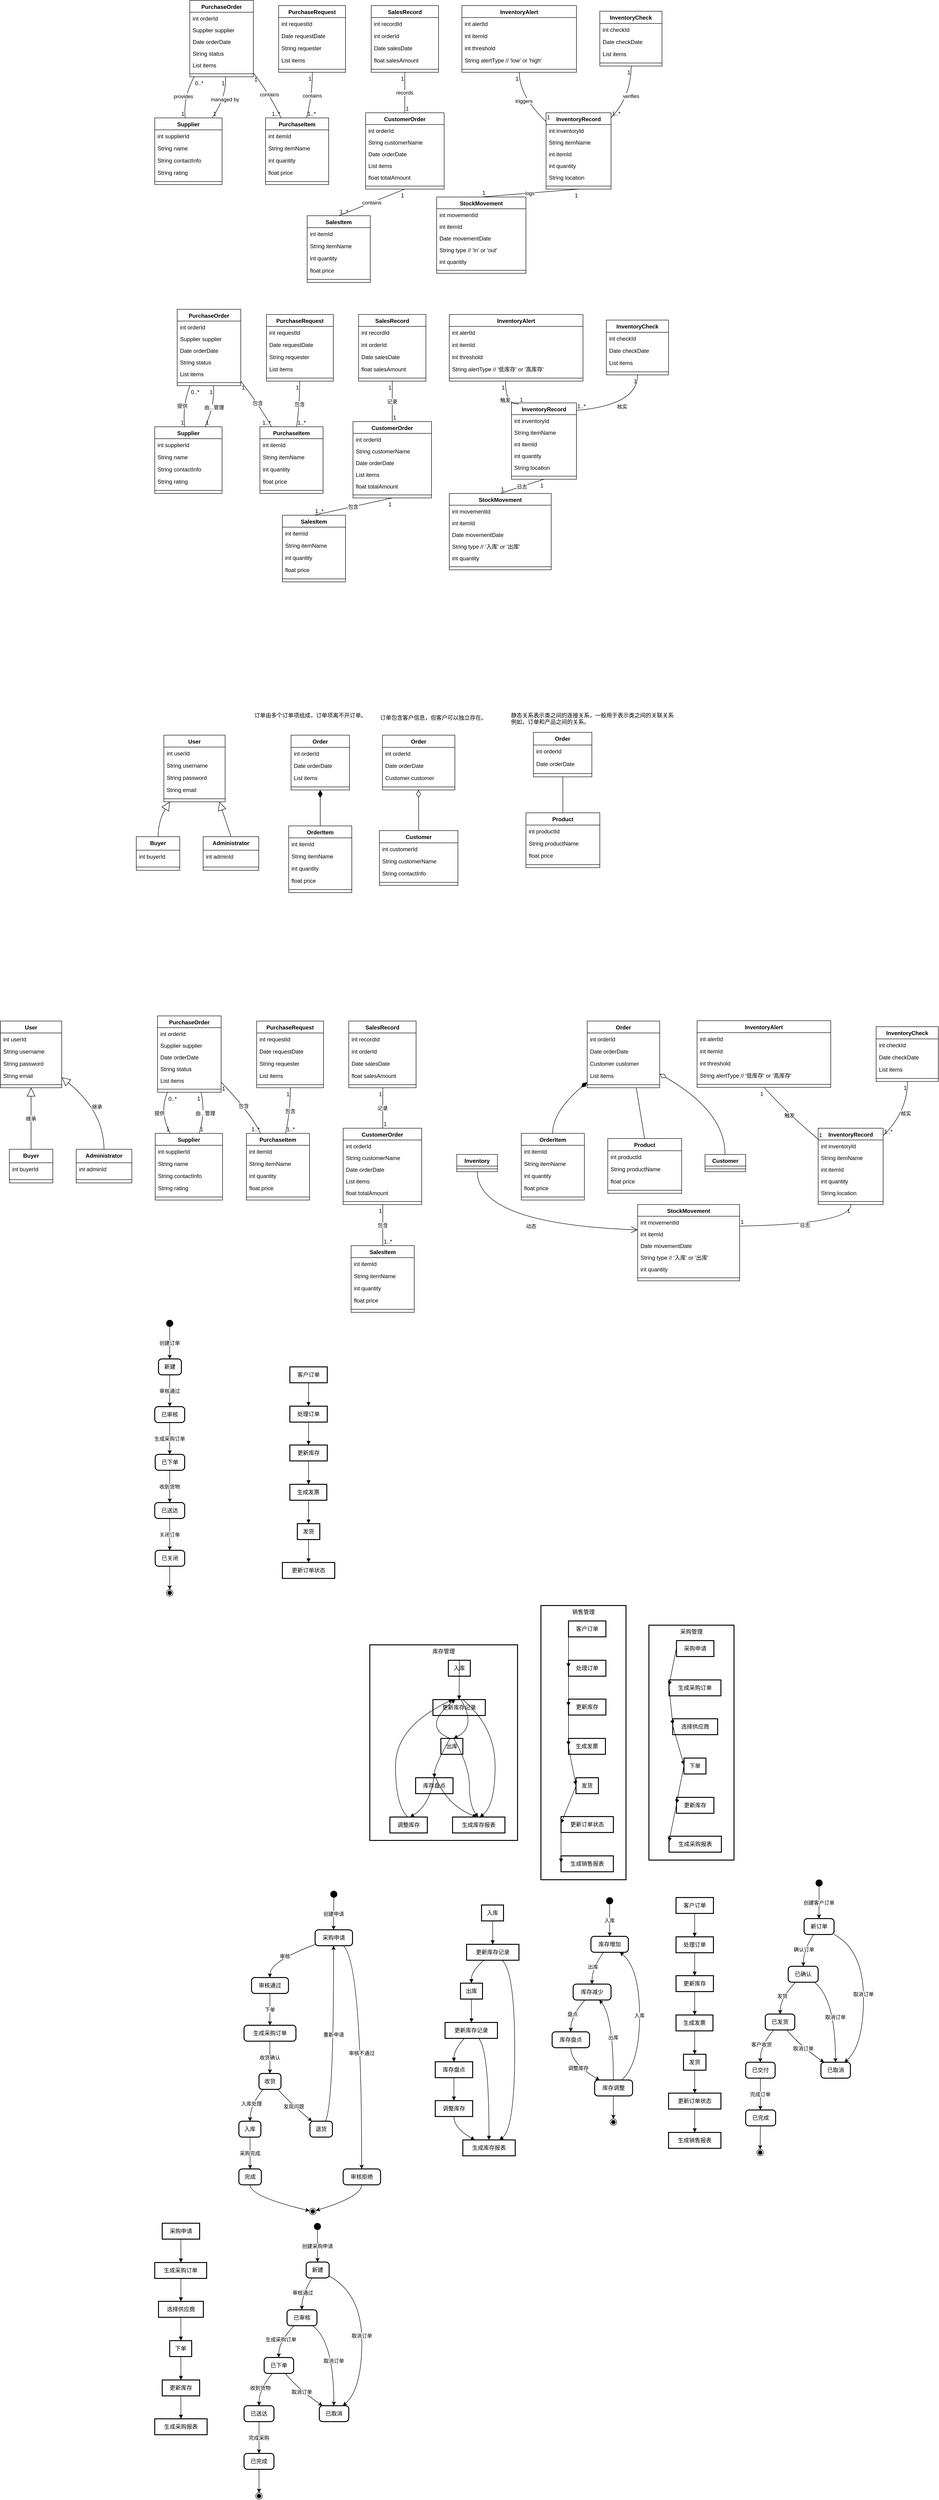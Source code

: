 <mxfile version="24.5.2" type="github">
  <diagram name="第 1 页" id="7GVY9KdKBH8d_aPChWpm">
    <mxGraphModel dx="1789" dy="808" grid="1" gridSize="10" guides="1" tooltips="1" connect="1" arrows="1" fold="1" page="1" pageScale="1" pageWidth="827" pageHeight="1169" math="0" shadow="0">
      <root>
        <mxCell id="0" />
        <mxCell id="1" parent="0" />
        <mxCell id="6k2cFQl_U0j8-4f-Xdvm-1" value="PurchaseRequest" style="swimlane;fontStyle=1;align=center;verticalAlign=top;childLayout=stackLayout;horizontal=1;startSize=25.515;horizontalStack=0;resizeParent=1;resizeParentMax=0;resizeLast=0;collapsible=0;marginBottom=0;" vertex="1" parent="1">
          <mxGeometry x="285" y="31" width="143" height="142.515" as="geometry" />
        </mxCell>
        <mxCell id="6k2cFQl_U0j8-4f-Xdvm-2" value="int requestId" style="text;strokeColor=none;fillColor=none;align=left;verticalAlign=top;spacingLeft=4;spacingRight=4;overflow=hidden;rotatable=0;points=[[0,0.5],[1,0.5]];portConstraint=eastwest;" vertex="1" parent="6k2cFQl_U0j8-4f-Xdvm-1">
          <mxGeometry y="25.515" width="143" height="26" as="geometry" />
        </mxCell>
        <mxCell id="6k2cFQl_U0j8-4f-Xdvm-3" value="Date requestDate" style="text;strokeColor=none;fillColor=none;align=left;verticalAlign=top;spacingLeft=4;spacingRight=4;overflow=hidden;rotatable=0;points=[[0,0.5],[1,0.5]];portConstraint=eastwest;" vertex="1" parent="6k2cFQl_U0j8-4f-Xdvm-1">
          <mxGeometry y="51.515" width="143" height="26" as="geometry" />
        </mxCell>
        <mxCell id="6k2cFQl_U0j8-4f-Xdvm-4" value="String requester" style="text;strokeColor=none;fillColor=none;align=left;verticalAlign=top;spacingLeft=4;spacingRight=4;overflow=hidden;rotatable=0;points=[[0,0.5],[1,0.5]];portConstraint=eastwest;" vertex="1" parent="6k2cFQl_U0j8-4f-Xdvm-1">
          <mxGeometry y="77.515" width="143" height="26" as="geometry" />
        </mxCell>
        <mxCell id="6k2cFQl_U0j8-4f-Xdvm-5" value="List items" style="text;strokeColor=none;fillColor=none;align=left;verticalAlign=top;spacingLeft=4;spacingRight=4;overflow=hidden;rotatable=0;points=[[0,0.5],[1,0.5]];portConstraint=eastwest;" vertex="1" parent="6k2cFQl_U0j8-4f-Xdvm-1">
          <mxGeometry y="103.515" width="143" height="26" as="geometry" />
        </mxCell>
        <mxCell id="6k2cFQl_U0j8-4f-Xdvm-6" style="line;strokeWidth=1;fillColor=none;align=left;verticalAlign=middle;spacingTop=-1;spacingLeft=3;spacingRight=3;rotatable=0;labelPosition=right;points=[];portConstraint=eastwest;strokeColor=inherit;" vertex="1" parent="6k2cFQl_U0j8-4f-Xdvm-1">
          <mxGeometry y="129.515" width="143" height="13" as="geometry" />
        </mxCell>
        <mxCell id="6k2cFQl_U0j8-4f-Xdvm-7" value="PurchaseOrder" style="swimlane;fontStyle=1;align=center;verticalAlign=top;childLayout=stackLayout;horizontal=1;startSize=25.077;horizontalStack=0;resizeParent=1;resizeParentMax=0;resizeLast=0;collapsible=0;marginBottom=0;" vertex="1" parent="1">
          <mxGeometry x="95" y="20" width="136" height="163.077" as="geometry" />
        </mxCell>
        <mxCell id="6k2cFQl_U0j8-4f-Xdvm-8" value="int orderId" style="text;strokeColor=none;fillColor=none;align=left;verticalAlign=top;spacingLeft=4;spacingRight=4;overflow=hidden;rotatable=0;points=[[0,0.5],[1,0.5]];portConstraint=eastwest;" vertex="1" parent="6k2cFQl_U0j8-4f-Xdvm-7">
          <mxGeometry y="25.077" width="136" height="25" as="geometry" />
        </mxCell>
        <mxCell id="6k2cFQl_U0j8-4f-Xdvm-9" value="Supplier supplier" style="text;strokeColor=none;fillColor=none;align=left;verticalAlign=top;spacingLeft=4;spacingRight=4;overflow=hidden;rotatable=0;points=[[0,0.5],[1,0.5]];portConstraint=eastwest;" vertex="1" parent="6k2cFQl_U0j8-4f-Xdvm-7">
          <mxGeometry y="50.077" width="136" height="25" as="geometry" />
        </mxCell>
        <mxCell id="6k2cFQl_U0j8-4f-Xdvm-10" value="Date orderDate" style="text;strokeColor=none;fillColor=none;align=left;verticalAlign=top;spacingLeft=4;spacingRight=4;overflow=hidden;rotatable=0;points=[[0,0.5],[1,0.5]];portConstraint=eastwest;" vertex="1" parent="6k2cFQl_U0j8-4f-Xdvm-7">
          <mxGeometry y="75.077" width="136" height="25" as="geometry" />
        </mxCell>
        <mxCell id="6k2cFQl_U0j8-4f-Xdvm-11" value="String status" style="text;strokeColor=none;fillColor=none;align=left;verticalAlign=top;spacingLeft=4;spacingRight=4;overflow=hidden;rotatable=0;points=[[0,0.5],[1,0.5]];portConstraint=eastwest;" vertex="1" parent="6k2cFQl_U0j8-4f-Xdvm-7">
          <mxGeometry y="100.077" width="136" height="25" as="geometry" />
        </mxCell>
        <mxCell id="6k2cFQl_U0j8-4f-Xdvm-12" value="List items" style="text;strokeColor=none;fillColor=none;align=left;verticalAlign=top;spacingLeft=4;spacingRight=4;overflow=hidden;rotatable=0;points=[[0,0.5],[1,0.5]];portConstraint=eastwest;" vertex="1" parent="6k2cFQl_U0j8-4f-Xdvm-7">
          <mxGeometry y="125.077" width="136" height="25" as="geometry" />
        </mxCell>
        <mxCell id="6k2cFQl_U0j8-4f-Xdvm-13" style="line;strokeWidth=1;fillColor=none;align=left;verticalAlign=middle;spacingTop=-1;spacingLeft=3;spacingRight=3;rotatable=0;labelPosition=right;points=[];portConstraint=eastwest;strokeColor=inherit;" vertex="1" parent="6k2cFQl_U0j8-4f-Xdvm-7">
          <mxGeometry y="150.077" width="136" height="13" as="geometry" />
        </mxCell>
        <mxCell id="6k2cFQl_U0j8-4f-Xdvm-14" value="Supplier" style="swimlane;fontStyle=1;align=center;verticalAlign=top;childLayout=stackLayout;horizontal=1;startSize=25.515;horizontalStack=0;resizeParent=1;resizeParentMax=0;resizeLast=0;collapsible=0;marginBottom=0;" vertex="1" parent="1">
          <mxGeometry x="20" y="271" width="144" height="142.515" as="geometry" />
        </mxCell>
        <mxCell id="6k2cFQl_U0j8-4f-Xdvm-15" value="int supplierId" style="text;strokeColor=none;fillColor=none;align=left;verticalAlign=top;spacingLeft=4;spacingRight=4;overflow=hidden;rotatable=0;points=[[0,0.5],[1,0.5]];portConstraint=eastwest;" vertex="1" parent="6k2cFQl_U0j8-4f-Xdvm-14">
          <mxGeometry y="25.515" width="144" height="26" as="geometry" />
        </mxCell>
        <mxCell id="6k2cFQl_U0j8-4f-Xdvm-16" value="String name" style="text;strokeColor=none;fillColor=none;align=left;verticalAlign=top;spacingLeft=4;spacingRight=4;overflow=hidden;rotatable=0;points=[[0,0.5],[1,0.5]];portConstraint=eastwest;" vertex="1" parent="6k2cFQl_U0j8-4f-Xdvm-14">
          <mxGeometry y="51.515" width="144" height="26" as="geometry" />
        </mxCell>
        <mxCell id="6k2cFQl_U0j8-4f-Xdvm-17" value="String contactInfo" style="text;strokeColor=none;fillColor=none;align=left;verticalAlign=top;spacingLeft=4;spacingRight=4;overflow=hidden;rotatable=0;points=[[0,0.5],[1,0.5]];portConstraint=eastwest;" vertex="1" parent="6k2cFQl_U0j8-4f-Xdvm-14">
          <mxGeometry y="77.515" width="144" height="26" as="geometry" />
        </mxCell>
        <mxCell id="6k2cFQl_U0j8-4f-Xdvm-18" value="String rating" style="text;strokeColor=none;fillColor=none;align=left;verticalAlign=top;spacingLeft=4;spacingRight=4;overflow=hidden;rotatable=0;points=[[0,0.5],[1,0.5]];portConstraint=eastwest;" vertex="1" parent="6k2cFQl_U0j8-4f-Xdvm-14">
          <mxGeometry y="103.515" width="144" height="26" as="geometry" />
        </mxCell>
        <mxCell id="6k2cFQl_U0j8-4f-Xdvm-19" style="line;strokeWidth=1;fillColor=none;align=left;verticalAlign=middle;spacingTop=-1;spacingLeft=3;spacingRight=3;rotatable=0;labelPosition=right;points=[];portConstraint=eastwest;strokeColor=inherit;" vertex="1" parent="6k2cFQl_U0j8-4f-Xdvm-14">
          <mxGeometry y="129.515" width="144" height="13" as="geometry" />
        </mxCell>
        <mxCell id="6k2cFQl_U0j8-4f-Xdvm-20" value="PurchaseItem" style="swimlane;fontStyle=1;align=center;verticalAlign=top;childLayout=stackLayout;horizontal=1;startSize=25.515;horizontalStack=0;resizeParent=1;resizeParentMax=0;resizeLast=0;collapsible=0;marginBottom=0;" vertex="1" parent="1">
          <mxGeometry x="257" y="271" width="135" height="142.515" as="geometry" />
        </mxCell>
        <mxCell id="6k2cFQl_U0j8-4f-Xdvm-21" value="int itemId" style="text;strokeColor=none;fillColor=none;align=left;verticalAlign=top;spacingLeft=4;spacingRight=4;overflow=hidden;rotatable=0;points=[[0,0.5],[1,0.5]];portConstraint=eastwest;" vertex="1" parent="6k2cFQl_U0j8-4f-Xdvm-20">
          <mxGeometry y="25.515" width="135" height="26" as="geometry" />
        </mxCell>
        <mxCell id="6k2cFQl_U0j8-4f-Xdvm-22" value="String itemName" style="text;strokeColor=none;fillColor=none;align=left;verticalAlign=top;spacingLeft=4;spacingRight=4;overflow=hidden;rotatable=0;points=[[0,0.5],[1,0.5]];portConstraint=eastwest;" vertex="1" parent="6k2cFQl_U0j8-4f-Xdvm-20">
          <mxGeometry y="51.515" width="135" height="26" as="geometry" />
        </mxCell>
        <mxCell id="6k2cFQl_U0j8-4f-Xdvm-23" value="int quantity" style="text;strokeColor=none;fillColor=none;align=left;verticalAlign=top;spacingLeft=4;spacingRight=4;overflow=hidden;rotatable=0;points=[[0,0.5],[1,0.5]];portConstraint=eastwest;" vertex="1" parent="6k2cFQl_U0j8-4f-Xdvm-20">
          <mxGeometry y="77.515" width="135" height="26" as="geometry" />
        </mxCell>
        <mxCell id="6k2cFQl_U0j8-4f-Xdvm-24" value="float price" style="text;strokeColor=none;fillColor=none;align=left;verticalAlign=top;spacingLeft=4;spacingRight=4;overflow=hidden;rotatable=0;points=[[0,0.5],[1,0.5]];portConstraint=eastwest;" vertex="1" parent="6k2cFQl_U0j8-4f-Xdvm-20">
          <mxGeometry y="103.515" width="135" height="26" as="geometry" />
        </mxCell>
        <mxCell id="6k2cFQl_U0j8-4f-Xdvm-25" style="line;strokeWidth=1;fillColor=none;align=left;verticalAlign=middle;spacingTop=-1;spacingLeft=3;spacingRight=3;rotatable=0;labelPosition=right;points=[];portConstraint=eastwest;strokeColor=inherit;" vertex="1" parent="6k2cFQl_U0j8-4f-Xdvm-20">
          <mxGeometry y="129.515" width="135" height="13" as="geometry" />
        </mxCell>
        <mxCell id="6k2cFQl_U0j8-4f-Xdvm-26" value="CustomerOrder" style="swimlane;fontStyle=1;align=center;verticalAlign=top;childLayout=stackLayout;horizontal=1;startSize=25.077;horizontalStack=0;resizeParent=1;resizeParentMax=0;resizeLast=0;collapsible=0;marginBottom=0;" vertex="1" parent="1">
          <mxGeometry x="471" y="260" width="168" height="163.077" as="geometry" />
        </mxCell>
        <mxCell id="6k2cFQl_U0j8-4f-Xdvm-27" value="int orderId" style="text;strokeColor=none;fillColor=none;align=left;verticalAlign=top;spacingLeft=4;spacingRight=4;overflow=hidden;rotatable=0;points=[[0,0.5],[1,0.5]];portConstraint=eastwest;" vertex="1" parent="6k2cFQl_U0j8-4f-Xdvm-26">
          <mxGeometry y="25.077" width="168" height="25" as="geometry" />
        </mxCell>
        <mxCell id="6k2cFQl_U0j8-4f-Xdvm-28" value="String customerName" style="text;strokeColor=none;fillColor=none;align=left;verticalAlign=top;spacingLeft=4;spacingRight=4;overflow=hidden;rotatable=0;points=[[0,0.5],[1,0.5]];portConstraint=eastwest;" vertex="1" parent="6k2cFQl_U0j8-4f-Xdvm-26">
          <mxGeometry y="50.077" width="168" height="25" as="geometry" />
        </mxCell>
        <mxCell id="6k2cFQl_U0j8-4f-Xdvm-29" value="Date orderDate" style="text;strokeColor=none;fillColor=none;align=left;verticalAlign=top;spacingLeft=4;spacingRight=4;overflow=hidden;rotatable=0;points=[[0,0.5],[1,0.5]];portConstraint=eastwest;" vertex="1" parent="6k2cFQl_U0j8-4f-Xdvm-26">
          <mxGeometry y="75.077" width="168" height="25" as="geometry" />
        </mxCell>
        <mxCell id="6k2cFQl_U0j8-4f-Xdvm-30" value="List items" style="text;strokeColor=none;fillColor=none;align=left;verticalAlign=top;spacingLeft=4;spacingRight=4;overflow=hidden;rotatable=0;points=[[0,0.5],[1,0.5]];portConstraint=eastwest;" vertex="1" parent="6k2cFQl_U0j8-4f-Xdvm-26">
          <mxGeometry y="100.077" width="168" height="25" as="geometry" />
        </mxCell>
        <mxCell id="6k2cFQl_U0j8-4f-Xdvm-31" value="float totalAmount" style="text;strokeColor=none;fillColor=none;align=left;verticalAlign=top;spacingLeft=4;spacingRight=4;overflow=hidden;rotatable=0;points=[[0,0.5],[1,0.5]];portConstraint=eastwest;" vertex="1" parent="6k2cFQl_U0j8-4f-Xdvm-26">
          <mxGeometry y="125.077" width="168" height="25" as="geometry" />
        </mxCell>
        <mxCell id="6k2cFQl_U0j8-4f-Xdvm-32" style="line;strokeWidth=1;fillColor=none;align=left;verticalAlign=middle;spacingTop=-1;spacingLeft=3;spacingRight=3;rotatable=0;labelPosition=right;points=[];portConstraint=eastwest;strokeColor=inherit;" vertex="1" parent="6k2cFQl_U0j8-4f-Xdvm-26">
          <mxGeometry y="150.077" width="168" height="13" as="geometry" />
        </mxCell>
        <mxCell id="6k2cFQl_U0j8-4f-Xdvm-33" value="SalesRecord" style="swimlane;fontStyle=1;align=center;verticalAlign=top;childLayout=stackLayout;horizontal=1;startSize=25.515;horizontalStack=0;resizeParent=1;resizeParentMax=0;resizeLast=0;collapsible=0;marginBottom=0;" vertex="1" parent="1">
          <mxGeometry x="483" y="31" width="144" height="142.515" as="geometry" />
        </mxCell>
        <mxCell id="6k2cFQl_U0j8-4f-Xdvm-34" value="int recordId" style="text;strokeColor=none;fillColor=none;align=left;verticalAlign=top;spacingLeft=4;spacingRight=4;overflow=hidden;rotatable=0;points=[[0,0.5],[1,0.5]];portConstraint=eastwest;" vertex="1" parent="6k2cFQl_U0j8-4f-Xdvm-33">
          <mxGeometry y="25.515" width="144" height="26" as="geometry" />
        </mxCell>
        <mxCell id="6k2cFQl_U0j8-4f-Xdvm-35" value="int orderId" style="text;strokeColor=none;fillColor=none;align=left;verticalAlign=top;spacingLeft=4;spacingRight=4;overflow=hidden;rotatable=0;points=[[0,0.5],[1,0.5]];portConstraint=eastwest;" vertex="1" parent="6k2cFQl_U0j8-4f-Xdvm-33">
          <mxGeometry y="51.515" width="144" height="26" as="geometry" />
        </mxCell>
        <mxCell id="6k2cFQl_U0j8-4f-Xdvm-36" value="Date salesDate" style="text;strokeColor=none;fillColor=none;align=left;verticalAlign=top;spacingLeft=4;spacingRight=4;overflow=hidden;rotatable=0;points=[[0,0.5],[1,0.5]];portConstraint=eastwest;" vertex="1" parent="6k2cFQl_U0j8-4f-Xdvm-33">
          <mxGeometry y="77.515" width="144" height="26" as="geometry" />
        </mxCell>
        <mxCell id="6k2cFQl_U0j8-4f-Xdvm-37" value="float salesAmount" style="text;strokeColor=none;fillColor=none;align=left;verticalAlign=top;spacingLeft=4;spacingRight=4;overflow=hidden;rotatable=0;points=[[0,0.5],[1,0.5]];portConstraint=eastwest;" vertex="1" parent="6k2cFQl_U0j8-4f-Xdvm-33">
          <mxGeometry y="103.515" width="144" height="26" as="geometry" />
        </mxCell>
        <mxCell id="6k2cFQl_U0j8-4f-Xdvm-38" style="line;strokeWidth=1;fillColor=none;align=left;verticalAlign=middle;spacingTop=-1;spacingLeft=3;spacingRight=3;rotatable=0;labelPosition=right;points=[];portConstraint=eastwest;strokeColor=inherit;" vertex="1" parent="6k2cFQl_U0j8-4f-Xdvm-33">
          <mxGeometry y="129.515" width="144" height="13" as="geometry" />
        </mxCell>
        <mxCell id="6k2cFQl_U0j8-4f-Xdvm-39" value="SalesItem" style="swimlane;fontStyle=1;align=center;verticalAlign=top;childLayout=stackLayout;horizontal=1;startSize=25.515;horizontalStack=0;resizeParent=1;resizeParentMax=0;resizeLast=0;collapsible=0;marginBottom=0;" vertex="1" parent="1">
          <mxGeometry x="346" y="480" width="135" height="142.515" as="geometry" />
        </mxCell>
        <mxCell id="6k2cFQl_U0j8-4f-Xdvm-40" value="int itemId" style="text;strokeColor=none;fillColor=none;align=left;verticalAlign=top;spacingLeft=4;spacingRight=4;overflow=hidden;rotatable=0;points=[[0,0.5],[1,0.5]];portConstraint=eastwest;" vertex="1" parent="6k2cFQl_U0j8-4f-Xdvm-39">
          <mxGeometry y="25.515" width="135" height="26" as="geometry" />
        </mxCell>
        <mxCell id="6k2cFQl_U0j8-4f-Xdvm-41" value="String itemName" style="text;strokeColor=none;fillColor=none;align=left;verticalAlign=top;spacingLeft=4;spacingRight=4;overflow=hidden;rotatable=0;points=[[0,0.5],[1,0.5]];portConstraint=eastwest;" vertex="1" parent="6k2cFQl_U0j8-4f-Xdvm-39">
          <mxGeometry y="51.515" width="135" height="26" as="geometry" />
        </mxCell>
        <mxCell id="6k2cFQl_U0j8-4f-Xdvm-42" value="int quantity" style="text;strokeColor=none;fillColor=none;align=left;verticalAlign=top;spacingLeft=4;spacingRight=4;overflow=hidden;rotatable=0;points=[[0,0.5],[1,0.5]];portConstraint=eastwest;" vertex="1" parent="6k2cFQl_U0j8-4f-Xdvm-39">
          <mxGeometry y="77.515" width="135" height="26" as="geometry" />
        </mxCell>
        <mxCell id="6k2cFQl_U0j8-4f-Xdvm-43" value="float price" style="text;strokeColor=none;fillColor=none;align=left;verticalAlign=top;spacingLeft=4;spacingRight=4;overflow=hidden;rotatable=0;points=[[0,0.5],[1,0.5]];portConstraint=eastwest;" vertex="1" parent="6k2cFQl_U0j8-4f-Xdvm-39">
          <mxGeometry y="103.515" width="135" height="26" as="geometry" />
        </mxCell>
        <mxCell id="6k2cFQl_U0j8-4f-Xdvm-44" style="line;strokeWidth=1;fillColor=none;align=left;verticalAlign=middle;spacingTop=-1;spacingLeft=3;spacingRight=3;rotatable=0;labelPosition=right;points=[];portConstraint=eastwest;strokeColor=inherit;" vertex="1" parent="6k2cFQl_U0j8-4f-Xdvm-39">
          <mxGeometry y="129.515" width="135" height="13" as="geometry" />
        </mxCell>
        <mxCell id="6k2cFQl_U0j8-4f-Xdvm-45" value="InventoryRecord" style="swimlane;fontStyle=1;align=center;verticalAlign=top;childLayout=stackLayout;horizontal=1;startSize=25.077;horizontalStack=0;resizeParent=1;resizeParentMax=0;resizeLast=0;collapsible=0;marginBottom=0;" vertex="1" parent="1">
          <mxGeometry x="857" y="260" width="139" height="163.077" as="geometry" />
        </mxCell>
        <mxCell id="6k2cFQl_U0j8-4f-Xdvm-46" value="int inventoryId" style="text;strokeColor=none;fillColor=none;align=left;verticalAlign=top;spacingLeft=4;spacingRight=4;overflow=hidden;rotatable=0;points=[[0,0.5],[1,0.5]];portConstraint=eastwest;" vertex="1" parent="6k2cFQl_U0j8-4f-Xdvm-45">
          <mxGeometry y="25.077" width="139" height="25" as="geometry" />
        </mxCell>
        <mxCell id="6k2cFQl_U0j8-4f-Xdvm-47" value="String itemName" style="text;strokeColor=none;fillColor=none;align=left;verticalAlign=top;spacingLeft=4;spacingRight=4;overflow=hidden;rotatable=0;points=[[0,0.5],[1,0.5]];portConstraint=eastwest;" vertex="1" parent="6k2cFQl_U0j8-4f-Xdvm-45">
          <mxGeometry y="50.077" width="139" height="25" as="geometry" />
        </mxCell>
        <mxCell id="6k2cFQl_U0j8-4f-Xdvm-48" value="int itemId" style="text;strokeColor=none;fillColor=none;align=left;verticalAlign=top;spacingLeft=4;spacingRight=4;overflow=hidden;rotatable=0;points=[[0,0.5],[1,0.5]];portConstraint=eastwest;" vertex="1" parent="6k2cFQl_U0j8-4f-Xdvm-45">
          <mxGeometry y="75.077" width="139" height="25" as="geometry" />
        </mxCell>
        <mxCell id="6k2cFQl_U0j8-4f-Xdvm-49" value="int quantity" style="text;strokeColor=none;fillColor=none;align=left;verticalAlign=top;spacingLeft=4;spacingRight=4;overflow=hidden;rotatable=0;points=[[0,0.5],[1,0.5]];portConstraint=eastwest;" vertex="1" parent="6k2cFQl_U0j8-4f-Xdvm-45">
          <mxGeometry y="100.077" width="139" height="25" as="geometry" />
        </mxCell>
        <mxCell id="6k2cFQl_U0j8-4f-Xdvm-50" value="String location" style="text;strokeColor=none;fillColor=none;align=left;verticalAlign=top;spacingLeft=4;spacingRight=4;overflow=hidden;rotatable=0;points=[[0,0.5],[1,0.5]];portConstraint=eastwest;" vertex="1" parent="6k2cFQl_U0j8-4f-Xdvm-45">
          <mxGeometry y="125.077" width="139" height="25" as="geometry" />
        </mxCell>
        <mxCell id="6k2cFQl_U0j8-4f-Xdvm-51" style="line;strokeWidth=1;fillColor=none;align=left;verticalAlign=middle;spacingTop=-1;spacingLeft=3;spacingRight=3;rotatable=0;labelPosition=right;points=[];portConstraint=eastwest;strokeColor=inherit;" vertex="1" parent="6k2cFQl_U0j8-4f-Xdvm-45">
          <mxGeometry y="150.077" width="139" height="13" as="geometry" />
        </mxCell>
        <mxCell id="6k2cFQl_U0j8-4f-Xdvm-52" value="StockMovement" style="swimlane;fontStyle=1;align=center;verticalAlign=top;childLayout=stackLayout;horizontal=1;startSize=25.077;horizontalStack=0;resizeParent=1;resizeParentMax=0;resizeLast=0;collapsible=0;marginBottom=0;" vertex="1" parent="1">
          <mxGeometry x="623" y="440" width="191" height="163.077" as="geometry" />
        </mxCell>
        <mxCell id="6k2cFQl_U0j8-4f-Xdvm-53" value="int movementId" style="text;strokeColor=none;fillColor=none;align=left;verticalAlign=top;spacingLeft=4;spacingRight=4;overflow=hidden;rotatable=0;points=[[0,0.5],[1,0.5]];portConstraint=eastwest;" vertex="1" parent="6k2cFQl_U0j8-4f-Xdvm-52">
          <mxGeometry y="25.077" width="191" height="25" as="geometry" />
        </mxCell>
        <mxCell id="6k2cFQl_U0j8-4f-Xdvm-54" value="int itemId" style="text;strokeColor=none;fillColor=none;align=left;verticalAlign=top;spacingLeft=4;spacingRight=4;overflow=hidden;rotatable=0;points=[[0,0.5],[1,0.5]];portConstraint=eastwest;" vertex="1" parent="6k2cFQl_U0j8-4f-Xdvm-52">
          <mxGeometry y="50.077" width="191" height="25" as="geometry" />
        </mxCell>
        <mxCell id="6k2cFQl_U0j8-4f-Xdvm-55" value="Date movementDate" style="text;strokeColor=none;fillColor=none;align=left;verticalAlign=top;spacingLeft=4;spacingRight=4;overflow=hidden;rotatable=0;points=[[0,0.5],[1,0.5]];portConstraint=eastwest;" vertex="1" parent="6k2cFQl_U0j8-4f-Xdvm-52">
          <mxGeometry y="75.077" width="191" height="25" as="geometry" />
        </mxCell>
        <mxCell id="6k2cFQl_U0j8-4f-Xdvm-56" value="String type // &#39;in&#39; or &#39;out&#39;" style="text;strokeColor=none;fillColor=none;align=left;verticalAlign=top;spacingLeft=4;spacingRight=4;overflow=hidden;rotatable=0;points=[[0,0.5],[1,0.5]];portConstraint=eastwest;" vertex="1" parent="6k2cFQl_U0j8-4f-Xdvm-52">
          <mxGeometry y="100.077" width="191" height="25" as="geometry" />
        </mxCell>
        <mxCell id="6k2cFQl_U0j8-4f-Xdvm-57" value="int quantity" style="text;strokeColor=none;fillColor=none;align=left;verticalAlign=top;spacingLeft=4;spacingRight=4;overflow=hidden;rotatable=0;points=[[0,0.5],[1,0.5]];portConstraint=eastwest;" vertex="1" parent="6k2cFQl_U0j8-4f-Xdvm-52">
          <mxGeometry y="125.077" width="191" height="25" as="geometry" />
        </mxCell>
        <mxCell id="6k2cFQl_U0j8-4f-Xdvm-58" style="line;strokeWidth=1;fillColor=none;align=left;verticalAlign=middle;spacingTop=-1;spacingLeft=3;spacingRight=3;rotatable=0;labelPosition=right;points=[];portConstraint=eastwest;strokeColor=inherit;" vertex="1" parent="6k2cFQl_U0j8-4f-Xdvm-52">
          <mxGeometry y="150.077" width="191" height="13" as="geometry" />
        </mxCell>
        <mxCell id="6k2cFQl_U0j8-4f-Xdvm-59" value="InventoryCheck" style="swimlane;fontStyle=1;align=center;verticalAlign=top;childLayout=stackLayout;horizontal=1;startSize=26.148;horizontalStack=0;resizeParent=1;resizeParentMax=0;resizeLast=0;collapsible=0;marginBottom=0;" vertex="1" parent="1">
          <mxGeometry x="972" y="43" width="133" height="117.148" as="geometry" />
        </mxCell>
        <mxCell id="6k2cFQl_U0j8-4f-Xdvm-60" value="int checkId" style="text;strokeColor=none;fillColor=none;align=left;verticalAlign=top;spacingLeft=4;spacingRight=4;overflow=hidden;rotatable=0;points=[[0,0.5],[1,0.5]];portConstraint=eastwest;" vertex="1" parent="6k2cFQl_U0j8-4f-Xdvm-59">
          <mxGeometry y="26.148" width="133" height="26" as="geometry" />
        </mxCell>
        <mxCell id="6k2cFQl_U0j8-4f-Xdvm-61" value="Date checkDate" style="text;strokeColor=none;fillColor=none;align=left;verticalAlign=top;spacingLeft=4;spacingRight=4;overflow=hidden;rotatable=0;points=[[0,0.5],[1,0.5]];portConstraint=eastwest;" vertex="1" parent="6k2cFQl_U0j8-4f-Xdvm-59">
          <mxGeometry y="52.148" width="133" height="26" as="geometry" />
        </mxCell>
        <mxCell id="6k2cFQl_U0j8-4f-Xdvm-62" value="List items" style="text;strokeColor=none;fillColor=none;align=left;verticalAlign=top;spacingLeft=4;spacingRight=4;overflow=hidden;rotatable=0;points=[[0,0.5],[1,0.5]];portConstraint=eastwest;" vertex="1" parent="6k2cFQl_U0j8-4f-Xdvm-59">
          <mxGeometry y="78.148" width="133" height="26" as="geometry" />
        </mxCell>
        <mxCell id="6k2cFQl_U0j8-4f-Xdvm-63" style="line;strokeWidth=1;fillColor=none;align=left;verticalAlign=middle;spacingTop=-1;spacingLeft=3;spacingRight=3;rotatable=0;labelPosition=right;points=[];portConstraint=eastwest;strokeColor=inherit;" vertex="1" parent="6k2cFQl_U0j8-4f-Xdvm-59">
          <mxGeometry y="104.148" width="133" height="13" as="geometry" />
        </mxCell>
        <mxCell id="6k2cFQl_U0j8-4f-Xdvm-64" value="InventoryAlert" style="swimlane;fontStyle=1;align=center;verticalAlign=top;childLayout=stackLayout;horizontal=1;startSize=25.515;horizontalStack=0;resizeParent=1;resizeParentMax=0;resizeLast=0;collapsible=0;marginBottom=0;" vertex="1" parent="1">
          <mxGeometry x="677" y="31" width="245" height="142.515" as="geometry" />
        </mxCell>
        <mxCell id="6k2cFQl_U0j8-4f-Xdvm-65" value="int alertId" style="text;strokeColor=none;fillColor=none;align=left;verticalAlign=top;spacingLeft=4;spacingRight=4;overflow=hidden;rotatable=0;points=[[0,0.5],[1,0.5]];portConstraint=eastwest;" vertex="1" parent="6k2cFQl_U0j8-4f-Xdvm-64">
          <mxGeometry y="25.515" width="245" height="26" as="geometry" />
        </mxCell>
        <mxCell id="6k2cFQl_U0j8-4f-Xdvm-66" value="int itemId" style="text;strokeColor=none;fillColor=none;align=left;verticalAlign=top;spacingLeft=4;spacingRight=4;overflow=hidden;rotatable=0;points=[[0,0.5],[1,0.5]];portConstraint=eastwest;" vertex="1" parent="6k2cFQl_U0j8-4f-Xdvm-64">
          <mxGeometry y="51.515" width="245" height="26" as="geometry" />
        </mxCell>
        <mxCell id="6k2cFQl_U0j8-4f-Xdvm-67" value="int threshold" style="text;strokeColor=none;fillColor=none;align=left;verticalAlign=top;spacingLeft=4;spacingRight=4;overflow=hidden;rotatable=0;points=[[0,0.5],[1,0.5]];portConstraint=eastwest;" vertex="1" parent="6k2cFQl_U0j8-4f-Xdvm-64">
          <mxGeometry y="77.515" width="245" height="26" as="geometry" />
        </mxCell>
        <mxCell id="6k2cFQl_U0j8-4f-Xdvm-68" value="String alertType // &#39;low&#39; or &#39;high&#39;" style="text;strokeColor=none;fillColor=none;align=left;verticalAlign=top;spacingLeft=4;spacingRight=4;overflow=hidden;rotatable=0;points=[[0,0.5],[1,0.5]];portConstraint=eastwest;" vertex="1" parent="6k2cFQl_U0j8-4f-Xdvm-64">
          <mxGeometry y="103.515" width="245" height="26" as="geometry" />
        </mxCell>
        <mxCell id="6k2cFQl_U0j8-4f-Xdvm-69" style="line;strokeWidth=1;fillColor=none;align=left;verticalAlign=middle;spacingTop=-1;spacingLeft=3;spacingRight=3;rotatable=0;labelPosition=right;points=[];portConstraint=eastwest;strokeColor=inherit;" vertex="1" parent="6k2cFQl_U0j8-4f-Xdvm-64">
          <mxGeometry y="129.515" width="245" height="13" as="geometry" />
        </mxCell>
        <mxCell id="6k2cFQl_U0j8-4f-Xdvm-70" value="contains" style="curved=1;startArrow=none;endArrow=none;exitX=0.504;exitY=1.005;entryX=0.649;entryY=1.289e-8;rounded=0;" edge="1" parent="1" source="6k2cFQl_U0j8-4f-Xdvm-1" target="6k2cFQl_U0j8-4f-Xdvm-20">
          <mxGeometry relative="1" as="geometry">
            <Array as="points">
              <mxPoint x="357" y="225" />
            </Array>
          </mxGeometry>
        </mxCell>
        <mxCell id="6k2cFQl_U0j8-4f-Xdvm-71" value="1" style="edgeLabel;resizable=0;labelBackgroundColor=none;fontSize=12;align=right;verticalAlign=top;" vertex="1" parent="6k2cFQl_U0j8-4f-Xdvm-70">
          <mxGeometry x="-1" relative="1" as="geometry" />
        </mxCell>
        <mxCell id="6k2cFQl_U0j8-4f-Xdvm-72" value="1..*" style="edgeLabel;resizable=0;labelBackgroundColor=none;fontSize=12;align=left;verticalAlign=bottom;" vertex="1" parent="6k2cFQl_U0j8-4f-Xdvm-70">
          <mxGeometry x="1" relative="1" as="geometry" />
        </mxCell>
        <mxCell id="6k2cFQl_U0j8-4f-Xdvm-73" value="managed by" style="curved=1;startArrow=none;endArrow=none;exitX=0.56;exitY=1;entryX=0.854;entryY=1.289e-8;rounded=0;" edge="1" parent="1" source="6k2cFQl_U0j8-4f-Xdvm-7" target="6k2cFQl_U0j8-4f-Xdvm-14">
          <mxGeometry relative="1" as="geometry">
            <Array as="points">
              <mxPoint x="174" y="225" />
            </Array>
          </mxGeometry>
        </mxCell>
        <mxCell id="6k2cFQl_U0j8-4f-Xdvm-74" value="1" style="edgeLabel;resizable=0;labelBackgroundColor=none;fontSize=12;align=right;verticalAlign=top;" vertex="1" parent="6k2cFQl_U0j8-4f-Xdvm-73">
          <mxGeometry x="-1" relative="1" as="geometry" />
        </mxCell>
        <mxCell id="6k2cFQl_U0j8-4f-Xdvm-75" value="1" style="edgeLabel;resizable=0;labelBackgroundColor=none;fontSize=12;align=left;verticalAlign=bottom;" vertex="1" parent="6k2cFQl_U0j8-4f-Xdvm-73">
          <mxGeometry x="1" relative="1" as="geometry" />
        </mxCell>
        <mxCell id="6k2cFQl_U0j8-4f-Xdvm-76" value="contains" style="curved=1;startArrow=none;endArrow=none;exitX=1.003;exitY=0.952;entryX=0.245;entryY=1.289e-8;rounded=0;" edge="1" parent="1" source="6k2cFQl_U0j8-4f-Xdvm-7" target="6k2cFQl_U0j8-4f-Xdvm-20">
          <mxGeometry relative="1" as="geometry">
            <Array as="points">
              <mxPoint x="269" y="225" />
            </Array>
          </mxGeometry>
        </mxCell>
        <mxCell id="6k2cFQl_U0j8-4f-Xdvm-77" value="1" style="edgeLabel;resizable=0;labelBackgroundColor=none;fontSize=12;align=left;verticalAlign=top;" vertex="1" parent="6k2cFQl_U0j8-4f-Xdvm-76">
          <mxGeometry x="-1" relative="1" as="geometry" />
        </mxCell>
        <mxCell id="6k2cFQl_U0j8-4f-Xdvm-78" value="1..*" style="edgeLabel;resizable=0;labelBackgroundColor=none;fontSize=12;align=right;verticalAlign=bottom;" vertex="1" parent="6k2cFQl_U0j8-4f-Xdvm-76">
          <mxGeometry x="1" relative="1" as="geometry" />
        </mxCell>
        <mxCell id="6k2cFQl_U0j8-4f-Xdvm-79" value="provides" style="curved=1;startArrow=none;endArrow=none;exitX=0.451;exitY=1.289e-8;entryX=0.069;entryY=1;rounded=0;" edge="1" parent="1" source="6k2cFQl_U0j8-4f-Xdvm-14" target="6k2cFQl_U0j8-4f-Xdvm-7">
          <mxGeometry relative="1" as="geometry">
            <Array as="points">
              <mxPoint x="81" y="225" />
            </Array>
          </mxGeometry>
        </mxCell>
        <mxCell id="6k2cFQl_U0j8-4f-Xdvm-80" value="1" style="edgeLabel;resizable=0;labelBackgroundColor=none;fontSize=12;align=right;verticalAlign=bottom;" vertex="1" parent="6k2cFQl_U0j8-4f-Xdvm-79">
          <mxGeometry x="-1" relative="1" as="geometry" />
        </mxCell>
        <mxCell id="6k2cFQl_U0j8-4f-Xdvm-81" value="0..*" style="edgeLabel;resizable=0;labelBackgroundColor=none;fontSize=12;align=left;verticalAlign=top;" vertex="1" parent="6k2cFQl_U0j8-4f-Xdvm-79">
          <mxGeometry x="1" relative="1" as="geometry" />
        </mxCell>
        <mxCell id="6k2cFQl_U0j8-4f-Xdvm-82" value="contains" style="curved=1;startArrow=none;endArrow=none;exitX=0.499;exitY=0.998;entryX=0.503;entryY=-0.002;rounded=0;" edge="1" parent="1" source="6k2cFQl_U0j8-4f-Xdvm-26" target="6k2cFQl_U0j8-4f-Xdvm-39">
          <mxGeometry relative="1" as="geometry">
            <Array as="points" />
          </mxGeometry>
        </mxCell>
        <mxCell id="6k2cFQl_U0j8-4f-Xdvm-83" value="1" style="edgeLabel;resizable=0;labelBackgroundColor=none;fontSize=12;align=right;verticalAlign=top;" vertex="1" parent="6k2cFQl_U0j8-4f-Xdvm-82">
          <mxGeometry x="-1" relative="1" as="geometry" />
        </mxCell>
        <mxCell id="6k2cFQl_U0j8-4f-Xdvm-84" value="1..*" style="edgeLabel;resizable=0;labelBackgroundColor=none;fontSize=12;align=left;verticalAlign=bottom;" vertex="1" parent="6k2cFQl_U0j8-4f-Xdvm-82">
          <mxGeometry x="1" relative="1" as="geometry" />
        </mxCell>
        <mxCell id="6k2cFQl_U0j8-4f-Xdvm-85" value="records" style="curved=1;startArrow=none;endArrow=none;exitX=0.499;exitY=1.005;entryX=0.499;entryY=-0.002;rounded=0;" edge="1" parent="1" source="6k2cFQl_U0j8-4f-Xdvm-33" target="6k2cFQl_U0j8-4f-Xdvm-26">
          <mxGeometry relative="1" as="geometry">
            <Array as="points" />
          </mxGeometry>
        </mxCell>
        <mxCell id="6k2cFQl_U0j8-4f-Xdvm-86" value="1" style="edgeLabel;resizable=0;labelBackgroundColor=none;fontSize=12;align=right;verticalAlign=top;" vertex="1" parent="6k2cFQl_U0j8-4f-Xdvm-85">
          <mxGeometry x="-1" relative="1" as="geometry" />
        </mxCell>
        <mxCell id="6k2cFQl_U0j8-4f-Xdvm-87" value="1" style="edgeLabel;resizable=0;labelBackgroundColor=none;fontSize=12;align=left;verticalAlign=bottom;" vertex="1" parent="6k2cFQl_U0j8-4f-Xdvm-85">
          <mxGeometry x="1" relative="1" as="geometry" />
        </mxCell>
        <mxCell id="6k2cFQl_U0j8-4f-Xdvm-88" value="logs" style="curved=1;startArrow=none;endArrow=none;exitX=0.5;exitY=0.998;entryX=0.5;entryY=0.002;rounded=0;" edge="1" parent="1" source="6k2cFQl_U0j8-4f-Xdvm-45" target="6k2cFQl_U0j8-4f-Xdvm-52">
          <mxGeometry relative="1" as="geometry">
            <Array as="points" />
          </mxGeometry>
        </mxCell>
        <mxCell id="6k2cFQl_U0j8-4f-Xdvm-89" value="1" style="edgeLabel;resizable=0;labelBackgroundColor=none;fontSize=12;align=right;verticalAlign=top;" vertex="1" parent="6k2cFQl_U0j8-4f-Xdvm-88">
          <mxGeometry x="-1" relative="1" as="geometry" />
        </mxCell>
        <mxCell id="6k2cFQl_U0j8-4f-Xdvm-90" value="1" style="edgeLabel;resizable=0;labelBackgroundColor=none;fontSize=12;align=left;verticalAlign=bottom;" vertex="1" parent="6k2cFQl_U0j8-4f-Xdvm-88">
          <mxGeometry x="1" relative="1" as="geometry" />
        </mxCell>
        <mxCell id="6k2cFQl_U0j8-4f-Xdvm-91" value="verifies" style="curved=1;startArrow=none;endArrow=none;exitX=0.504;exitY=0.995;entryX=1.001;entryY=0.065;rounded=0;" edge="1" parent="1" source="6k2cFQl_U0j8-4f-Xdvm-59" target="6k2cFQl_U0j8-4f-Xdvm-45">
          <mxGeometry relative="1" as="geometry">
            <Array as="points">
              <mxPoint x="1039" y="225" />
            </Array>
          </mxGeometry>
        </mxCell>
        <mxCell id="6k2cFQl_U0j8-4f-Xdvm-92" value="1" style="edgeLabel;resizable=0;labelBackgroundColor=none;fontSize=12;align=right;verticalAlign=top;" vertex="1" parent="6k2cFQl_U0j8-4f-Xdvm-91">
          <mxGeometry x="-1" relative="1" as="geometry" />
        </mxCell>
        <mxCell id="6k2cFQl_U0j8-4f-Xdvm-93" value="1..*" style="edgeLabel;resizable=0;labelBackgroundColor=none;fontSize=12;align=left;verticalAlign=bottom;" vertex="1" parent="6k2cFQl_U0j8-4f-Xdvm-91">
          <mxGeometry x="1" relative="1" as="geometry" />
        </mxCell>
        <mxCell id="6k2cFQl_U0j8-4f-Xdvm-94" value="triggers" style="curved=1;startArrow=none;endArrow=none;exitX=0.501;exitY=1.005;entryX=-0.0;entryY=0.114;rounded=0;" edge="1" parent="1" source="6k2cFQl_U0j8-4f-Xdvm-64" target="6k2cFQl_U0j8-4f-Xdvm-45">
          <mxGeometry relative="1" as="geometry">
            <Array as="points">
              <mxPoint x="800" y="225" />
            </Array>
          </mxGeometry>
        </mxCell>
        <mxCell id="6k2cFQl_U0j8-4f-Xdvm-95" value="1" style="edgeLabel;resizable=0;labelBackgroundColor=none;fontSize=12;align=right;verticalAlign=top;" vertex="1" parent="6k2cFQl_U0j8-4f-Xdvm-94">
          <mxGeometry x="-1" relative="1" as="geometry" />
        </mxCell>
        <mxCell id="6k2cFQl_U0j8-4f-Xdvm-96" value="1" style="edgeLabel;resizable=0;labelBackgroundColor=none;fontSize=12;align=left;verticalAlign=bottom;" vertex="1" parent="6k2cFQl_U0j8-4f-Xdvm-94">
          <mxGeometry x="1" relative="1" as="geometry" />
        </mxCell>
        <mxCell id="6k2cFQl_U0j8-4f-Xdvm-97" value="PurchaseRequest" style="swimlane;fontStyle=1;align=center;verticalAlign=top;childLayout=stackLayout;horizontal=1;startSize=25.515;horizontalStack=0;resizeParent=1;resizeParentMax=0;resizeLast=0;collapsible=0;marginBottom=0;" vertex="1" parent="1">
          <mxGeometry x="259" y="691" width="143" height="142.515" as="geometry" />
        </mxCell>
        <mxCell id="6k2cFQl_U0j8-4f-Xdvm-98" value="int requestId" style="text;strokeColor=none;fillColor=none;align=left;verticalAlign=top;spacingLeft=4;spacingRight=4;overflow=hidden;rotatable=0;points=[[0,0.5],[1,0.5]];portConstraint=eastwest;" vertex="1" parent="6k2cFQl_U0j8-4f-Xdvm-97">
          <mxGeometry y="25.515" width="143" height="26" as="geometry" />
        </mxCell>
        <mxCell id="6k2cFQl_U0j8-4f-Xdvm-99" value="Date requestDate" style="text;strokeColor=none;fillColor=none;align=left;verticalAlign=top;spacingLeft=4;spacingRight=4;overflow=hidden;rotatable=0;points=[[0,0.5],[1,0.5]];portConstraint=eastwest;" vertex="1" parent="6k2cFQl_U0j8-4f-Xdvm-97">
          <mxGeometry y="51.515" width="143" height="26" as="geometry" />
        </mxCell>
        <mxCell id="6k2cFQl_U0j8-4f-Xdvm-100" value="String requester" style="text;strokeColor=none;fillColor=none;align=left;verticalAlign=top;spacingLeft=4;spacingRight=4;overflow=hidden;rotatable=0;points=[[0,0.5],[1,0.5]];portConstraint=eastwest;" vertex="1" parent="6k2cFQl_U0j8-4f-Xdvm-97">
          <mxGeometry y="77.515" width="143" height="26" as="geometry" />
        </mxCell>
        <mxCell id="6k2cFQl_U0j8-4f-Xdvm-101" value="List items" style="text;strokeColor=none;fillColor=none;align=left;verticalAlign=top;spacingLeft=4;spacingRight=4;overflow=hidden;rotatable=0;points=[[0,0.5],[1,0.5]];portConstraint=eastwest;" vertex="1" parent="6k2cFQl_U0j8-4f-Xdvm-97">
          <mxGeometry y="103.515" width="143" height="26" as="geometry" />
        </mxCell>
        <mxCell id="6k2cFQl_U0j8-4f-Xdvm-102" style="line;strokeWidth=1;fillColor=none;align=left;verticalAlign=middle;spacingTop=-1;spacingLeft=3;spacingRight=3;rotatable=0;labelPosition=right;points=[];portConstraint=eastwest;strokeColor=inherit;" vertex="1" parent="6k2cFQl_U0j8-4f-Xdvm-97">
          <mxGeometry y="129.515" width="143" height="13" as="geometry" />
        </mxCell>
        <mxCell id="6k2cFQl_U0j8-4f-Xdvm-103" value="PurchaseOrder" style="swimlane;fontStyle=1;align=center;verticalAlign=top;childLayout=stackLayout;horizontal=1;startSize=25.077;horizontalStack=0;resizeParent=1;resizeParentMax=0;resizeLast=0;collapsible=0;marginBottom=0;" vertex="1" parent="1">
          <mxGeometry x="68" y="680" width="136" height="163.077" as="geometry" />
        </mxCell>
        <mxCell id="6k2cFQl_U0j8-4f-Xdvm-104" value="int orderId" style="text;strokeColor=none;fillColor=none;align=left;verticalAlign=top;spacingLeft=4;spacingRight=4;overflow=hidden;rotatable=0;points=[[0,0.5],[1,0.5]];portConstraint=eastwest;" vertex="1" parent="6k2cFQl_U0j8-4f-Xdvm-103">
          <mxGeometry y="25.077" width="136" height="25" as="geometry" />
        </mxCell>
        <mxCell id="6k2cFQl_U0j8-4f-Xdvm-105" value="Supplier supplier" style="text;strokeColor=none;fillColor=none;align=left;verticalAlign=top;spacingLeft=4;spacingRight=4;overflow=hidden;rotatable=0;points=[[0,0.5],[1,0.5]];portConstraint=eastwest;" vertex="1" parent="6k2cFQl_U0j8-4f-Xdvm-103">
          <mxGeometry y="50.077" width="136" height="25" as="geometry" />
        </mxCell>
        <mxCell id="6k2cFQl_U0j8-4f-Xdvm-106" value="Date orderDate" style="text;strokeColor=none;fillColor=none;align=left;verticalAlign=top;spacingLeft=4;spacingRight=4;overflow=hidden;rotatable=0;points=[[0,0.5],[1,0.5]];portConstraint=eastwest;" vertex="1" parent="6k2cFQl_U0j8-4f-Xdvm-103">
          <mxGeometry y="75.077" width="136" height="25" as="geometry" />
        </mxCell>
        <mxCell id="6k2cFQl_U0j8-4f-Xdvm-107" value="String status" style="text;strokeColor=none;fillColor=none;align=left;verticalAlign=top;spacingLeft=4;spacingRight=4;overflow=hidden;rotatable=0;points=[[0,0.5],[1,0.5]];portConstraint=eastwest;" vertex="1" parent="6k2cFQl_U0j8-4f-Xdvm-103">
          <mxGeometry y="100.077" width="136" height="25" as="geometry" />
        </mxCell>
        <mxCell id="6k2cFQl_U0j8-4f-Xdvm-108" value="List items" style="text;strokeColor=none;fillColor=none;align=left;verticalAlign=top;spacingLeft=4;spacingRight=4;overflow=hidden;rotatable=0;points=[[0,0.5],[1,0.5]];portConstraint=eastwest;" vertex="1" parent="6k2cFQl_U0j8-4f-Xdvm-103">
          <mxGeometry y="125.077" width="136" height="25" as="geometry" />
        </mxCell>
        <mxCell id="6k2cFQl_U0j8-4f-Xdvm-109" style="line;strokeWidth=1;fillColor=none;align=left;verticalAlign=middle;spacingTop=-1;spacingLeft=3;spacingRight=3;rotatable=0;labelPosition=right;points=[];portConstraint=eastwest;strokeColor=inherit;" vertex="1" parent="6k2cFQl_U0j8-4f-Xdvm-103">
          <mxGeometry y="150.077" width="136" height="13" as="geometry" />
        </mxCell>
        <mxCell id="6k2cFQl_U0j8-4f-Xdvm-110" value="Supplier" style="swimlane;fontStyle=1;align=center;verticalAlign=top;childLayout=stackLayout;horizontal=1;startSize=25.515;horizontalStack=0;resizeParent=1;resizeParentMax=0;resizeLast=0;collapsible=0;marginBottom=0;" vertex="1" parent="1">
          <mxGeometry x="20" y="931" width="144" height="142.515" as="geometry" />
        </mxCell>
        <mxCell id="6k2cFQl_U0j8-4f-Xdvm-111" value="int supplierId" style="text;strokeColor=none;fillColor=none;align=left;verticalAlign=top;spacingLeft=4;spacingRight=4;overflow=hidden;rotatable=0;points=[[0,0.5],[1,0.5]];portConstraint=eastwest;" vertex="1" parent="6k2cFQl_U0j8-4f-Xdvm-110">
          <mxGeometry y="25.515" width="144" height="26" as="geometry" />
        </mxCell>
        <mxCell id="6k2cFQl_U0j8-4f-Xdvm-112" value="String name" style="text;strokeColor=none;fillColor=none;align=left;verticalAlign=top;spacingLeft=4;spacingRight=4;overflow=hidden;rotatable=0;points=[[0,0.5],[1,0.5]];portConstraint=eastwest;" vertex="1" parent="6k2cFQl_U0j8-4f-Xdvm-110">
          <mxGeometry y="51.515" width="144" height="26" as="geometry" />
        </mxCell>
        <mxCell id="6k2cFQl_U0j8-4f-Xdvm-113" value="String contactInfo" style="text;strokeColor=none;fillColor=none;align=left;verticalAlign=top;spacingLeft=4;spacingRight=4;overflow=hidden;rotatable=0;points=[[0,0.5],[1,0.5]];portConstraint=eastwest;" vertex="1" parent="6k2cFQl_U0j8-4f-Xdvm-110">
          <mxGeometry y="77.515" width="144" height="26" as="geometry" />
        </mxCell>
        <mxCell id="6k2cFQl_U0j8-4f-Xdvm-114" value="String rating" style="text;strokeColor=none;fillColor=none;align=left;verticalAlign=top;spacingLeft=4;spacingRight=4;overflow=hidden;rotatable=0;points=[[0,0.5],[1,0.5]];portConstraint=eastwest;" vertex="1" parent="6k2cFQl_U0j8-4f-Xdvm-110">
          <mxGeometry y="103.515" width="144" height="26" as="geometry" />
        </mxCell>
        <mxCell id="6k2cFQl_U0j8-4f-Xdvm-115" style="line;strokeWidth=1;fillColor=none;align=left;verticalAlign=middle;spacingTop=-1;spacingLeft=3;spacingRight=3;rotatable=0;labelPosition=right;points=[];portConstraint=eastwest;strokeColor=inherit;" vertex="1" parent="6k2cFQl_U0j8-4f-Xdvm-110">
          <mxGeometry y="129.515" width="144" height="13" as="geometry" />
        </mxCell>
        <mxCell id="6k2cFQl_U0j8-4f-Xdvm-116" value="PurchaseItem" style="swimlane;fontStyle=1;align=center;verticalAlign=top;childLayout=stackLayout;horizontal=1;startSize=25.515;horizontalStack=0;resizeParent=1;resizeParentMax=0;resizeLast=0;collapsible=0;marginBottom=0;" vertex="1" parent="1">
          <mxGeometry x="245" y="931" width="135" height="142.515" as="geometry" />
        </mxCell>
        <mxCell id="6k2cFQl_U0j8-4f-Xdvm-117" value="int itemId" style="text;strokeColor=none;fillColor=none;align=left;verticalAlign=top;spacingLeft=4;spacingRight=4;overflow=hidden;rotatable=0;points=[[0,0.5],[1,0.5]];portConstraint=eastwest;" vertex="1" parent="6k2cFQl_U0j8-4f-Xdvm-116">
          <mxGeometry y="25.515" width="135" height="26" as="geometry" />
        </mxCell>
        <mxCell id="6k2cFQl_U0j8-4f-Xdvm-118" value="String itemName" style="text;strokeColor=none;fillColor=none;align=left;verticalAlign=top;spacingLeft=4;spacingRight=4;overflow=hidden;rotatable=0;points=[[0,0.5],[1,0.5]];portConstraint=eastwest;" vertex="1" parent="6k2cFQl_U0j8-4f-Xdvm-116">
          <mxGeometry y="51.515" width="135" height="26" as="geometry" />
        </mxCell>
        <mxCell id="6k2cFQl_U0j8-4f-Xdvm-119" value="int quantity" style="text;strokeColor=none;fillColor=none;align=left;verticalAlign=top;spacingLeft=4;spacingRight=4;overflow=hidden;rotatable=0;points=[[0,0.5],[1,0.5]];portConstraint=eastwest;" vertex="1" parent="6k2cFQl_U0j8-4f-Xdvm-116">
          <mxGeometry y="77.515" width="135" height="26" as="geometry" />
        </mxCell>
        <mxCell id="6k2cFQl_U0j8-4f-Xdvm-120" value="float price" style="text;strokeColor=none;fillColor=none;align=left;verticalAlign=top;spacingLeft=4;spacingRight=4;overflow=hidden;rotatable=0;points=[[0,0.5],[1,0.5]];portConstraint=eastwest;" vertex="1" parent="6k2cFQl_U0j8-4f-Xdvm-116">
          <mxGeometry y="103.515" width="135" height="26" as="geometry" />
        </mxCell>
        <mxCell id="6k2cFQl_U0j8-4f-Xdvm-121" style="line;strokeWidth=1;fillColor=none;align=left;verticalAlign=middle;spacingTop=-1;spacingLeft=3;spacingRight=3;rotatable=0;labelPosition=right;points=[];portConstraint=eastwest;strokeColor=inherit;" vertex="1" parent="6k2cFQl_U0j8-4f-Xdvm-116">
          <mxGeometry y="129.515" width="135" height="13" as="geometry" />
        </mxCell>
        <mxCell id="6k2cFQl_U0j8-4f-Xdvm-122" value="CustomerOrder" style="swimlane;fontStyle=1;align=center;verticalAlign=top;childLayout=stackLayout;horizontal=1;startSize=25.077;horizontalStack=0;resizeParent=1;resizeParentMax=0;resizeLast=0;collapsible=0;marginBottom=0;" vertex="1" parent="1">
          <mxGeometry x="444" y="920" width="168" height="163.077" as="geometry" />
        </mxCell>
        <mxCell id="6k2cFQl_U0j8-4f-Xdvm-123" value="int orderId" style="text;strokeColor=none;fillColor=none;align=left;verticalAlign=top;spacingLeft=4;spacingRight=4;overflow=hidden;rotatable=0;points=[[0,0.5],[1,0.5]];portConstraint=eastwest;" vertex="1" parent="6k2cFQl_U0j8-4f-Xdvm-122">
          <mxGeometry y="25.077" width="168" height="25" as="geometry" />
        </mxCell>
        <mxCell id="6k2cFQl_U0j8-4f-Xdvm-124" value="String customerName" style="text;strokeColor=none;fillColor=none;align=left;verticalAlign=top;spacingLeft=4;spacingRight=4;overflow=hidden;rotatable=0;points=[[0,0.5],[1,0.5]];portConstraint=eastwest;" vertex="1" parent="6k2cFQl_U0j8-4f-Xdvm-122">
          <mxGeometry y="50.077" width="168" height="25" as="geometry" />
        </mxCell>
        <mxCell id="6k2cFQl_U0j8-4f-Xdvm-125" value="Date orderDate" style="text;strokeColor=none;fillColor=none;align=left;verticalAlign=top;spacingLeft=4;spacingRight=4;overflow=hidden;rotatable=0;points=[[0,0.5],[1,0.5]];portConstraint=eastwest;" vertex="1" parent="6k2cFQl_U0j8-4f-Xdvm-122">
          <mxGeometry y="75.077" width="168" height="25" as="geometry" />
        </mxCell>
        <mxCell id="6k2cFQl_U0j8-4f-Xdvm-126" value="List items" style="text;strokeColor=none;fillColor=none;align=left;verticalAlign=top;spacingLeft=4;spacingRight=4;overflow=hidden;rotatable=0;points=[[0,0.5],[1,0.5]];portConstraint=eastwest;" vertex="1" parent="6k2cFQl_U0j8-4f-Xdvm-122">
          <mxGeometry y="100.077" width="168" height="25" as="geometry" />
        </mxCell>
        <mxCell id="6k2cFQl_U0j8-4f-Xdvm-127" value="float totalAmount" style="text;strokeColor=none;fillColor=none;align=left;verticalAlign=top;spacingLeft=4;spacingRight=4;overflow=hidden;rotatable=0;points=[[0,0.5],[1,0.5]];portConstraint=eastwest;" vertex="1" parent="6k2cFQl_U0j8-4f-Xdvm-122">
          <mxGeometry y="125.077" width="168" height="25" as="geometry" />
        </mxCell>
        <mxCell id="6k2cFQl_U0j8-4f-Xdvm-128" style="line;strokeWidth=1;fillColor=none;align=left;verticalAlign=middle;spacingTop=-1;spacingLeft=3;spacingRight=3;rotatable=0;labelPosition=right;points=[];portConstraint=eastwest;strokeColor=inherit;" vertex="1" parent="6k2cFQl_U0j8-4f-Xdvm-122">
          <mxGeometry y="150.077" width="168" height="13" as="geometry" />
        </mxCell>
        <mxCell id="6k2cFQl_U0j8-4f-Xdvm-129" value="SalesRecord" style="swimlane;fontStyle=1;align=center;verticalAlign=top;childLayout=stackLayout;horizontal=1;startSize=25.515;horizontalStack=0;resizeParent=1;resizeParentMax=0;resizeLast=0;collapsible=0;marginBottom=0;" vertex="1" parent="1">
          <mxGeometry x="456" y="691" width="144" height="142.515" as="geometry" />
        </mxCell>
        <mxCell id="6k2cFQl_U0j8-4f-Xdvm-130" value="int recordId" style="text;strokeColor=none;fillColor=none;align=left;verticalAlign=top;spacingLeft=4;spacingRight=4;overflow=hidden;rotatable=0;points=[[0,0.5],[1,0.5]];portConstraint=eastwest;" vertex="1" parent="6k2cFQl_U0j8-4f-Xdvm-129">
          <mxGeometry y="25.515" width="144" height="26" as="geometry" />
        </mxCell>
        <mxCell id="6k2cFQl_U0j8-4f-Xdvm-131" value="int orderId" style="text;strokeColor=none;fillColor=none;align=left;verticalAlign=top;spacingLeft=4;spacingRight=4;overflow=hidden;rotatable=0;points=[[0,0.5],[1,0.5]];portConstraint=eastwest;" vertex="1" parent="6k2cFQl_U0j8-4f-Xdvm-129">
          <mxGeometry y="51.515" width="144" height="26" as="geometry" />
        </mxCell>
        <mxCell id="6k2cFQl_U0j8-4f-Xdvm-132" value="Date salesDate" style="text;strokeColor=none;fillColor=none;align=left;verticalAlign=top;spacingLeft=4;spacingRight=4;overflow=hidden;rotatable=0;points=[[0,0.5],[1,0.5]];portConstraint=eastwest;" vertex="1" parent="6k2cFQl_U0j8-4f-Xdvm-129">
          <mxGeometry y="77.515" width="144" height="26" as="geometry" />
        </mxCell>
        <mxCell id="6k2cFQl_U0j8-4f-Xdvm-133" value="float salesAmount" style="text;strokeColor=none;fillColor=none;align=left;verticalAlign=top;spacingLeft=4;spacingRight=4;overflow=hidden;rotatable=0;points=[[0,0.5],[1,0.5]];portConstraint=eastwest;" vertex="1" parent="6k2cFQl_U0j8-4f-Xdvm-129">
          <mxGeometry y="103.515" width="144" height="26" as="geometry" />
        </mxCell>
        <mxCell id="6k2cFQl_U0j8-4f-Xdvm-134" style="line;strokeWidth=1;fillColor=none;align=left;verticalAlign=middle;spacingTop=-1;spacingLeft=3;spacingRight=3;rotatable=0;labelPosition=right;points=[];portConstraint=eastwest;strokeColor=inherit;" vertex="1" parent="6k2cFQl_U0j8-4f-Xdvm-129">
          <mxGeometry y="129.515" width="144" height="13" as="geometry" />
        </mxCell>
        <mxCell id="6k2cFQl_U0j8-4f-Xdvm-135" value="SalesItem" style="swimlane;fontStyle=1;align=center;verticalAlign=top;childLayout=stackLayout;horizontal=1;startSize=25.515;horizontalStack=0;resizeParent=1;resizeParentMax=0;resizeLast=0;collapsible=0;marginBottom=0;" vertex="1" parent="1">
          <mxGeometry x="293" y="1120" width="135" height="142.515" as="geometry" />
        </mxCell>
        <mxCell id="6k2cFQl_U0j8-4f-Xdvm-136" value="int itemId" style="text;strokeColor=none;fillColor=none;align=left;verticalAlign=top;spacingLeft=4;spacingRight=4;overflow=hidden;rotatable=0;points=[[0,0.5],[1,0.5]];portConstraint=eastwest;" vertex="1" parent="6k2cFQl_U0j8-4f-Xdvm-135">
          <mxGeometry y="25.515" width="135" height="26" as="geometry" />
        </mxCell>
        <mxCell id="6k2cFQl_U0j8-4f-Xdvm-137" value="String itemName" style="text;strokeColor=none;fillColor=none;align=left;verticalAlign=top;spacingLeft=4;spacingRight=4;overflow=hidden;rotatable=0;points=[[0,0.5],[1,0.5]];portConstraint=eastwest;" vertex="1" parent="6k2cFQl_U0j8-4f-Xdvm-135">
          <mxGeometry y="51.515" width="135" height="26" as="geometry" />
        </mxCell>
        <mxCell id="6k2cFQl_U0j8-4f-Xdvm-138" value="int quantity" style="text;strokeColor=none;fillColor=none;align=left;verticalAlign=top;spacingLeft=4;spacingRight=4;overflow=hidden;rotatable=0;points=[[0,0.5],[1,0.5]];portConstraint=eastwest;" vertex="1" parent="6k2cFQl_U0j8-4f-Xdvm-135">
          <mxGeometry y="77.515" width="135" height="26" as="geometry" />
        </mxCell>
        <mxCell id="6k2cFQl_U0j8-4f-Xdvm-139" value="float price" style="text;strokeColor=none;fillColor=none;align=left;verticalAlign=top;spacingLeft=4;spacingRight=4;overflow=hidden;rotatable=0;points=[[0,0.5],[1,0.5]];portConstraint=eastwest;" vertex="1" parent="6k2cFQl_U0j8-4f-Xdvm-135">
          <mxGeometry y="103.515" width="135" height="26" as="geometry" />
        </mxCell>
        <mxCell id="6k2cFQl_U0j8-4f-Xdvm-140" style="line;strokeWidth=1;fillColor=none;align=left;verticalAlign=middle;spacingTop=-1;spacingLeft=3;spacingRight=3;rotatable=0;labelPosition=right;points=[];portConstraint=eastwest;strokeColor=inherit;" vertex="1" parent="6k2cFQl_U0j8-4f-Xdvm-135">
          <mxGeometry y="129.515" width="135" height="13" as="geometry" />
        </mxCell>
        <mxCell id="6k2cFQl_U0j8-4f-Xdvm-141" value="InventoryRecord" style="swimlane;fontStyle=1;align=center;verticalAlign=top;childLayout=stackLayout;horizontal=1;startSize=25.077;horizontalStack=0;resizeParent=1;resizeParentMax=0;resizeLast=0;collapsible=0;marginBottom=0;" vertex="1" parent="1">
          <mxGeometry x="783" y="880" width="139" height="163.077" as="geometry" />
        </mxCell>
        <mxCell id="6k2cFQl_U0j8-4f-Xdvm-142" value="int inventoryId" style="text;strokeColor=none;fillColor=none;align=left;verticalAlign=top;spacingLeft=4;spacingRight=4;overflow=hidden;rotatable=0;points=[[0,0.5],[1,0.5]];portConstraint=eastwest;" vertex="1" parent="6k2cFQl_U0j8-4f-Xdvm-141">
          <mxGeometry y="25.077" width="139" height="25" as="geometry" />
        </mxCell>
        <mxCell id="6k2cFQl_U0j8-4f-Xdvm-143" value="String itemName" style="text;strokeColor=none;fillColor=none;align=left;verticalAlign=top;spacingLeft=4;spacingRight=4;overflow=hidden;rotatable=0;points=[[0,0.5],[1,0.5]];portConstraint=eastwest;" vertex="1" parent="6k2cFQl_U0j8-4f-Xdvm-141">
          <mxGeometry y="50.077" width="139" height="25" as="geometry" />
        </mxCell>
        <mxCell id="6k2cFQl_U0j8-4f-Xdvm-144" value="int itemId" style="text;strokeColor=none;fillColor=none;align=left;verticalAlign=top;spacingLeft=4;spacingRight=4;overflow=hidden;rotatable=0;points=[[0,0.5],[1,0.5]];portConstraint=eastwest;" vertex="1" parent="6k2cFQl_U0j8-4f-Xdvm-141">
          <mxGeometry y="75.077" width="139" height="25" as="geometry" />
        </mxCell>
        <mxCell id="6k2cFQl_U0j8-4f-Xdvm-145" value="int quantity" style="text;strokeColor=none;fillColor=none;align=left;verticalAlign=top;spacingLeft=4;spacingRight=4;overflow=hidden;rotatable=0;points=[[0,0.5],[1,0.5]];portConstraint=eastwest;" vertex="1" parent="6k2cFQl_U0j8-4f-Xdvm-141">
          <mxGeometry y="100.077" width="139" height="25" as="geometry" />
        </mxCell>
        <mxCell id="6k2cFQl_U0j8-4f-Xdvm-146" value="String location" style="text;strokeColor=none;fillColor=none;align=left;verticalAlign=top;spacingLeft=4;spacingRight=4;overflow=hidden;rotatable=0;points=[[0,0.5],[1,0.5]];portConstraint=eastwest;" vertex="1" parent="6k2cFQl_U0j8-4f-Xdvm-141">
          <mxGeometry y="125.077" width="139" height="25" as="geometry" />
        </mxCell>
        <mxCell id="6k2cFQl_U0j8-4f-Xdvm-147" style="line;strokeWidth=1;fillColor=none;align=left;verticalAlign=middle;spacingTop=-1;spacingLeft=3;spacingRight=3;rotatable=0;labelPosition=right;points=[];portConstraint=eastwest;strokeColor=inherit;" vertex="1" parent="6k2cFQl_U0j8-4f-Xdvm-141">
          <mxGeometry y="150.077" width="139" height="13" as="geometry" />
        </mxCell>
        <mxCell id="6k2cFQl_U0j8-4f-Xdvm-148" value="StockMovement" style="swimlane;fontStyle=1;align=center;verticalAlign=top;childLayout=stackLayout;horizontal=1;startSize=25.077;horizontalStack=0;resizeParent=1;resizeParentMax=0;resizeLast=0;collapsible=0;marginBottom=0;" vertex="1" parent="1">
          <mxGeometry x="650" y="1073.52" width="218" height="163.077" as="geometry" />
        </mxCell>
        <mxCell id="6k2cFQl_U0j8-4f-Xdvm-149" value="int movementId" style="text;strokeColor=none;fillColor=none;align=left;verticalAlign=top;spacingLeft=4;spacingRight=4;overflow=hidden;rotatable=0;points=[[0,0.5],[1,0.5]];portConstraint=eastwest;" vertex="1" parent="6k2cFQl_U0j8-4f-Xdvm-148">
          <mxGeometry y="25.077" width="218" height="25" as="geometry" />
        </mxCell>
        <mxCell id="6k2cFQl_U0j8-4f-Xdvm-150" value="int itemId" style="text;strokeColor=none;fillColor=none;align=left;verticalAlign=top;spacingLeft=4;spacingRight=4;overflow=hidden;rotatable=0;points=[[0,0.5],[1,0.5]];portConstraint=eastwest;" vertex="1" parent="6k2cFQl_U0j8-4f-Xdvm-148">
          <mxGeometry y="50.077" width="218" height="25" as="geometry" />
        </mxCell>
        <mxCell id="6k2cFQl_U0j8-4f-Xdvm-151" value="Date movementDate" style="text;strokeColor=none;fillColor=none;align=left;verticalAlign=top;spacingLeft=4;spacingRight=4;overflow=hidden;rotatable=0;points=[[0,0.5],[1,0.5]];portConstraint=eastwest;" vertex="1" parent="6k2cFQl_U0j8-4f-Xdvm-148">
          <mxGeometry y="75.077" width="218" height="25" as="geometry" />
        </mxCell>
        <mxCell id="6k2cFQl_U0j8-4f-Xdvm-152" value="String type // &#39;入库&#39; or &#39;出库&#39;" style="text;strokeColor=none;fillColor=none;align=left;verticalAlign=top;spacingLeft=4;spacingRight=4;overflow=hidden;rotatable=0;points=[[0,0.5],[1,0.5]];portConstraint=eastwest;" vertex="1" parent="6k2cFQl_U0j8-4f-Xdvm-148">
          <mxGeometry y="100.077" width="218" height="25" as="geometry" />
        </mxCell>
        <mxCell id="6k2cFQl_U0j8-4f-Xdvm-153" value="int quantity" style="text;strokeColor=none;fillColor=none;align=left;verticalAlign=top;spacingLeft=4;spacingRight=4;overflow=hidden;rotatable=0;points=[[0,0.5],[1,0.5]];portConstraint=eastwest;" vertex="1" parent="6k2cFQl_U0j8-4f-Xdvm-148">
          <mxGeometry y="125.077" width="218" height="25" as="geometry" />
        </mxCell>
        <mxCell id="6k2cFQl_U0j8-4f-Xdvm-154" style="line;strokeWidth=1;fillColor=none;align=left;verticalAlign=middle;spacingTop=-1;spacingLeft=3;spacingRight=3;rotatable=0;labelPosition=right;points=[];portConstraint=eastwest;strokeColor=inherit;" vertex="1" parent="6k2cFQl_U0j8-4f-Xdvm-148">
          <mxGeometry y="150.077" width="218" height="13" as="geometry" />
        </mxCell>
        <mxCell id="6k2cFQl_U0j8-4f-Xdvm-155" value="InventoryCheck" style="swimlane;fontStyle=1;align=center;verticalAlign=top;childLayout=stackLayout;horizontal=1;startSize=26.148;horizontalStack=0;resizeParent=1;resizeParentMax=0;resizeLast=0;collapsible=0;marginBottom=0;" vertex="1" parent="1">
          <mxGeometry x="986" y="703" width="133" height="117.148" as="geometry" />
        </mxCell>
        <mxCell id="6k2cFQl_U0j8-4f-Xdvm-156" value="int checkId" style="text;strokeColor=none;fillColor=none;align=left;verticalAlign=top;spacingLeft=4;spacingRight=4;overflow=hidden;rotatable=0;points=[[0,0.5],[1,0.5]];portConstraint=eastwest;" vertex="1" parent="6k2cFQl_U0j8-4f-Xdvm-155">
          <mxGeometry y="26.148" width="133" height="26" as="geometry" />
        </mxCell>
        <mxCell id="6k2cFQl_U0j8-4f-Xdvm-157" value="Date checkDate" style="text;strokeColor=none;fillColor=none;align=left;verticalAlign=top;spacingLeft=4;spacingRight=4;overflow=hidden;rotatable=0;points=[[0,0.5],[1,0.5]];portConstraint=eastwest;" vertex="1" parent="6k2cFQl_U0j8-4f-Xdvm-155">
          <mxGeometry y="52.148" width="133" height="26" as="geometry" />
        </mxCell>
        <mxCell id="6k2cFQl_U0j8-4f-Xdvm-158" value="List items" style="text;strokeColor=none;fillColor=none;align=left;verticalAlign=top;spacingLeft=4;spacingRight=4;overflow=hidden;rotatable=0;points=[[0,0.5],[1,0.5]];portConstraint=eastwest;" vertex="1" parent="6k2cFQl_U0j8-4f-Xdvm-155">
          <mxGeometry y="78.148" width="133" height="26" as="geometry" />
        </mxCell>
        <mxCell id="6k2cFQl_U0j8-4f-Xdvm-159" style="line;strokeWidth=1;fillColor=none;align=left;verticalAlign=middle;spacingTop=-1;spacingLeft=3;spacingRight=3;rotatable=0;labelPosition=right;points=[];portConstraint=eastwest;strokeColor=inherit;" vertex="1" parent="6k2cFQl_U0j8-4f-Xdvm-155">
          <mxGeometry y="104.148" width="133" height="13" as="geometry" />
        </mxCell>
        <mxCell id="6k2cFQl_U0j8-4f-Xdvm-160" value="InventoryAlert" style="swimlane;fontStyle=1;align=center;verticalAlign=top;childLayout=stackLayout;horizontal=1;startSize=25.515;horizontalStack=0;resizeParent=1;resizeParentMax=0;resizeLast=0;collapsible=0;marginBottom=0;" vertex="1" parent="1">
          <mxGeometry x="650" y="691" width="286" height="142.515" as="geometry" />
        </mxCell>
        <mxCell id="6k2cFQl_U0j8-4f-Xdvm-161" value="int alertId" style="text;strokeColor=none;fillColor=none;align=left;verticalAlign=top;spacingLeft=4;spacingRight=4;overflow=hidden;rotatable=0;points=[[0,0.5],[1,0.5]];portConstraint=eastwest;" vertex="1" parent="6k2cFQl_U0j8-4f-Xdvm-160">
          <mxGeometry y="25.515" width="286" height="26" as="geometry" />
        </mxCell>
        <mxCell id="6k2cFQl_U0j8-4f-Xdvm-162" value="int itemId" style="text;strokeColor=none;fillColor=none;align=left;verticalAlign=top;spacingLeft=4;spacingRight=4;overflow=hidden;rotatable=0;points=[[0,0.5],[1,0.5]];portConstraint=eastwest;" vertex="1" parent="6k2cFQl_U0j8-4f-Xdvm-160">
          <mxGeometry y="51.515" width="286" height="26" as="geometry" />
        </mxCell>
        <mxCell id="6k2cFQl_U0j8-4f-Xdvm-163" value="int threshold" style="text;strokeColor=none;fillColor=none;align=left;verticalAlign=top;spacingLeft=4;spacingRight=4;overflow=hidden;rotatable=0;points=[[0,0.5],[1,0.5]];portConstraint=eastwest;" vertex="1" parent="6k2cFQl_U0j8-4f-Xdvm-160">
          <mxGeometry y="77.515" width="286" height="26" as="geometry" />
        </mxCell>
        <mxCell id="6k2cFQl_U0j8-4f-Xdvm-164" value="String alertType // &#39;低库存&#39; or &#39;高库存&#39;" style="text;strokeColor=none;fillColor=none;align=left;verticalAlign=top;spacingLeft=4;spacingRight=4;overflow=hidden;rotatable=0;points=[[0,0.5],[1,0.5]];portConstraint=eastwest;" vertex="1" parent="6k2cFQl_U0j8-4f-Xdvm-160">
          <mxGeometry y="103.515" width="286" height="26" as="geometry" />
        </mxCell>
        <mxCell id="6k2cFQl_U0j8-4f-Xdvm-165" style="line;strokeWidth=1;fillColor=none;align=left;verticalAlign=middle;spacingTop=-1;spacingLeft=3;spacingRight=3;rotatable=0;labelPosition=right;points=[];portConstraint=eastwest;strokeColor=inherit;" vertex="1" parent="6k2cFQl_U0j8-4f-Xdvm-160">
          <mxGeometry y="129.515" width="286" height="13" as="geometry" />
        </mxCell>
        <mxCell id="6k2cFQl_U0j8-4f-Xdvm-166" value="包含" style="curved=1;startArrow=none;endArrow=none;exitX=0.497;exitY=1.005;entryX=0.581;entryY=1.289e-8;rounded=0;" edge="1" parent="1" source="6k2cFQl_U0j8-4f-Xdvm-97" target="6k2cFQl_U0j8-4f-Xdvm-116">
          <mxGeometry relative="1" as="geometry">
            <Array as="points">
              <mxPoint x="330" y="885" />
            </Array>
          </mxGeometry>
        </mxCell>
        <mxCell id="6k2cFQl_U0j8-4f-Xdvm-167" value="1" style="edgeLabel;resizable=0;labelBackgroundColor=none;fontSize=12;align=right;verticalAlign=top;" vertex="1" parent="6k2cFQl_U0j8-4f-Xdvm-166">
          <mxGeometry x="-1" relative="1" as="geometry" />
        </mxCell>
        <mxCell id="6k2cFQl_U0j8-4f-Xdvm-168" value="1..*" style="edgeLabel;resizable=0;labelBackgroundColor=none;fontSize=12;align=left;verticalAlign=bottom;" vertex="1" parent="6k2cFQl_U0j8-4f-Xdvm-166">
          <mxGeometry x="1" relative="1" as="geometry" />
        </mxCell>
        <mxCell id="6k2cFQl_U0j8-4f-Xdvm-169" value="由...管理" style="curved=1;startArrow=none;endArrow=none;exitX=0.57;exitY=1;entryX=0.745;entryY=1.289e-8;rounded=0;" edge="1" parent="1" source="6k2cFQl_U0j8-4f-Xdvm-103" target="6k2cFQl_U0j8-4f-Xdvm-110">
          <mxGeometry relative="1" as="geometry">
            <Array as="points">
              <mxPoint x="149" y="885" />
            </Array>
          </mxGeometry>
        </mxCell>
        <mxCell id="6k2cFQl_U0j8-4f-Xdvm-170" value="1" style="edgeLabel;resizable=0;labelBackgroundColor=none;fontSize=12;align=right;verticalAlign=top;" vertex="1" parent="6k2cFQl_U0j8-4f-Xdvm-169">
          <mxGeometry x="-1" relative="1" as="geometry" />
        </mxCell>
        <mxCell id="6k2cFQl_U0j8-4f-Xdvm-171" value="1" style="edgeLabel;resizable=0;labelBackgroundColor=none;fontSize=12;align=left;verticalAlign=bottom;" vertex="1" parent="6k2cFQl_U0j8-4f-Xdvm-169">
          <mxGeometry x="1" relative="1" as="geometry" />
        </mxCell>
        <mxCell id="6k2cFQl_U0j8-4f-Xdvm-172" value="包含" style="curved=1;startArrow=none;endArrow=none;exitX=1.004;exitY=0.946;entryX=0.184;entryY=1.289e-8;rounded=0;" edge="1" parent="1" source="6k2cFQl_U0j8-4f-Xdvm-103" target="6k2cFQl_U0j8-4f-Xdvm-116">
          <mxGeometry relative="1" as="geometry">
            <Array as="points">
              <mxPoint x="244" y="885" />
            </Array>
          </mxGeometry>
        </mxCell>
        <mxCell id="6k2cFQl_U0j8-4f-Xdvm-173" value="1" style="edgeLabel;resizable=0;labelBackgroundColor=none;fontSize=12;align=left;verticalAlign=top;" vertex="1" parent="6k2cFQl_U0j8-4f-Xdvm-172">
          <mxGeometry x="-1" relative="1" as="geometry" />
        </mxCell>
        <mxCell id="6k2cFQl_U0j8-4f-Xdvm-174" value="1..*" style="edgeLabel;resizable=0;labelBackgroundColor=none;fontSize=12;align=right;verticalAlign=bottom;" vertex="1" parent="6k2cFQl_U0j8-4f-Xdvm-172">
          <mxGeometry x="1" relative="1" as="geometry" />
        </mxCell>
        <mxCell id="6k2cFQl_U0j8-4f-Xdvm-175" value="提供" style="curved=1;startArrow=none;endArrow=none;exitX=0.444;exitY=1.289e-8;entryX=0.202;entryY=1;rounded=0;" edge="1" parent="1" source="6k2cFQl_U0j8-4f-Xdvm-110" target="6k2cFQl_U0j8-4f-Xdvm-103">
          <mxGeometry relative="1" as="geometry">
            <Array as="points">
              <mxPoint x="79" y="885" />
            </Array>
          </mxGeometry>
        </mxCell>
        <mxCell id="6k2cFQl_U0j8-4f-Xdvm-176" value="1" style="edgeLabel;resizable=0;labelBackgroundColor=none;fontSize=12;align=right;verticalAlign=bottom;" vertex="1" parent="6k2cFQl_U0j8-4f-Xdvm-175">
          <mxGeometry x="-1" relative="1" as="geometry" />
        </mxCell>
        <mxCell id="6k2cFQl_U0j8-4f-Xdvm-177" value="0..*" style="edgeLabel;resizable=0;labelBackgroundColor=none;fontSize=12;align=left;verticalAlign=top;" vertex="1" parent="6k2cFQl_U0j8-4f-Xdvm-175">
          <mxGeometry x="1" relative="1" as="geometry" />
        </mxCell>
        <mxCell id="6k2cFQl_U0j8-4f-Xdvm-178" value="包含" style="curved=1;startArrow=none;endArrow=none;exitX=0.5;exitY=0.998;entryX=0.503;entryY=-0.002;rounded=0;" edge="1" parent="1" source="6k2cFQl_U0j8-4f-Xdvm-122" target="6k2cFQl_U0j8-4f-Xdvm-135">
          <mxGeometry relative="1" as="geometry">
            <Array as="points" />
          </mxGeometry>
        </mxCell>
        <mxCell id="6k2cFQl_U0j8-4f-Xdvm-179" value="1" style="edgeLabel;resizable=0;labelBackgroundColor=none;fontSize=12;align=right;verticalAlign=top;" vertex="1" parent="6k2cFQl_U0j8-4f-Xdvm-178">
          <mxGeometry x="-1" relative="1" as="geometry" />
        </mxCell>
        <mxCell id="6k2cFQl_U0j8-4f-Xdvm-180" value="1..*" style="edgeLabel;resizable=0;labelBackgroundColor=none;fontSize=12;align=left;verticalAlign=bottom;" vertex="1" parent="6k2cFQl_U0j8-4f-Xdvm-178">
          <mxGeometry x="1" relative="1" as="geometry" />
        </mxCell>
        <mxCell id="6k2cFQl_U0j8-4f-Xdvm-181" value="记录" style="curved=1;startArrow=none;endArrow=none;exitX=0.5;exitY=1.005;entryX=0.5;entryY=-0.002;rounded=0;" edge="1" parent="1" source="6k2cFQl_U0j8-4f-Xdvm-129" target="6k2cFQl_U0j8-4f-Xdvm-122">
          <mxGeometry relative="1" as="geometry">
            <Array as="points" />
          </mxGeometry>
        </mxCell>
        <mxCell id="6k2cFQl_U0j8-4f-Xdvm-182" value="1" style="edgeLabel;resizable=0;labelBackgroundColor=none;fontSize=12;align=right;verticalAlign=top;" vertex="1" parent="6k2cFQl_U0j8-4f-Xdvm-181">
          <mxGeometry x="-1" relative="1" as="geometry" />
        </mxCell>
        <mxCell id="6k2cFQl_U0j8-4f-Xdvm-183" value="1" style="edgeLabel;resizable=0;labelBackgroundColor=none;fontSize=12;align=left;verticalAlign=bottom;" vertex="1" parent="6k2cFQl_U0j8-4f-Xdvm-181">
          <mxGeometry x="1" relative="1" as="geometry" />
        </mxCell>
        <mxCell id="6k2cFQl_U0j8-4f-Xdvm-184" value="日志" style="curved=1;startArrow=none;endArrow=none;exitX=0.502;exitY=0.998;entryX=0.499;entryY=0.002;rounded=0;" edge="1" parent="1" source="6k2cFQl_U0j8-4f-Xdvm-141" target="6k2cFQl_U0j8-4f-Xdvm-148">
          <mxGeometry relative="1" as="geometry">
            <Array as="points" />
          </mxGeometry>
        </mxCell>
        <mxCell id="6k2cFQl_U0j8-4f-Xdvm-185" value="1" style="edgeLabel;resizable=0;labelBackgroundColor=none;fontSize=12;align=right;verticalAlign=top;" vertex="1" parent="6k2cFQl_U0j8-4f-Xdvm-184">
          <mxGeometry x="-1" relative="1" as="geometry" />
        </mxCell>
        <mxCell id="6k2cFQl_U0j8-4f-Xdvm-186" value="1" style="edgeLabel;resizable=0;labelBackgroundColor=none;fontSize=12;align=left;verticalAlign=bottom;" vertex="1" parent="6k2cFQl_U0j8-4f-Xdvm-184">
          <mxGeometry x="1" relative="1" as="geometry" />
        </mxCell>
        <mxCell id="6k2cFQl_U0j8-4f-Xdvm-187" value="核实" style="curved=1;startArrow=none;endArrow=none;exitX=0.502;exitY=0.995;entryX=1.003;entryY=0.095;rounded=0;" edge="1" parent="1" source="6k2cFQl_U0j8-4f-Xdvm-155" target="6k2cFQl_U0j8-4f-Xdvm-141">
          <mxGeometry relative="1" as="geometry">
            <Array as="points">
              <mxPoint x="1053" y="885" />
            </Array>
          </mxGeometry>
        </mxCell>
        <mxCell id="6k2cFQl_U0j8-4f-Xdvm-188" value="1" style="edgeLabel;resizable=0;labelBackgroundColor=none;fontSize=12;align=right;verticalAlign=top;" vertex="1" parent="6k2cFQl_U0j8-4f-Xdvm-187">
          <mxGeometry x="-1" relative="1" as="geometry" />
        </mxCell>
        <mxCell id="6k2cFQl_U0j8-4f-Xdvm-189" value="1..*" style="edgeLabel;resizable=0;labelBackgroundColor=none;fontSize=12;align=left;verticalAlign=bottom;" vertex="1" parent="6k2cFQl_U0j8-4f-Xdvm-187">
          <mxGeometry x="1" relative="1" as="geometry" />
        </mxCell>
        <mxCell id="6k2cFQl_U0j8-4f-Xdvm-190" value="触发" style="curved=1;startArrow=none;endArrow=none;exitX=0.501;exitY=1.005;entryX=0.114;entryY=0.013;rounded=0;entryDx=0;entryDy=0;entryPerimeter=0;" edge="1" parent="1" target="6k2cFQl_U0j8-4f-Xdvm-141">
          <mxGeometry relative="1" as="geometry">
            <Array as="points">
              <mxPoint x="770" y="885" />
            </Array>
            <mxPoint x="770.201" y="833.515" as="sourcePoint" />
            <mxPoint x="847" y="948.737" as="targetPoint" />
          </mxGeometry>
        </mxCell>
        <mxCell id="6k2cFQl_U0j8-4f-Xdvm-191" value="1" style="edgeLabel;resizable=0;labelBackgroundColor=none;fontSize=12;align=right;verticalAlign=top;" vertex="1" parent="6k2cFQl_U0j8-4f-Xdvm-190">
          <mxGeometry x="-1" relative="1" as="geometry" />
        </mxCell>
        <mxCell id="6k2cFQl_U0j8-4f-Xdvm-192" value="1" style="edgeLabel;resizable=0;labelBackgroundColor=none;fontSize=12;align=left;verticalAlign=bottom;" vertex="1" parent="6k2cFQl_U0j8-4f-Xdvm-190">
          <mxGeometry x="1" relative="1" as="geometry" />
        </mxCell>
        <mxCell id="6k2cFQl_U0j8-4f-Xdvm-193" value="User" style="swimlane;fontStyle=1;align=center;verticalAlign=top;childLayout=stackLayout;horizontal=1;startSize=25.515;horizontalStack=0;resizeParent=1;resizeParentMax=0;resizeLast=0;collapsible=0;marginBottom=0;" vertex="1" parent="1">
          <mxGeometry x="39.5" y="1590" width="131" height="142.515" as="geometry" />
        </mxCell>
        <mxCell id="6k2cFQl_U0j8-4f-Xdvm-194" value="int userId" style="text;strokeColor=none;fillColor=none;align=left;verticalAlign=top;spacingLeft=4;spacingRight=4;overflow=hidden;rotatable=0;points=[[0,0.5],[1,0.5]];portConstraint=eastwest;" vertex="1" parent="6k2cFQl_U0j8-4f-Xdvm-193">
          <mxGeometry y="25.515" width="131" height="26" as="geometry" />
        </mxCell>
        <mxCell id="6k2cFQl_U0j8-4f-Xdvm-195" value="String username" style="text;strokeColor=none;fillColor=none;align=left;verticalAlign=top;spacingLeft=4;spacingRight=4;overflow=hidden;rotatable=0;points=[[0,0.5],[1,0.5]];portConstraint=eastwest;" vertex="1" parent="6k2cFQl_U0j8-4f-Xdvm-193">
          <mxGeometry y="51.515" width="131" height="26" as="geometry" />
        </mxCell>
        <mxCell id="6k2cFQl_U0j8-4f-Xdvm-196" value="String password" style="text;strokeColor=none;fillColor=none;align=left;verticalAlign=top;spacingLeft=4;spacingRight=4;overflow=hidden;rotatable=0;points=[[0,0.5],[1,0.5]];portConstraint=eastwest;" vertex="1" parent="6k2cFQl_U0j8-4f-Xdvm-193">
          <mxGeometry y="77.515" width="131" height="26" as="geometry" />
        </mxCell>
        <mxCell id="6k2cFQl_U0j8-4f-Xdvm-197" value="String email" style="text;strokeColor=none;fillColor=none;align=left;verticalAlign=top;spacingLeft=4;spacingRight=4;overflow=hidden;rotatable=0;points=[[0,0.5],[1,0.5]];portConstraint=eastwest;" vertex="1" parent="6k2cFQl_U0j8-4f-Xdvm-193">
          <mxGeometry y="103.515" width="131" height="26" as="geometry" />
        </mxCell>
        <mxCell id="6k2cFQl_U0j8-4f-Xdvm-198" style="line;strokeWidth=1;fillColor=none;align=left;verticalAlign=middle;spacingTop=-1;spacingLeft=3;spacingRight=3;rotatable=0;labelPosition=right;points=[];portConstraint=eastwest;strokeColor=inherit;" vertex="1" parent="6k2cFQl_U0j8-4f-Xdvm-193">
          <mxGeometry y="129.515" width="131" height="13" as="geometry" />
        </mxCell>
        <mxCell id="6k2cFQl_U0j8-4f-Xdvm-199" value="Buyer" style="swimlane;fontStyle=1;align=center;verticalAlign=top;childLayout=stackLayout;horizontal=1;startSize=28.933;horizontalStack=0;resizeParent=1;resizeParentMax=0;resizeLast=0;collapsible=0;marginBottom=0;" vertex="1" parent="1">
          <mxGeometry x="-19.5" y="1807" width="93" height="71.933" as="geometry" />
        </mxCell>
        <mxCell id="6k2cFQl_U0j8-4f-Xdvm-200" value="int buyerId" style="text;strokeColor=none;fillColor=none;align=left;verticalAlign=top;spacingLeft=4;spacingRight=4;overflow=hidden;rotatable=0;points=[[0,0.5],[1,0.5]];portConstraint=eastwest;" vertex="1" parent="6k2cFQl_U0j8-4f-Xdvm-199">
          <mxGeometry y="28.933" width="93" height="29" as="geometry" />
        </mxCell>
        <mxCell id="6k2cFQl_U0j8-4f-Xdvm-201" style="line;strokeWidth=1;fillColor=none;align=left;verticalAlign=middle;spacingTop=-1;spacingLeft=3;spacingRight=3;rotatable=0;labelPosition=right;points=[];portConstraint=eastwest;strokeColor=inherit;" vertex="1" parent="6k2cFQl_U0j8-4f-Xdvm-199">
          <mxGeometry y="57.933" width="93" height="14" as="geometry" />
        </mxCell>
        <mxCell id="6k2cFQl_U0j8-4f-Xdvm-202" value="Administrator" style="swimlane;fontStyle=1;align=center;verticalAlign=top;childLayout=stackLayout;horizontal=1;startSize=28.933;horizontalStack=0;resizeParent=1;resizeParentMax=0;resizeLast=0;collapsible=0;marginBottom=0;" vertex="1" parent="1">
          <mxGeometry x="123.5" y="1807" width="119" height="71.933" as="geometry" />
        </mxCell>
        <mxCell id="6k2cFQl_U0j8-4f-Xdvm-203" value="int adminId" style="text;strokeColor=none;fillColor=none;align=left;verticalAlign=top;spacingLeft=4;spacingRight=4;overflow=hidden;rotatable=0;points=[[0,0.5],[1,0.5]];portConstraint=eastwest;" vertex="1" parent="6k2cFQl_U0j8-4f-Xdvm-202">
          <mxGeometry y="28.933" width="119" height="29" as="geometry" />
        </mxCell>
        <mxCell id="6k2cFQl_U0j8-4f-Xdvm-204" style="line;strokeWidth=1;fillColor=none;align=left;verticalAlign=middle;spacingTop=-1;spacingLeft=3;spacingRight=3;rotatable=0;labelPosition=right;points=[];portConstraint=eastwest;strokeColor=inherit;" vertex="1" parent="6k2cFQl_U0j8-4f-Xdvm-202">
          <mxGeometry y="57.933" width="119" height="14" as="geometry" />
        </mxCell>
        <mxCell id="6k2cFQl_U0j8-4f-Xdvm-205" value="" style="curved=1;startArrow=block;startSize=16;startFill=0;endArrow=none;exitX=0.094;exitY=1.002;entryX=0.502;entryY=-7.153e-8;rounded=0;" edge="1" parent="1" source="6k2cFQl_U0j8-4f-Xdvm-193" target="6k2cFQl_U0j8-4f-Xdvm-199">
          <mxGeometry relative="1" as="geometry">
            <Array as="points">
              <mxPoint x="27.5" y="1773" />
            </Array>
          </mxGeometry>
        </mxCell>
        <mxCell id="6k2cFQl_U0j8-4f-Xdvm-206" value="" style="curved=1;startArrow=block;startSize=16;startFill=0;endArrow=none;exitX=0.908;exitY=1.002;entryX=0.501;entryY=-7.153e-8;rounded=0;" edge="1" parent="1" source="6k2cFQl_U0j8-4f-Xdvm-193" target="6k2cFQl_U0j8-4f-Xdvm-202">
          <mxGeometry relative="1" as="geometry">
            <Array as="points" />
          </mxGeometry>
        </mxCell>
        <mxCell id="6k2cFQl_U0j8-4f-Xdvm-207" value="Order" style="swimlane;fontStyle=1;align=center;verticalAlign=top;childLayout=stackLayout;horizontal=1;startSize=26.148;horizontalStack=0;resizeParent=1;resizeParentMax=0;resizeLast=0;collapsible=0;marginBottom=0;" vertex="1" parent="1">
          <mxGeometry x="311.5" y="1590" width="125" height="117.148" as="geometry" />
        </mxCell>
        <mxCell id="6k2cFQl_U0j8-4f-Xdvm-208" value="int orderId" style="text;strokeColor=none;fillColor=none;align=left;verticalAlign=top;spacingLeft=4;spacingRight=4;overflow=hidden;rotatable=0;points=[[0,0.5],[1,0.5]];portConstraint=eastwest;" vertex="1" parent="6k2cFQl_U0j8-4f-Xdvm-207">
          <mxGeometry y="26.148" width="125" height="26" as="geometry" />
        </mxCell>
        <mxCell id="6k2cFQl_U0j8-4f-Xdvm-209" value="Date orderDate" style="text;strokeColor=none;fillColor=none;align=left;verticalAlign=top;spacingLeft=4;spacingRight=4;overflow=hidden;rotatable=0;points=[[0,0.5],[1,0.5]];portConstraint=eastwest;" vertex="1" parent="6k2cFQl_U0j8-4f-Xdvm-207">
          <mxGeometry y="52.148" width="125" height="26" as="geometry" />
        </mxCell>
        <mxCell id="6k2cFQl_U0j8-4f-Xdvm-210" value="List items" style="text;strokeColor=none;fillColor=none;align=left;verticalAlign=top;spacingLeft=4;spacingRight=4;overflow=hidden;rotatable=0;points=[[0,0.5],[1,0.5]];portConstraint=eastwest;" vertex="1" parent="6k2cFQl_U0j8-4f-Xdvm-207">
          <mxGeometry y="78.148" width="125" height="26" as="geometry" />
        </mxCell>
        <mxCell id="6k2cFQl_U0j8-4f-Xdvm-211" style="line;strokeWidth=1;fillColor=none;align=left;verticalAlign=middle;spacingTop=-1;spacingLeft=3;spacingRight=3;rotatable=0;labelPosition=right;points=[];portConstraint=eastwest;strokeColor=inherit;" vertex="1" parent="6k2cFQl_U0j8-4f-Xdvm-207">
          <mxGeometry y="104.148" width="125" height="13" as="geometry" />
        </mxCell>
        <mxCell id="6k2cFQl_U0j8-4f-Xdvm-212" value="OrderItem" style="swimlane;fontStyle=1;align=center;verticalAlign=top;childLayout=stackLayout;horizontal=1;startSize=25.515;horizontalStack=0;resizeParent=1;resizeParentMax=0;resizeLast=0;collapsible=0;marginBottom=0;" vertex="1" parent="1">
          <mxGeometry x="306.5" y="1784" width="135" height="142.515" as="geometry" />
        </mxCell>
        <mxCell id="6k2cFQl_U0j8-4f-Xdvm-213" value="int itemId" style="text;strokeColor=none;fillColor=none;align=left;verticalAlign=top;spacingLeft=4;spacingRight=4;overflow=hidden;rotatable=0;points=[[0,0.5],[1,0.5]];portConstraint=eastwest;" vertex="1" parent="6k2cFQl_U0j8-4f-Xdvm-212">
          <mxGeometry y="25.515" width="135" height="26" as="geometry" />
        </mxCell>
        <mxCell id="6k2cFQl_U0j8-4f-Xdvm-214" value="String itemName" style="text;strokeColor=none;fillColor=none;align=left;verticalAlign=top;spacingLeft=4;spacingRight=4;overflow=hidden;rotatable=0;points=[[0,0.5],[1,0.5]];portConstraint=eastwest;" vertex="1" parent="6k2cFQl_U0j8-4f-Xdvm-212">
          <mxGeometry y="51.515" width="135" height="26" as="geometry" />
        </mxCell>
        <mxCell id="6k2cFQl_U0j8-4f-Xdvm-215" value="int quantity" style="text;strokeColor=none;fillColor=none;align=left;verticalAlign=top;spacingLeft=4;spacingRight=4;overflow=hidden;rotatable=0;points=[[0,0.5],[1,0.5]];portConstraint=eastwest;" vertex="1" parent="6k2cFQl_U0j8-4f-Xdvm-212">
          <mxGeometry y="77.515" width="135" height="26" as="geometry" />
        </mxCell>
        <mxCell id="6k2cFQl_U0j8-4f-Xdvm-216" value="float price" style="text;strokeColor=none;fillColor=none;align=left;verticalAlign=top;spacingLeft=4;spacingRight=4;overflow=hidden;rotatable=0;points=[[0,0.5],[1,0.5]];portConstraint=eastwest;" vertex="1" parent="6k2cFQl_U0j8-4f-Xdvm-212">
          <mxGeometry y="103.515" width="135" height="26" as="geometry" />
        </mxCell>
        <mxCell id="6k2cFQl_U0j8-4f-Xdvm-217" style="line;strokeWidth=1;fillColor=none;align=left;verticalAlign=middle;spacingTop=-1;spacingLeft=3;spacingRight=3;rotatable=0;labelPosition=right;points=[];portConstraint=eastwest;strokeColor=inherit;" vertex="1" parent="6k2cFQl_U0j8-4f-Xdvm-212">
          <mxGeometry y="129.515" width="135" height="13" as="geometry" />
        </mxCell>
        <mxCell id="6k2cFQl_U0j8-4f-Xdvm-218" value="" style="curved=1;startArrow=diamondThin;startSize=14;startFill=1;endArrow=none;exitX=0.5;exitY=0.997;entryX=0.5;entryY=0.002;rounded=0;" edge="1" parent="1" source="6k2cFQl_U0j8-4f-Xdvm-207" target="6k2cFQl_U0j8-4f-Xdvm-212">
          <mxGeometry x="0.01" relative="1" as="geometry">
            <Array as="points" />
            <mxPoint as="offset" />
          </mxGeometry>
        </mxCell>
        <mxCell id="6k2cFQl_U0j8-4f-Xdvm-220" value="Order" style="swimlane;fontStyle=1;align=center;verticalAlign=top;childLayout=stackLayout;horizontal=1;startSize=26.148;horizontalStack=0;resizeParent=1;resizeParentMax=0;resizeLast=0;collapsible=0;marginBottom=0;" vertex="1" parent="1">
          <mxGeometry x="507" y="1590" width="155" height="117.148" as="geometry" />
        </mxCell>
        <mxCell id="6k2cFQl_U0j8-4f-Xdvm-221" value="int orderId" style="text;strokeColor=none;fillColor=none;align=left;verticalAlign=top;spacingLeft=4;spacingRight=4;overflow=hidden;rotatable=0;points=[[0,0.5],[1,0.5]];portConstraint=eastwest;" vertex="1" parent="6k2cFQl_U0j8-4f-Xdvm-220">
          <mxGeometry y="26.148" width="155" height="26" as="geometry" />
        </mxCell>
        <mxCell id="6k2cFQl_U0j8-4f-Xdvm-222" value="Date orderDate" style="text;strokeColor=none;fillColor=none;align=left;verticalAlign=top;spacingLeft=4;spacingRight=4;overflow=hidden;rotatable=0;points=[[0,0.5],[1,0.5]];portConstraint=eastwest;" vertex="1" parent="6k2cFQl_U0j8-4f-Xdvm-220">
          <mxGeometry y="52.148" width="155" height="26" as="geometry" />
        </mxCell>
        <mxCell id="6k2cFQl_U0j8-4f-Xdvm-223" value="Customer customer" style="text;strokeColor=none;fillColor=none;align=left;verticalAlign=top;spacingLeft=4;spacingRight=4;overflow=hidden;rotatable=0;points=[[0,0.5],[1,0.5]];portConstraint=eastwest;" vertex="1" parent="6k2cFQl_U0j8-4f-Xdvm-220">
          <mxGeometry y="78.148" width="155" height="26" as="geometry" />
        </mxCell>
        <mxCell id="6k2cFQl_U0j8-4f-Xdvm-224" style="line;strokeWidth=1;fillColor=none;align=left;verticalAlign=middle;spacingTop=-1;spacingLeft=3;spacingRight=3;rotatable=0;labelPosition=right;points=[];portConstraint=eastwest;strokeColor=inherit;" vertex="1" parent="6k2cFQl_U0j8-4f-Xdvm-220">
          <mxGeometry y="104.148" width="155" height="13" as="geometry" />
        </mxCell>
        <mxCell id="6k2cFQl_U0j8-4f-Xdvm-225" value="Customer" style="swimlane;fontStyle=1;align=center;verticalAlign=top;childLayout=stackLayout;horizontal=1;startSize=26.148;horizontalStack=0;resizeParent=1;resizeParentMax=0;resizeLast=0;collapsible=0;marginBottom=0;" vertex="1" parent="1">
          <mxGeometry x="500.5" y="1794" width="168" height="117.148" as="geometry" />
        </mxCell>
        <mxCell id="6k2cFQl_U0j8-4f-Xdvm-226" value="int customerId" style="text;strokeColor=none;fillColor=none;align=left;verticalAlign=top;spacingLeft=4;spacingRight=4;overflow=hidden;rotatable=0;points=[[0,0.5],[1,0.5]];portConstraint=eastwest;" vertex="1" parent="6k2cFQl_U0j8-4f-Xdvm-225">
          <mxGeometry y="26.148" width="168" height="26" as="geometry" />
        </mxCell>
        <mxCell id="6k2cFQl_U0j8-4f-Xdvm-227" value="String customerName" style="text;strokeColor=none;fillColor=none;align=left;verticalAlign=top;spacingLeft=4;spacingRight=4;overflow=hidden;rotatable=0;points=[[0,0.5],[1,0.5]];portConstraint=eastwest;" vertex="1" parent="6k2cFQl_U0j8-4f-Xdvm-225">
          <mxGeometry y="52.148" width="168" height="26" as="geometry" />
        </mxCell>
        <mxCell id="6k2cFQl_U0j8-4f-Xdvm-228" value="String contactInfo" style="text;strokeColor=none;fillColor=none;align=left;verticalAlign=top;spacingLeft=4;spacingRight=4;overflow=hidden;rotatable=0;points=[[0,0.5],[1,0.5]];portConstraint=eastwest;" vertex="1" parent="6k2cFQl_U0j8-4f-Xdvm-225">
          <mxGeometry y="78.148" width="168" height="26" as="geometry" />
        </mxCell>
        <mxCell id="6k2cFQl_U0j8-4f-Xdvm-229" style="line;strokeWidth=1;fillColor=none;align=left;verticalAlign=middle;spacingTop=-1;spacingLeft=3;spacingRight=3;rotatable=0;labelPosition=right;points=[];portConstraint=eastwest;strokeColor=inherit;" vertex="1" parent="6k2cFQl_U0j8-4f-Xdvm-225">
          <mxGeometry y="104.148" width="168" height="13" as="geometry" />
        </mxCell>
        <mxCell id="6k2cFQl_U0j8-4f-Xdvm-230" value="" style="curved=1;startArrow=diamondThin;startSize=14;startFill=0;endArrow=none;exitX=0.498;exitY=0.997;entryX=0.501;entryY=0.003;rounded=0;" edge="1" parent="1" source="6k2cFQl_U0j8-4f-Xdvm-220" target="6k2cFQl_U0j8-4f-Xdvm-225">
          <mxGeometry relative="1" as="geometry">
            <Array as="points" />
          </mxGeometry>
        </mxCell>
        <mxCell id="6k2cFQl_U0j8-4f-Xdvm-231" value="静态关系表示类之间的连接关系，一般用于表示类之间的关联关系&lt;div&gt;例如，订单和产品之间的关系。&lt;/div&gt;" style="text;whiteSpace=wrap;html=1;" vertex="1" parent="1">
          <mxGeometry x="780" y="1534" width="560" height="50" as="geometry" />
        </mxCell>
        <mxCell id="6k2cFQl_U0j8-4f-Xdvm-232" value="Order" style="swimlane;fontStyle=1;align=center;verticalAlign=top;childLayout=stackLayout;horizontal=1;startSize=27.143;horizontalStack=0;resizeParent=1;resizeParentMax=0;resizeLast=0;collapsible=0;marginBottom=0;" vertex="1" parent="1">
          <mxGeometry x="830" y="1584" width="125" height="95.143" as="geometry" />
        </mxCell>
        <mxCell id="6k2cFQl_U0j8-4f-Xdvm-233" value="int orderId" style="text;strokeColor=none;fillColor=none;align=left;verticalAlign=top;spacingLeft=4;spacingRight=4;overflow=hidden;rotatable=0;points=[[0,0.5],[1,0.5]];portConstraint=eastwest;" vertex="1" parent="6k2cFQl_U0j8-4f-Xdvm-232">
          <mxGeometry y="27.143" width="125" height="27" as="geometry" />
        </mxCell>
        <mxCell id="6k2cFQl_U0j8-4f-Xdvm-234" value="Date orderDate" style="text;strokeColor=none;fillColor=none;align=left;verticalAlign=top;spacingLeft=4;spacingRight=4;overflow=hidden;rotatable=0;points=[[0,0.5],[1,0.5]];portConstraint=eastwest;" vertex="1" parent="6k2cFQl_U0j8-4f-Xdvm-232">
          <mxGeometry y="54.143" width="125" height="27" as="geometry" />
        </mxCell>
        <mxCell id="6k2cFQl_U0j8-4f-Xdvm-235" style="line;strokeWidth=1;fillColor=none;align=left;verticalAlign=middle;spacingTop=-1;spacingLeft=3;spacingRight=3;rotatable=0;labelPosition=right;points=[];portConstraint=eastwest;strokeColor=inherit;" vertex="1" parent="6k2cFQl_U0j8-4f-Xdvm-232">
          <mxGeometry y="81.143" width="125" height="14" as="geometry" />
        </mxCell>
        <mxCell id="6k2cFQl_U0j8-4f-Xdvm-236" value="Product" style="swimlane;fontStyle=1;align=center;verticalAlign=top;childLayout=stackLayout;horizontal=1;startSize=26.148;horizontalStack=0;resizeParent=1;resizeParentMax=0;resizeLast=0;collapsible=0;marginBottom=0;" vertex="1" parent="1">
          <mxGeometry x="814" y="1756" width="158" height="117.148" as="geometry" />
        </mxCell>
        <mxCell id="6k2cFQl_U0j8-4f-Xdvm-237" value="int productId" style="text;strokeColor=none;fillColor=none;align=left;verticalAlign=top;spacingLeft=4;spacingRight=4;overflow=hidden;rotatable=0;points=[[0,0.5],[1,0.5]];portConstraint=eastwest;" vertex="1" parent="6k2cFQl_U0j8-4f-Xdvm-236">
          <mxGeometry y="26.148" width="158" height="26" as="geometry" />
        </mxCell>
        <mxCell id="6k2cFQl_U0j8-4f-Xdvm-238" value="String productName" style="text;strokeColor=none;fillColor=none;align=left;verticalAlign=top;spacingLeft=4;spacingRight=4;overflow=hidden;rotatable=0;points=[[0,0.5],[1,0.5]];portConstraint=eastwest;" vertex="1" parent="6k2cFQl_U0j8-4f-Xdvm-236">
          <mxGeometry y="52.148" width="158" height="26" as="geometry" />
        </mxCell>
        <mxCell id="6k2cFQl_U0j8-4f-Xdvm-239" value="float price" style="text;strokeColor=none;fillColor=none;align=left;verticalAlign=top;spacingLeft=4;spacingRight=4;overflow=hidden;rotatable=0;points=[[0,0.5],[1,0.5]];portConstraint=eastwest;" vertex="1" parent="6k2cFQl_U0j8-4f-Xdvm-236">
          <mxGeometry y="78.148" width="158" height="26" as="geometry" />
        </mxCell>
        <mxCell id="6k2cFQl_U0j8-4f-Xdvm-240" style="line;strokeWidth=1;fillColor=none;align=left;verticalAlign=middle;spacingTop=-1;spacingLeft=3;spacingRight=3;rotatable=0;labelPosition=right;points=[];portConstraint=eastwest;strokeColor=inherit;" vertex="1" parent="6k2cFQl_U0j8-4f-Xdvm-236">
          <mxGeometry y="104.148" width="158" height="13" as="geometry" />
        </mxCell>
        <mxCell id="6k2cFQl_U0j8-4f-Xdvm-241" value="" style="curved=1;startArrow=none;endArrow=none;exitX=0.503;exitY=1;entryX=0.5;entryY=-0.003;rounded=0;" edge="1" parent="1" source="6k2cFQl_U0j8-4f-Xdvm-232" target="6k2cFQl_U0j8-4f-Xdvm-236">
          <mxGeometry relative="1" as="geometry">
            <Array as="points" />
          </mxGeometry>
        </mxCell>
        <mxCell id="6k2cFQl_U0j8-4f-Xdvm-242" value="订单包含客户信息，但客户可以独立存在。" style="text;whiteSpace=wrap;html=1;" vertex="1" parent="1">
          <mxGeometry x="500" y="1539" width="260" height="40" as="geometry" />
        </mxCell>
        <mxCell id="6k2cFQl_U0j8-4f-Xdvm-243" value="订单由多个订单项组成，订单项离不开订单。" style="text;whiteSpace=wrap;html=1;" vertex="1" parent="1">
          <mxGeometry x="231" y="1534" width="270" height="40" as="geometry" />
        </mxCell>
        <mxCell id="6k2cFQl_U0j8-4f-Xdvm-244" value="User" style="swimlane;fontStyle=1;align=center;verticalAlign=top;childLayout=stackLayout;horizontal=1;startSize=25.515;horizontalStack=0;resizeParent=1;resizeParentMax=0;resizeLast=0;collapsible=0;marginBottom=0;" vertex="1" parent="1">
          <mxGeometry x="-310" y="2201" width="131" height="142.515" as="geometry" />
        </mxCell>
        <mxCell id="6k2cFQl_U0j8-4f-Xdvm-245" value="int userId" style="text;strokeColor=none;fillColor=none;align=left;verticalAlign=top;spacingLeft=4;spacingRight=4;overflow=hidden;rotatable=0;points=[[0,0.5],[1,0.5]];portConstraint=eastwest;" vertex="1" parent="6k2cFQl_U0j8-4f-Xdvm-244">
          <mxGeometry y="25.515" width="131" height="26" as="geometry" />
        </mxCell>
        <mxCell id="6k2cFQl_U0j8-4f-Xdvm-246" value="String username" style="text;strokeColor=none;fillColor=none;align=left;verticalAlign=top;spacingLeft=4;spacingRight=4;overflow=hidden;rotatable=0;points=[[0,0.5],[1,0.5]];portConstraint=eastwest;" vertex="1" parent="6k2cFQl_U0j8-4f-Xdvm-244">
          <mxGeometry y="51.515" width="131" height="26" as="geometry" />
        </mxCell>
        <mxCell id="6k2cFQl_U0j8-4f-Xdvm-247" value="String password" style="text;strokeColor=none;fillColor=none;align=left;verticalAlign=top;spacingLeft=4;spacingRight=4;overflow=hidden;rotatable=0;points=[[0,0.5],[1,0.5]];portConstraint=eastwest;" vertex="1" parent="6k2cFQl_U0j8-4f-Xdvm-244">
          <mxGeometry y="77.515" width="131" height="26" as="geometry" />
        </mxCell>
        <mxCell id="6k2cFQl_U0j8-4f-Xdvm-248" value="String email" style="text;strokeColor=none;fillColor=none;align=left;verticalAlign=top;spacingLeft=4;spacingRight=4;overflow=hidden;rotatable=0;points=[[0,0.5],[1,0.5]];portConstraint=eastwest;" vertex="1" parent="6k2cFQl_U0j8-4f-Xdvm-244">
          <mxGeometry y="103.515" width="131" height="26" as="geometry" />
        </mxCell>
        <mxCell id="6k2cFQl_U0j8-4f-Xdvm-249" style="line;strokeWidth=1;fillColor=none;align=left;verticalAlign=middle;spacingTop=-1;spacingLeft=3;spacingRight=3;rotatable=0;labelPosition=right;points=[];portConstraint=eastwest;strokeColor=inherit;" vertex="1" parent="6k2cFQl_U0j8-4f-Xdvm-244">
          <mxGeometry y="129.515" width="131" height="13" as="geometry" />
        </mxCell>
        <mxCell id="6k2cFQl_U0j8-4f-Xdvm-250" value="Buyer" style="swimlane;fontStyle=1;align=center;verticalAlign=top;childLayout=stackLayout;horizontal=1;startSize=28.933;horizontalStack=0;resizeParent=1;resizeParentMax=0;resizeLast=0;collapsible=0;marginBottom=0;" vertex="1" parent="1">
          <mxGeometry x="-291" y="2475" width="93" height="71.933" as="geometry" />
        </mxCell>
        <mxCell id="6k2cFQl_U0j8-4f-Xdvm-251" value="int buyerId" style="text;strokeColor=none;fillColor=none;align=left;verticalAlign=top;spacingLeft=4;spacingRight=4;overflow=hidden;rotatable=0;points=[[0,0.5],[1,0.5]];portConstraint=eastwest;" vertex="1" parent="6k2cFQl_U0j8-4f-Xdvm-250">
          <mxGeometry y="28.933" width="93" height="29" as="geometry" />
        </mxCell>
        <mxCell id="6k2cFQl_U0j8-4f-Xdvm-252" style="line;strokeWidth=1;fillColor=none;align=left;verticalAlign=middle;spacingTop=-1;spacingLeft=3;spacingRight=3;rotatable=0;labelPosition=right;points=[];portConstraint=eastwest;strokeColor=inherit;" vertex="1" parent="6k2cFQl_U0j8-4f-Xdvm-250">
          <mxGeometry y="57.933" width="93" height="14" as="geometry" />
        </mxCell>
        <mxCell id="6k2cFQl_U0j8-4f-Xdvm-253" value="Administrator" style="swimlane;fontStyle=1;align=center;verticalAlign=top;childLayout=stackLayout;horizontal=1;startSize=28.933;horizontalStack=0;resizeParent=1;resizeParentMax=0;resizeLast=0;collapsible=0;marginBottom=0;" vertex="1" parent="1">
          <mxGeometry x="-148" y="2475" width="119" height="71.933" as="geometry" />
        </mxCell>
        <mxCell id="6k2cFQl_U0j8-4f-Xdvm-254" value="int adminId" style="text;strokeColor=none;fillColor=none;align=left;verticalAlign=top;spacingLeft=4;spacingRight=4;overflow=hidden;rotatable=0;points=[[0,0.5],[1,0.5]];portConstraint=eastwest;" vertex="1" parent="6k2cFQl_U0j8-4f-Xdvm-253">
          <mxGeometry y="28.933" width="119" height="29" as="geometry" />
        </mxCell>
        <mxCell id="6k2cFQl_U0j8-4f-Xdvm-255" style="line;strokeWidth=1;fillColor=none;align=left;verticalAlign=middle;spacingTop=-1;spacingLeft=3;spacingRight=3;rotatable=0;labelPosition=right;points=[];portConstraint=eastwest;strokeColor=inherit;" vertex="1" parent="6k2cFQl_U0j8-4f-Xdvm-253">
          <mxGeometry y="57.933" width="119" height="14" as="geometry" />
        </mxCell>
        <mxCell id="6k2cFQl_U0j8-4f-Xdvm-256" value="PurchaseRequest" style="swimlane;fontStyle=1;align=center;verticalAlign=top;childLayout=stackLayout;horizontal=1;startSize=25.515;horizontalStack=0;resizeParent=1;resizeParentMax=0;resizeLast=0;collapsible=0;marginBottom=0;" vertex="1" parent="1">
          <mxGeometry x="238" y="2201" width="143" height="142.515" as="geometry" />
        </mxCell>
        <mxCell id="6k2cFQl_U0j8-4f-Xdvm-257" value="int requestId" style="text;strokeColor=none;fillColor=none;align=left;verticalAlign=top;spacingLeft=4;spacingRight=4;overflow=hidden;rotatable=0;points=[[0,0.5],[1,0.5]];portConstraint=eastwest;" vertex="1" parent="6k2cFQl_U0j8-4f-Xdvm-256">
          <mxGeometry y="25.515" width="143" height="26" as="geometry" />
        </mxCell>
        <mxCell id="6k2cFQl_U0j8-4f-Xdvm-258" value="Date requestDate" style="text;strokeColor=none;fillColor=none;align=left;verticalAlign=top;spacingLeft=4;spacingRight=4;overflow=hidden;rotatable=0;points=[[0,0.5],[1,0.5]];portConstraint=eastwest;" vertex="1" parent="6k2cFQl_U0j8-4f-Xdvm-256">
          <mxGeometry y="51.515" width="143" height="26" as="geometry" />
        </mxCell>
        <mxCell id="6k2cFQl_U0j8-4f-Xdvm-259" value="String requester" style="text;strokeColor=none;fillColor=none;align=left;verticalAlign=top;spacingLeft=4;spacingRight=4;overflow=hidden;rotatable=0;points=[[0,0.5],[1,0.5]];portConstraint=eastwest;" vertex="1" parent="6k2cFQl_U0j8-4f-Xdvm-256">
          <mxGeometry y="77.515" width="143" height="26" as="geometry" />
        </mxCell>
        <mxCell id="6k2cFQl_U0j8-4f-Xdvm-260" value="List items" style="text;strokeColor=none;fillColor=none;align=left;verticalAlign=top;spacingLeft=4;spacingRight=4;overflow=hidden;rotatable=0;points=[[0,0.5],[1,0.5]];portConstraint=eastwest;" vertex="1" parent="6k2cFQl_U0j8-4f-Xdvm-256">
          <mxGeometry y="103.515" width="143" height="26" as="geometry" />
        </mxCell>
        <mxCell id="6k2cFQl_U0j8-4f-Xdvm-261" style="line;strokeWidth=1;fillColor=none;align=left;verticalAlign=middle;spacingTop=-1;spacingLeft=3;spacingRight=3;rotatable=0;labelPosition=right;points=[];portConstraint=eastwest;strokeColor=inherit;" vertex="1" parent="6k2cFQl_U0j8-4f-Xdvm-256">
          <mxGeometry y="129.515" width="143" height="13" as="geometry" />
        </mxCell>
        <mxCell id="6k2cFQl_U0j8-4f-Xdvm-262" value="PurchaseOrder" style="swimlane;fontStyle=1;align=center;verticalAlign=top;childLayout=stackLayout;horizontal=1;startSize=25.077;horizontalStack=0;resizeParent=1;resizeParentMax=0;resizeLast=0;collapsible=0;marginBottom=0;" vertex="1" parent="1">
          <mxGeometry x="26" y="2190" width="136" height="163.077" as="geometry" />
        </mxCell>
        <mxCell id="6k2cFQl_U0j8-4f-Xdvm-263" value="int orderId" style="text;strokeColor=none;fillColor=none;align=left;verticalAlign=top;spacingLeft=4;spacingRight=4;overflow=hidden;rotatable=0;points=[[0,0.5],[1,0.5]];portConstraint=eastwest;" vertex="1" parent="6k2cFQl_U0j8-4f-Xdvm-262">
          <mxGeometry y="25.077" width="136" height="25" as="geometry" />
        </mxCell>
        <mxCell id="6k2cFQl_U0j8-4f-Xdvm-264" value="Supplier supplier" style="text;strokeColor=none;fillColor=none;align=left;verticalAlign=top;spacingLeft=4;spacingRight=4;overflow=hidden;rotatable=0;points=[[0,0.5],[1,0.5]];portConstraint=eastwest;" vertex="1" parent="6k2cFQl_U0j8-4f-Xdvm-262">
          <mxGeometry y="50.077" width="136" height="25" as="geometry" />
        </mxCell>
        <mxCell id="6k2cFQl_U0j8-4f-Xdvm-265" value="Date orderDate" style="text;strokeColor=none;fillColor=none;align=left;verticalAlign=top;spacingLeft=4;spacingRight=4;overflow=hidden;rotatable=0;points=[[0,0.5],[1,0.5]];portConstraint=eastwest;" vertex="1" parent="6k2cFQl_U0j8-4f-Xdvm-262">
          <mxGeometry y="75.077" width="136" height="25" as="geometry" />
        </mxCell>
        <mxCell id="6k2cFQl_U0j8-4f-Xdvm-266" value="String status" style="text;strokeColor=none;fillColor=none;align=left;verticalAlign=top;spacingLeft=4;spacingRight=4;overflow=hidden;rotatable=0;points=[[0,0.5],[1,0.5]];portConstraint=eastwest;" vertex="1" parent="6k2cFQl_U0j8-4f-Xdvm-262">
          <mxGeometry y="100.077" width="136" height="25" as="geometry" />
        </mxCell>
        <mxCell id="6k2cFQl_U0j8-4f-Xdvm-267" value="List items" style="text;strokeColor=none;fillColor=none;align=left;verticalAlign=top;spacingLeft=4;spacingRight=4;overflow=hidden;rotatable=0;points=[[0,0.5],[1,0.5]];portConstraint=eastwest;" vertex="1" parent="6k2cFQl_U0j8-4f-Xdvm-262">
          <mxGeometry y="125.077" width="136" height="25" as="geometry" />
        </mxCell>
        <mxCell id="6k2cFQl_U0j8-4f-Xdvm-268" style="line;strokeWidth=1;fillColor=none;align=left;verticalAlign=middle;spacingTop=-1;spacingLeft=3;spacingRight=3;rotatable=0;labelPosition=right;points=[];portConstraint=eastwest;strokeColor=inherit;" vertex="1" parent="6k2cFQl_U0j8-4f-Xdvm-262">
          <mxGeometry y="150.077" width="136" height="13" as="geometry" />
        </mxCell>
        <mxCell id="6k2cFQl_U0j8-4f-Xdvm-269" value="Supplier" style="swimlane;fontStyle=1;align=center;verticalAlign=top;childLayout=stackLayout;horizontal=1;startSize=25.515;horizontalStack=0;resizeParent=1;resizeParentMax=0;resizeLast=0;collapsible=0;marginBottom=0;" vertex="1" parent="1">
          <mxGeometry x="21" y="2441" width="144" height="142.515" as="geometry" />
        </mxCell>
        <mxCell id="6k2cFQl_U0j8-4f-Xdvm-270" value="int supplierId" style="text;strokeColor=none;fillColor=none;align=left;verticalAlign=top;spacingLeft=4;spacingRight=4;overflow=hidden;rotatable=0;points=[[0,0.5],[1,0.5]];portConstraint=eastwest;" vertex="1" parent="6k2cFQl_U0j8-4f-Xdvm-269">
          <mxGeometry y="25.515" width="144" height="26" as="geometry" />
        </mxCell>
        <mxCell id="6k2cFQl_U0j8-4f-Xdvm-271" value="String name" style="text;strokeColor=none;fillColor=none;align=left;verticalAlign=top;spacingLeft=4;spacingRight=4;overflow=hidden;rotatable=0;points=[[0,0.5],[1,0.5]];portConstraint=eastwest;" vertex="1" parent="6k2cFQl_U0j8-4f-Xdvm-269">
          <mxGeometry y="51.515" width="144" height="26" as="geometry" />
        </mxCell>
        <mxCell id="6k2cFQl_U0j8-4f-Xdvm-272" value="String contactInfo" style="text;strokeColor=none;fillColor=none;align=left;verticalAlign=top;spacingLeft=4;spacingRight=4;overflow=hidden;rotatable=0;points=[[0,0.5],[1,0.5]];portConstraint=eastwest;" vertex="1" parent="6k2cFQl_U0j8-4f-Xdvm-269">
          <mxGeometry y="77.515" width="144" height="26" as="geometry" />
        </mxCell>
        <mxCell id="6k2cFQl_U0j8-4f-Xdvm-273" value="String rating" style="text;strokeColor=none;fillColor=none;align=left;verticalAlign=top;spacingLeft=4;spacingRight=4;overflow=hidden;rotatable=0;points=[[0,0.5],[1,0.5]];portConstraint=eastwest;" vertex="1" parent="6k2cFQl_U0j8-4f-Xdvm-269">
          <mxGeometry y="103.515" width="144" height="26" as="geometry" />
        </mxCell>
        <mxCell id="6k2cFQl_U0j8-4f-Xdvm-274" style="line;strokeWidth=1;fillColor=none;align=left;verticalAlign=middle;spacingTop=-1;spacingLeft=3;spacingRight=3;rotatable=0;labelPosition=right;points=[];portConstraint=eastwest;strokeColor=inherit;" vertex="1" parent="6k2cFQl_U0j8-4f-Xdvm-269">
          <mxGeometry y="129.515" width="144" height="13" as="geometry" />
        </mxCell>
        <mxCell id="6k2cFQl_U0j8-4f-Xdvm-275" value="PurchaseItem" style="swimlane;fontStyle=1;align=center;verticalAlign=top;childLayout=stackLayout;horizontal=1;startSize=25.515;horizontalStack=0;resizeParent=1;resizeParentMax=0;resizeLast=0;collapsible=0;marginBottom=0;" vertex="1" parent="1">
          <mxGeometry x="216" y="2441" width="135" height="142.515" as="geometry" />
        </mxCell>
        <mxCell id="6k2cFQl_U0j8-4f-Xdvm-276" value="int itemId" style="text;strokeColor=none;fillColor=none;align=left;verticalAlign=top;spacingLeft=4;spacingRight=4;overflow=hidden;rotatable=0;points=[[0,0.5],[1,0.5]];portConstraint=eastwest;" vertex="1" parent="6k2cFQl_U0j8-4f-Xdvm-275">
          <mxGeometry y="25.515" width="135" height="26" as="geometry" />
        </mxCell>
        <mxCell id="6k2cFQl_U0j8-4f-Xdvm-277" value="String itemName" style="text;strokeColor=none;fillColor=none;align=left;verticalAlign=top;spacingLeft=4;spacingRight=4;overflow=hidden;rotatable=0;points=[[0,0.5],[1,0.5]];portConstraint=eastwest;" vertex="1" parent="6k2cFQl_U0j8-4f-Xdvm-275">
          <mxGeometry y="51.515" width="135" height="26" as="geometry" />
        </mxCell>
        <mxCell id="6k2cFQl_U0j8-4f-Xdvm-278" value="int quantity" style="text;strokeColor=none;fillColor=none;align=left;verticalAlign=top;spacingLeft=4;spacingRight=4;overflow=hidden;rotatable=0;points=[[0,0.5],[1,0.5]];portConstraint=eastwest;" vertex="1" parent="6k2cFQl_U0j8-4f-Xdvm-275">
          <mxGeometry y="77.515" width="135" height="26" as="geometry" />
        </mxCell>
        <mxCell id="6k2cFQl_U0j8-4f-Xdvm-279" value="float price" style="text;strokeColor=none;fillColor=none;align=left;verticalAlign=top;spacingLeft=4;spacingRight=4;overflow=hidden;rotatable=0;points=[[0,0.5],[1,0.5]];portConstraint=eastwest;" vertex="1" parent="6k2cFQl_U0j8-4f-Xdvm-275">
          <mxGeometry y="103.515" width="135" height="26" as="geometry" />
        </mxCell>
        <mxCell id="6k2cFQl_U0j8-4f-Xdvm-280" style="line;strokeWidth=1;fillColor=none;align=left;verticalAlign=middle;spacingTop=-1;spacingLeft=3;spacingRight=3;rotatable=0;labelPosition=right;points=[];portConstraint=eastwest;strokeColor=inherit;" vertex="1" parent="6k2cFQl_U0j8-4f-Xdvm-275">
          <mxGeometry y="129.515" width="135" height="13" as="geometry" />
        </mxCell>
        <mxCell id="6k2cFQl_U0j8-4f-Xdvm-281" value="CustomerOrder" style="swimlane;fontStyle=1;align=center;verticalAlign=top;childLayout=stackLayout;horizontal=1;startSize=25.077;horizontalStack=0;resizeParent=1;resizeParentMax=0;resizeLast=0;collapsible=0;marginBottom=0;" vertex="1" parent="1">
          <mxGeometry x="423" y="2430" width="168" height="163.077" as="geometry" />
        </mxCell>
        <mxCell id="6k2cFQl_U0j8-4f-Xdvm-282" value="int orderId" style="text;strokeColor=none;fillColor=none;align=left;verticalAlign=top;spacingLeft=4;spacingRight=4;overflow=hidden;rotatable=0;points=[[0,0.5],[1,0.5]];portConstraint=eastwest;" vertex="1" parent="6k2cFQl_U0j8-4f-Xdvm-281">
          <mxGeometry y="25.077" width="168" height="25" as="geometry" />
        </mxCell>
        <mxCell id="6k2cFQl_U0j8-4f-Xdvm-283" value="String customerName" style="text;strokeColor=none;fillColor=none;align=left;verticalAlign=top;spacingLeft=4;spacingRight=4;overflow=hidden;rotatable=0;points=[[0,0.5],[1,0.5]];portConstraint=eastwest;" vertex="1" parent="6k2cFQl_U0j8-4f-Xdvm-281">
          <mxGeometry y="50.077" width="168" height="25" as="geometry" />
        </mxCell>
        <mxCell id="6k2cFQl_U0j8-4f-Xdvm-284" value="Date orderDate" style="text;strokeColor=none;fillColor=none;align=left;verticalAlign=top;spacingLeft=4;spacingRight=4;overflow=hidden;rotatable=0;points=[[0,0.5],[1,0.5]];portConstraint=eastwest;" vertex="1" parent="6k2cFQl_U0j8-4f-Xdvm-281">
          <mxGeometry y="75.077" width="168" height="25" as="geometry" />
        </mxCell>
        <mxCell id="6k2cFQl_U0j8-4f-Xdvm-285" value="List items" style="text;strokeColor=none;fillColor=none;align=left;verticalAlign=top;spacingLeft=4;spacingRight=4;overflow=hidden;rotatable=0;points=[[0,0.5],[1,0.5]];portConstraint=eastwest;" vertex="1" parent="6k2cFQl_U0j8-4f-Xdvm-281">
          <mxGeometry y="100.077" width="168" height="25" as="geometry" />
        </mxCell>
        <mxCell id="6k2cFQl_U0j8-4f-Xdvm-286" value="float totalAmount" style="text;strokeColor=none;fillColor=none;align=left;verticalAlign=top;spacingLeft=4;spacingRight=4;overflow=hidden;rotatable=0;points=[[0,0.5],[1,0.5]];portConstraint=eastwest;" vertex="1" parent="6k2cFQl_U0j8-4f-Xdvm-281">
          <mxGeometry y="125.077" width="168" height="25" as="geometry" />
        </mxCell>
        <mxCell id="6k2cFQl_U0j8-4f-Xdvm-287" style="line;strokeWidth=1;fillColor=none;align=left;verticalAlign=middle;spacingTop=-1;spacingLeft=3;spacingRight=3;rotatable=0;labelPosition=right;points=[];portConstraint=eastwest;strokeColor=inherit;" vertex="1" parent="6k2cFQl_U0j8-4f-Xdvm-281">
          <mxGeometry y="150.077" width="168" height="13" as="geometry" />
        </mxCell>
        <mxCell id="6k2cFQl_U0j8-4f-Xdvm-288" value="SalesRecord" style="swimlane;fontStyle=1;align=center;verticalAlign=top;childLayout=stackLayout;horizontal=1;startSize=25.515;horizontalStack=0;resizeParent=1;resizeParentMax=0;resizeLast=0;collapsible=0;marginBottom=0;" vertex="1" parent="1">
          <mxGeometry x="435" y="2201" width="144" height="142.515" as="geometry" />
        </mxCell>
        <mxCell id="6k2cFQl_U0j8-4f-Xdvm-289" value="int recordId" style="text;strokeColor=none;fillColor=none;align=left;verticalAlign=top;spacingLeft=4;spacingRight=4;overflow=hidden;rotatable=0;points=[[0,0.5],[1,0.5]];portConstraint=eastwest;" vertex="1" parent="6k2cFQl_U0j8-4f-Xdvm-288">
          <mxGeometry y="25.515" width="144" height="26" as="geometry" />
        </mxCell>
        <mxCell id="6k2cFQl_U0j8-4f-Xdvm-290" value="int orderId" style="text;strokeColor=none;fillColor=none;align=left;verticalAlign=top;spacingLeft=4;spacingRight=4;overflow=hidden;rotatable=0;points=[[0,0.5],[1,0.5]];portConstraint=eastwest;" vertex="1" parent="6k2cFQl_U0j8-4f-Xdvm-288">
          <mxGeometry y="51.515" width="144" height="26" as="geometry" />
        </mxCell>
        <mxCell id="6k2cFQl_U0j8-4f-Xdvm-291" value="Date salesDate" style="text;strokeColor=none;fillColor=none;align=left;verticalAlign=top;spacingLeft=4;spacingRight=4;overflow=hidden;rotatable=0;points=[[0,0.5],[1,0.5]];portConstraint=eastwest;" vertex="1" parent="6k2cFQl_U0j8-4f-Xdvm-288">
          <mxGeometry y="77.515" width="144" height="26" as="geometry" />
        </mxCell>
        <mxCell id="6k2cFQl_U0j8-4f-Xdvm-292" value="float salesAmount" style="text;strokeColor=none;fillColor=none;align=left;verticalAlign=top;spacingLeft=4;spacingRight=4;overflow=hidden;rotatable=0;points=[[0,0.5],[1,0.5]];portConstraint=eastwest;" vertex="1" parent="6k2cFQl_U0j8-4f-Xdvm-288">
          <mxGeometry y="103.515" width="144" height="26" as="geometry" />
        </mxCell>
        <mxCell id="6k2cFQl_U0j8-4f-Xdvm-293" style="line;strokeWidth=1;fillColor=none;align=left;verticalAlign=middle;spacingTop=-1;spacingLeft=3;spacingRight=3;rotatable=0;labelPosition=right;points=[];portConstraint=eastwest;strokeColor=inherit;" vertex="1" parent="6k2cFQl_U0j8-4f-Xdvm-288">
          <mxGeometry y="129.515" width="144" height="13" as="geometry" />
        </mxCell>
        <mxCell id="6k2cFQl_U0j8-4f-Xdvm-294" value="SalesItem" style="swimlane;fontStyle=1;align=center;verticalAlign=top;childLayout=stackLayout;horizontal=1;startSize=25.515;horizontalStack=0;resizeParent=1;resizeParentMax=0;resizeLast=0;collapsible=0;marginBottom=0;" vertex="1" parent="1">
          <mxGeometry x="440" y="2681" width="135" height="142.515" as="geometry" />
        </mxCell>
        <mxCell id="6k2cFQl_U0j8-4f-Xdvm-295" value="int itemId" style="text;strokeColor=none;fillColor=none;align=left;verticalAlign=top;spacingLeft=4;spacingRight=4;overflow=hidden;rotatable=0;points=[[0,0.5],[1,0.5]];portConstraint=eastwest;" vertex="1" parent="6k2cFQl_U0j8-4f-Xdvm-294">
          <mxGeometry y="25.515" width="135" height="26" as="geometry" />
        </mxCell>
        <mxCell id="6k2cFQl_U0j8-4f-Xdvm-296" value="String itemName" style="text;strokeColor=none;fillColor=none;align=left;verticalAlign=top;spacingLeft=4;spacingRight=4;overflow=hidden;rotatable=0;points=[[0,0.5],[1,0.5]];portConstraint=eastwest;" vertex="1" parent="6k2cFQl_U0j8-4f-Xdvm-294">
          <mxGeometry y="51.515" width="135" height="26" as="geometry" />
        </mxCell>
        <mxCell id="6k2cFQl_U0j8-4f-Xdvm-297" value="int quantity" style="text;strokeColor=none;fillColor=none;align=left;verticalAlign=top;spacingLeft=4;spacingRight=4;overflow=hidden;rotatable=0;points=[[0,0.5],[1,0.5]];portConstraint=eastwest;" vertex="1" parent="6k2cFQl_U0j8-4f-Xdvm-294">
          <mxGeometry y="77.515" width="135" height="26" as="geometry" />
        </mxCell>
        <mxCell id="6k2cFQl_U0j8-4f-Xdvm-298" value="float price" style="text;strokeColor=none;fillColor=none;align=left;verticalAlign=top;spacingLeft=4;spacingRight=4;overflow=hidden;rotatable=0;points=[[0,0.5],[1,0.5]];portConstraint=eastwest;" vertex="1" parent="6k2cFQl_U0j8-4f-Xdvm-294">
          <mxGeometry y="103.515" width="135" height="26" as="geometry" />
        </mxCell>
        <mxCell id="6k2cFQl_U0j8-4f-Xdvm-299" style="line;strokeWidth=1;fillColor=none;align=left;verticalAlign=middle;spacingTop=-1;spacingLeft=3;spacingRight=3;rotatable=0;labelPosition=right;points=[];portConstraint=eastwest;strokeColor=inherit;" vertex="1" parent="6k2cFQl_U0j8-4f-Xdvm-294">
          <mxGeometry y="129.515" width="135" height="13" as="geometry" />
        </mxCell>
        <mxCell id="6k2cFQl_U0j8-4f-Xdvm-300" value="InventoryRecord" style="swimlane;fontStyle=1;align=center;verticalAlign=top;childLayout=stackLayout;horizontal=1;startSize=25.077;horizontalStack=0;resizeParent=1;resizeParentMax=0;resizeLast=0;collapsible=0;marginBottom=0;" vertex="1" parent="1">
          <mxGeometry x="1439" y="2430" width="139" height="163.077" as="geometry" />
        </mxCell>
        <mxCell id="6k2cFQl_U0j8-4f-Xdvm-301" value="int inventoryId" style="text;strokeColor=none;fillColor=none;align=left;verticalAlign=top;spacingLeft=4;spacingRight=4;overflow=hidden;rotatable=0;points=[[0,0.5],[1,0.5]];portConstraint=eastwest;" vertex="1" parent="6k2cFQl_U0j8-4f-Xdvm-300">
          <mxGeometry y="25.077" width="139" height="25" as="geometry" />
        </mxCell>
        <mxCell id="6k2cFQl_U0j8-4f-Xdvm-302" value="String itemName" style="text;strokeColor=none;fillColor=none;align=left;verticalAlign=top;spacingLeft=4;spacingRight=4;overflow=hidden;rotatable=0;points=[[0,0.5],[1,0.5]];portConstraint=eastwest;" vertex="1" parent="6k2cFQl_U0j8-4f-Xdvm-300">
          <mxGeometry y="50.077" width="139" height="25" as="geometry" />
        </mxCell>
        <mxCell id="6k2cFQl_U0j8-4f-Xdvm-303" value="int itemId" style="text;strokeColor=none;fillColor=none;align=left;verticalAlign=top;spacingLeft=4;spacingRight=4;overflow=hidden;rotatable=0;points=[[0,0.5],[1,0.5]];portConstraint=eastwest;" vertex="1" parent="6k2cFQl_U0j8-4f-Xdvm-300">
          <mxGeometry y="75.077" width="139" height="25" as="geometry" />
        </mxCell>
        <mxCell id="6k2cFQl_U0j8-4f-Xdvm-304" value="int quantity" style="text;strokeColor=none;fillColor=none;align=left;verticalAlign=top;spacingLeft=4;spacingRight=4;overflow=hidden;rotatable=0;points=[[0,0.5],[1,0.5]];portConstraint=eastwest;" vertex="1" parent="6k2cFQl_U0j8-4f-Xdvm-300">
          <mxGeometry y="100.077" width="139" height="25" as="geometry" />
        </mxCell>
        <mxCell id="6k2cFQl_U0j8-4f-Xdvm-305" value="String location" style="text;strokeColor=none;fillColor=none;align=left;verticalAlign=top;spacingLeft=4;spacingRight=4;overflow=hidden;rotatable=0;points=[[0,0.5],[1,0.5]];portConstraint=eastwest;" vertex="1" parent="6k2cFQl_U0j8-4f-Xdvm-300">
          <mxGeometry y="125.077" width="139" height="25" as="geometry" />
        </mxCell>
        <mxCell id="6k2cFQl_U0j8-4f-Xdvm-306" style="line;strokeWidth=1;fillColor=none;align=left;verticalAlign=middle;spacingTop=-1;spacingLeft=3;spacingRight=3;rotatable=0;labelPosition=right;points=[];portConstraint=eastwest;strokeColor=inherit;" vertex="1" parent="6k2cFQl_U0j8-4f-Xdvm-300">
          <mxGeometry y="150.077" width="139" height="13" as="geometry" />
        </mxCell>
        <mxCell id="6k2cFQl_U0j8-4f-Xdvm-307" value="StockMovement" style="swimlane;fontStyle=1;align=center;verticalAlign=top;childLayout=stackLayout;horizontal=1;startSize=25.077;horizontalStack=0;resizeParent=1;resizeParentMax=0;resizeLast=0;collapsible=0;marginBottom=0;" vertex="1" parent="1">
          <mxGeometry x="1053" y="2593.08" width="218" height="163.077" as="geometry" />
        </mxCell>
        <mxCell id="6k2cFQl_U0j8-4f-Xdvm-308" value="int movementId" style="text;strokeColor=none;fillColor=none;align=left;verticalAlign=top;spacingLeft=4;spacingRight=4;overflow=hidden;rotatable=0;points=[[0,0.5],[1,0.5]];portConstraint=eastwest;" vertex="1" parent="6k2cFQl_U0j8-4f-Xdvm-307">
          <mxGeometry y="25.077" width="218" height="25" as="geometry" />
        </mxCell>
        <mxCell id="6k2cFQl_U0j8-4f-Xdvm-309" value="int itemId" style="text;strokeColor=none;fillColor=none;align=left;verticalAlign=top;spacingLeft=4;spacingRight=4;overflow=hidden;rotatable=0;points=[[0,0.5],[1,0.5]];portConstraint=eastwest;" vertex="1" parent="6k2cFQl_U0j8-4f-Xdvm-307">
          <mxGeometry y="50.077" width="218" height="25" as="geometry" />
        </mxCell>
        <mxCell id="6k2cFQl_U0j8-4f-Xdvm-310" value="Date movementDate" style="text;strokeColor=none;fillColor=none;align=left;verticalAlign=top;spacingLeft=4;spacingRight=4;overflow=hidden;rotatable=0;points=[[0,0.5],[1,0.5]];portConstraint=eastwest;" vertex="1" parent="6k2cFQl_U0j8-4f-Xdvm-307">
          <mxGeometry y="75.077" width="218" height="25" as="geometry" />
        </mxCell>
        <mxCell id="6k2cFQl_U0j8-4f-Xdvm-311" value="String type // &#39;入库&#39; or &#39;出库&#39;" style="text;strokeColor=none;fillColor=none;align=left;verticalAlign=top;spacingLeft=4;spacingRight=4;overflow=hidden;rotatable=0;points=[[0,0.5],[1,0.5]];portConstraint=eastwest;" vertex="1" parent="6k2cFQl_U0j8-4f-Xdvm-307">
          <mxGeometry y="100.077" width="218" height="25" as="geometry" />
        </mxCell>
        <mxCell id="6k2cFQl_U0j8-4f-Xdvm-312" value="int quantity" style="text;strokeColor=none;fillColor=none;align=left;verticalAlign=top;spacingLeft=4;spacingRight=4;overflow=hidden;rotatable=0;points=[[0,0.5],[1,0.5]];portConstraint=eastwest;" vertex="1" parent="6k2cFQl_U0j8-4f-Xdvm-307">
          <mxGeometry y="125.077" width="218" height="25" as="geometry" />
        </mxCell>
        <mxCell id="6k2cFQl_U0j8-4f-Xdvm-313" style="line;strokeWidth=1;fillColor=none;align=left;verticalAlign=middle;spacingTop=-1;spacingLeft=3;spacingRight=3;rotatable=0;labelPosition=right;points=[];portConstraint=eastwest;strokeColor=inherit;" vertex="1" parent="6k2cFQl_U0j8-4f-Xdvm-307">
          <mxGeometry y="150.077" width="218" height="13" as="geometry" />
        </mxCell>
        <mxCell id="6k2cFQl_U0j8-4f-Xdvm-314" value="InventoryCheck" style="swimlane;fontStyle=1;align=center;verticalAlign=top;childLayout=stackLayout;horizontal=1;startSize=26.148;horizontalStack=0;resizeParent=1;resizeParentMax=0;resizeLast=0;collapsible=0;marginBottom=0;" vertex="1" parent="1">
          <mxGeometry x="1563" y="2213" width="133" height="117.148" as="geometry" />
        </mxCell>
        <mxCell id="6k2cFQl_U0j8-4f-Xdvm-315" value="int checkId" style="text;strokeColor=none;fillColor=none;align=left;verticalAlign=top;spacingLeft=4;spacingRight=4;overflow=hidden;rotatable=0;points=[[0,0.5],[1,0.5]];portConstraint=eastwest;" vertex="1" parent="6k2cFQl_U0j8-4f-Xdvm-314">
          <mxGeometry y="26.148" width="133" height="26" as="geometry" />
        </mxCell>
        <mxCell id="6k2cFQl_U0j8-4f-Xdvm-316" value="Date checkDate" style="text;strokeColor=none;fillColor=none;align=left;verticalAlign=top;spacingLeft=4;spacingRight=4;overflow=hidden;rotatable=0;points=[[0,0.5],[1,0.5]];portConstraint=eastwest;" vertex="1" parent="6k2cFQl_U0j8-4f-Xdvm-314">
          <mxGeometry y="52.148" width="133" height="26" as="geometry" />
        </mxCell>
        <mxCell id="6k2cFQl_U0j8-4f-Xdvm-317" value="List items" style="text;strokeColor=none;fillColor=none;align=left;verticalAlign=top;spacingLeft=4;spacingRight=4;overflow=hidden;rotatable=0;points=[[0,0.5],[1,0.5]];portConstraint=eastwest;" vertex="1" parent="6k2cFQl_U0j8-4f-Xdvm-314">
          <mxGeometry y="78.148" width="133" height="26" as="geometry" />
        </mxCell>
        <mxCell id="6k2cFQl_U0j8-4f-Xdvm-318" style="line;strokeWidth=1;fillColor=none;align=left;verticalAlign=middle;spacingTop=-1;spacingLeft=3;spacingRight=3;rotatable=0;labelPosition=right;points=[];portConstraint=eastwest;strokeColor=inherit;" vertex="1" parent="6k2cFQl_U0j8-4f-Xdvm-314">
          <mxGeometry y="104.148" width="133" height="13" as="geometry" />
        </mxCell>
        <mxCell id="6k2cFQl_U0j8-4f-Xdvm-319" value="InventoryAlert" style="swimlane;fontStyle=1;align=center;verticalAlign=top;childLayout=stackLayout;horizontal=1;startSize=25.515;horizontalStack=0;resizeParent=1;resizeParentMax=0;resizeLast=0;collapsible=0;marginBottom=0;" vertex="1" parent="1">
          <mxGeometry x="1180" y="2200.28" width="286" height="142.515" as="geometry" />
        </mxCell>
        <mxCell id="6k2cFQl_U0j8-4f-Xdvm-320" value="int alertId" style="text;strokeColor=none;fillColor=none;align=left;verticalAlign=top;spacingLeft=4;spacingRight=4;overflow=hidden;rotatable=0;points=[[0,0.5],[1,0.5]];portConstraint=eastwest;" vertex="1" parent="6k2cFQl_U0j8-4f-Xdvm-319">
          <mxGeometry y="25.515" width="286" height="26" as="geometry" />
        </mxCell>
        <mxCell id="6k2cFQl_U0j8-4f-Xdvm-321" value="int itemId" style="text;strokeColor=none;fillColor=none;align=left;verticalAlign=top;spacingLeft=4;spacingRight=4;overflow=hidden;rotatable=0;points=[[0,0.5],[1,0.5]];portConstraint=eastwest;" vertex="1" parent="6k2cFQl_U0j8-4f-Xdvm-319">
          <mxGeometry y="51.515" width="286" height="26" as="geometry" />
        </mxCell>
        <mxCell id="6k2cFQl_U0j8-4f-Xdvm-322" value="int threshold" style="text;strokeColor=none;fillColor=none;align=left;verticalAlign=top;spacingLeft=4;spacingRight=4;overflow=hidden;rotatable=0;points=[[0,0.5],[1,0.5]];portConstraint=eastwest;" vertex="1" parent="6k2cFQl_U0j8-4f-Xdvm-319">
          <mxGeometry y="77.515" width="286" height="26" as="geometry" />
        </mxCell>
        <mxCell id="6k2cFQl_U0j8-4f-Xdvm-323" value="String alertType // &#39;低库存&#39; or &#39;高库存&#39;" style="text;strokeColor=none;fillColor=none;align=left;verticalAlign=top;spacingLeft=4;spacingRight=4;overflow=hidden;rotatable=0;points=[[0,0.5],[1,0.5]];portConstraint=eastwest;" vertex="1" parent="6k2cFQl_U0j8-4f-Xdvm-319">
          <mxGeometry y="103.515" width="286" height="26" as="geometry" />
        </mxCell>
        <mxCell id="6k2cFQl_U0j8-4f-Xdvm-324" style="line;strokeWidth=1;fillColor=none;align=left;verticalAlign=middle;spacingTop=-1;spacingLeft=3;spacingRight=3;rotatable=0;labelPosition=right;points=[];portConstraint=eastwest;strokeColor=inherit;" vertex="1" parent="6k2cFQl_U0j8-4f-Xdvm-319">
          <mxGeometry y="129.515" width="286" height="13" as="geometry" />
        </mxCell>
        <mxCell id="6k2cFQl_U0j8-4f-Xdvm-325" value="Order" style="swimlane;fontStyle=1;align=center;verticalAlign=top;childLayout=stackLayout;horizontal=1;startSize=25.515;horizontalStack=0;resizeParent=1;resizeParentMax=0;resizeLast=0;collapsible=0;marginBottom=0;" vertex="1" parent="1">
          <mxGeometry x="945" y="2201" width="155" height="142.515" as="geometry" />
        </mxCell>
        <mxCell id="6k2cFQl_U0j8-4f-Xdvm-326" value="int orderId" style="text;strokeColor=none;fillColor=none;align=left;verticalAlign=top;spacingLeft=4;spacingRight=4;overflow=hidden;rotatable=0;points=[[0,0.5],[1,0.5]];portConstraint=eastwest;" vertex="1" parent="6k2cFQl_U0j8-4f-Xdvm-325">
          <mxGeometry y="25.515" width="155" height="26" as="geometry" />
        </mxCell>
        <mxCell id="6k2cFQl_U0j8-4f-Xdvm-327" value="Date orderDate" style="text;strokeColor=none;fillColor=none;align=left;verticalAlign=top;spacingLeft=4;spacingRight=4;overflow=hidden;rotatable=0;points=[[0,0.5],[1,0.5]];portConstraint=eastwest;" vertex="1" parent="6k2cFQl_U0j8-4f-Xdvm-325">
          <mxGeometry y="51.515" width="155" height="26" as="geometry" />
        </mxCell>
        <mxCell id="6k2cFQl_U0j8-4f-Xdvm-328" value="Customer customer" style="text;strokeColor=none;fillColor=none;align=left;verticalAlign=top;spacingLeft=4;spacingRight=4;overflow=hidden;rotatable=0;points=[[0,0.5],[1,0.5]];portConstraint=eastwest;" vertex="1" parent="6k2cFQl_U0j8-4f-Xdvm-325">
          <mxGeometry y="77.515" width="155" height="26" as="geometry" />
        </mxCell>
        <mxCell id="6k2cFQl_U0j8-4f-Xdvm-329" value="List items" style="text;strokeColor=none;fillColor=none;align=left;verticalAlign=top;spacingLeft=4;spacingRight=4;overflow=hidden;rotatable=0;points=[[0,0.5],[1,0.5]];portConstraint=eastwest;" vertex="1" parent="6k2cFQl_U0j8-4f-Xdvm-325">
          <mxGeometry y="103.515" width="155" height="26" as="geometry" />
        </mxCell>
        <mxCell id="6k2cFQl_U0j8-4f-Xdvm-330" style="line;strokeWidth=1;fillColor=none;align=left;verticalAlign=middle;spacingTop=-1;spacingLeft=3;spacingRight=3;rotatable=0;labelPosition=right;points=[];portConstraint=eastwest;strokeColor=inherit;" vertex="1" parent="6k2cFQl_U0j8-4f-Xdvm-325">
          <mxGeometry y="129.515" width="155" height="13" as="geometry" />
        </mxCell>
        <mxCell id="6k2cFQl_U0j8-4f-Xdvm-331" value="OrderItem" style="swimlane;fontStyle=1;align=center;verticalAlign=top;childLayout=stackLayout;horizontal=1;startSize=25.515;horizontalStack=0;resizeParent=1;resizeParentMax=0;resizeLast=0;collapsible=0;marginBottom=0;" vertex="1" parent="1">
          <mxGeometry x="804" y="2441" width="135" height="142.515" as="geometry" />
        </mxCell>
        <mxCell id="6k2cFQl_U0j8-4f-Xdvm-332" value="int itemId" style="text;strokeColor=none;fillColor=none;align=left;verticalAlign=top;spacingLeft=4;spacingRight=4;overflow=hidden;rotatable=0;points=[[0,0.5],[1,0.5]];portConstraint=eastwest;" vertex="1" parent="6k2cFQl_U0j8-4f-Xdvm-331">
          <mxGeometry y="25.515" width="135" height="26" as="geometry" />
        </mxCell>
        <mxCell id="6k2cFQl_U0j8-4f-Xdvm-333" value="String itemName" style="text;strokeColor=none;fillColor=none;align=left;verticalAlign=top;spacingLeft=4;spacingRight=4;overflow=hidden;rotatable=0;points=[[0,0.5],[1,0.5]];portConstraint=eastwest;" vertex="1" parent="6k2cFQl_U0j8-4f-Xdvm-331">
          <mxGeometry y="51.515" width="135" height="26" as="geometry" />
        </mxCell>
        <mxCell id="6k2cFQl_U0j8-4f-Xdvm-334" value="int quantity" style="text;strokeColor=none;fillColor=none;align=left;verticalAlign=top;spacingLeft=4;spacingRight=4;overflow=hidden;rotatable=0;points=[[0,0.5],[1,0.5]];portConstraint=eastwest;" vertex="1" parent="6k2cFQl_U0j8-4f-Xdvm-331">
          <mxGeometry y="77.515" width="135" height="26" as="geometry" />
        </mxCell>
        <mxCell id="6k2cFQl_U0j8-4f-Xdvm-335" value="float price" style="text;strokeColor=none;fillColor=none;align=left;verticalAlign=top;spacingLeft=4;spacingRight=4;overflow=hidden;rotatable=0;points=[[0,0.5],[1,0.5]];portConstraint=eastwest;" vertex="1" parent="6k2cFQl_U0j8-4f-Xdvm-331">
          <mxGeometry y="103.515" width="135" height="26" as="geometry" />
        </mxCell>
        <mxCell id="6k2cFQl_U0j8-4f-Xdvm-336" style="line;strokeWidth=1;fillColor=none;align=left;verticalAlign=middle;spacingTop=-1;spacingLeft=3;spacingRight=3;rotatable=0;labelPosition=right;points=[];portConstraint=eastwest;strokeColor=inherit;" vertex="1" parent="6k2cFQl_U0j8-4f-Xdvm-331">
          <mxGeometry y="129.515" width="135" height="13" as="geometry" />
        </mxCell>
        <mxCell id="6k2cFQl_U0j8-4f-Xdvm-337" value="Product" style="swimlane;fontStyle=1;align=center;verticalAlign=top;childLayout=stackLayout;horizontal=1;startSize=26.148;horizontalStack=0;resizeParent=1;resizeParentMax=0;resizeLast=0;collapsible=0;marginBottom=0;" vertex="1" parent="1">
          <mxGeometry x="989" y="2452" width="158" height="117.148" as="geometry" />
        </mxCell>
        <mxCell id="6k2cFQl_U0j8-4f-Xdvm-338" value="int productId" style="text;strokeColor=none;fillColor=none;align=left;verticalAlign=top;spacingLeft=4;spacingRight=4;overflow=hidden;rotatable=0;points=[[0,0.5],[1,0.5]];portConstraint=eastwest;" vertex="1" parent="6k2cFQl_U0j8-4f-Xdvm-337">
          <mxGeometry y="26.148" width="158" height="26" as="geometry" />
        </mxCell>
        <mxCell id="6k2cFQl_U0j8-4f-Xdvm-339" value="String productName" style="text;strokeColor=none;fillColor=none;align=left;verticalAlign=top;spacingLeft=4;spacingRight=4;overflow=hidden;rotatable=0;points=[[0,0.5],[1,0.5]];portConstraint=eastwest;" vertex="1" parent="6k2cFQl_U0j8-4f-Xdvm-337">
          <mxGeometry y="52.148" width="158" height="26" as="geometry" />
        </mxCell>
        <mxCell id="6k2cFQl_U0j8-4f-Xdvm-340" value="float price" style="text;strokeColor=none;fillColor=none;align=left;verticalAlign=top;spacingLeft=4;spacingRight=4;overflow=hidden;rotatable=0;points=[[0,0.5],[1,0.5]];portConstraint=eastwest;" vertex="1" parent="6k2cFQl_U0j8-4f-Xdvm-337">
          <mxGeometry y="78.148" width="158" height="26" as="geometry" />
        </mxCell>
        <mxCell id="6k2cFQl_U0j8-4f-Xdvm-341" style="line;strokeWidth=1;fillColor=none;align=left;verticalAlign=middle;spacingTop=-1;spacingLeft=3;spacingRight=3;rotatable=0;labelPosition=right;points=[];portConstraint=eastwest;strokeColor=inherit;" vertex="1" parent="6k2cFQl_U0j8-4f-Xdvm-337">
          <mxGeometry y="104.148" width="158" height="13" as="geometry" />
        </mxCell>
        <mxCell id="6k2cFQl_U0j8-4f-Xdvm-342" value="Customer" style="swimlane;fontStyle=1;align=center;verticalAlign=top;childLayout=stackLayout;horizontal=1;startSize=24.833;horizontalStack=0;resizeParent=1;resizeParentMax=0;resizeLast=0;collapsible=0;marginBottom=0;" vertex="1" parent="1">
          <mxGeometry x="1197" y="2486" width="87" height="36.833" as="geometry" />
        </mxCell>
        <mxCell id="6k2cFQl_U0j8-4f-Xdvm-343" style="line;strokeWidth=1;fillColor=none;align=left;verticalAlign=middle;spacingTop=-1;spacingLeft=3;spacingRight=3;rotatable=0;labelPosition=right;points=[];portConstraint=eastwest;strokeColor=inherit;" vertex="1" parent="6k2cFQl_U0j8-4f-Xdvm-342">
          <mxGeometry y="24.833" width="87" height="12" as="geometry" />
        </mxCell>
        <mxCell id="6k2cFQl_U0j8-4f-Xdvm-344" value="Inventory" style="swimlane;fontStyle=1;align=center;verticalAlign=top;childLayout=stackLayout;horizontal=1;startSize=24.833;horizontalStack=0;resizeParent=1;resizeParentMax=0;resizeLast=0;collapsible=0;marginBottom=0;" vertex="1" parent="1">
          <mxGeometry x="666" y="2486" width="87" height="36.833" as="geometry" />
        </mxCell>
        <mxCell id="6k2cFQl_U0j8-4f-Xdvm-345" style="line;strokeWidth=1;fillColor=none;align=left;verticalAlign=middle;spacingTop=-1;spacingLeft=3;spacingRight=3;rotatable=0;labelPosition=right;points=[];portConstraint=eastwest;strokeColor=inherit;" vertex="1" parent="6k2cFQl_U0j8-4f-Xdvm-344">
          <mxGeometry y="24.833" width="87" height="12" as="geometry" />
        </mxCell>
        <mxCell id="6k2cFQl_U0j8-4f-Xdvm-346" value="继承" style="curved=1;startArrow=block;startSize=16;startFill=0;endArrow=none;exitX=0.5;exitY=1.005;entryX=0.499;entryY=-2.384e-8;rounded=0;" edge="1" parent="1" source="6k2cFQl_U0j8-4f-Xdvm-244" target="6k2cFQl_U0j8-4f-Xdvm-250">
          <mxGeometry relative="1" as="geometry">
            <Array as="points" />
          </mxGeometry>
        </mxCell>
        <mxCell id="6k2cFQl_U0j8-4f-Xdvm-347" value="继承" style="curved=1;startArrow=block;startSize=16;startFill=0;endArrow=none;exitX=0.999;exitY=0.843;entryX=0.5;entryY=-2.384e-8;rounded=0;" edge="1" parent="1" source="6k2cFQl_U0j8-4f-Xdvm-244" target="6k2cFQl_U0j8-4f-Xdvm-253">
          <mxGeometry relative="1" as="geometry">
            <Array as="points">
              <mxPoint x="-89" y="2395" />
            </Array>
          </mxGeometry>
        </mxCell>
        <mxCell id="6k2cFQl_U0j8-4f-Xdvm-348" value="包含" style="curved=1;startArrow=none;endArrow=none;exitX=0.503;exitY=1.005;entryX=0.621;entryY=1.289e-8;rounded=0;" edge="1" parent="1" source="6k2cFQl_U0j8-4f-Xdvm-256" target="6k2cFQl_U0j8-4f-Xdvm-275">
          <mxGeometry relative="1" as="geometry">
            <Array as="points">
              <mxPoint x="310" y="2395" />
            </Array>
          </mxGeometry>
        </mxCell>
        <mxCell id="6k2cFQl_U0j8-4f-Xdvm-349" value="1" style="edgeLabel;resizable=0;labelBackgroundColor=none;fontSize=12;align=right;verticalAlign=top;" vertex="1" parent="6k2cFQl_U0j8-4f-Xdvm-348">
          <mxGeometry x="-1" relative="1" as="geometry" />
        </mxCell>
        <mxCell id="6k2cFQl_U0j8-4f-Xdvm-350" value="1..*" style="edgeLabel;resizable=0;labelBackgroundColor=none;fontSize=12;align=left;verticalAlign=bottom;" vertex="1" parent="6k2cFQl_U0j8-4f-Xdvm-348">
          <mxGeometry x="1" relative="1" as="geometry" />
        </mxCell>
        <mxCell id="6k2cFQl_U0j8-4f-Xdvm-351" value="由...管理" style="curved=1;startArrow=none;endArrow=none;exitX=0.683;exitY=1;entryX=0.653;entryY=1.289e-8;rounded=0;" edge="1" parent="1" source="6k2cFQl_U0j8-4f-Xdvm-262" target="6k2cFQl_U0j8-4f-Xdvm-269">
          <mxGeometry relative="1" as="geometry">
            <Array as="points">
              <mxPoint x="129" y="2395" />
            </Array>
          </mxGeometry>
        </mxCell>
        <mxCell id="6k2cFQl_U0j8-4f-Xdvm-352" value="1" style="edgeLabel;resizable=0;labelBackgroundColor=none;fontSize=12;align=right;verticalAlign=top;" vertex="1" parent="6k2cFQl_U0j8-4f-Xdvm-351">
          <mxGeometry x="-1" relative="1" as="geometry" />
        </mxCell>
        <mxCell id="6k2cFQl_U0j8-4f-Xdvm-353" value="1" style="edgeLabel;resizable=0;labelBackgroundColor=none;fontSize=12;align=left;verticalAlign=bottom;" vertex="1" parent="6k2cFQl_U0j8-4f-Xdvm-351">
          <mxGeometry x="1" relative="1" as="geometry" />
        </mxCell>
        <mxCell id="6k2cFQl_U0j8-4f-Xdvm-354" value="包含" style="curved=1;startArrow=none;endArrow=none;exitX=1.001;exitY=0.869;entryX=0.225;entryY=1.289e-8;rounded=0;" edge="1" parent="1" source="6k2cFQl_U0j8-4f-Xdvm-262" target="6k2cFQl_U0j8-4f-Xdvm-275">
          <mxGeometry relative="1" as="geometry">
            <Array as="points">
              <mxPoint x="223" y="2395" />
            </Array>
          </mxGeometry>
        </mxCell>
        <mxCell id="6k2cFQl_U0j8-4f-Xdvm-355" value="1" style="edgeLabel;resizable=0;labelBackgroundColor=none;fontSize=12;align=left;verticalAlign=top;" vertex="1" parent="6k2cFQl_U0j8-4f-Xdvm-354">
          <mxGeometry x="-1" relative="1" as="geometry" />
        </mxCell>
        <mxCell id="6k2cFQl_U0j8-4f-Xdvm-356" value="1..*" style="edgeLabel;resizable=0;labelBackgroundColor=none;fontSize=12;align=right;verticalAlign=bottom;" vertex="1" parent="6k2cFQl_U0j8-4f-Xdvm-354">
          <mxGeometry x="1" relative="1" as="geometry" />
        </mxCell>
        <mxCell id="6k2cFQl_U0j8-4f-Xdvm-357" value="提供" style="curved=1;startArrow=none;endArrow=none;exitX=0.223;exitY=1.289e-8;entryX=0.157;entryY=1;rounded=0;" edge="1" parent="1" source="6k2cFQl_U0j8-4f-Xdvm-269" target="6k2cFQl_U0j8-4f-Xdvm-262">
          <mxGeometry relative="1" as="geometry">
            <Array as="points">
              <mxPoint x="29" y="2395" />
            </Array>
          </mxGeometry>
        </mxCell>
        <mxCell id="6k2cFQl_U0j8-4f-Xdvm-358" value="1" style="edgeLabel;resizable=0;labelBackgroundColor=none;fontSize=12;align=right;verticalAlign=bottom;" vertex="1" parent="6k2cFQl_U0j8-4f-Xdvm-357">
          <mxGeometry x="-1" relative="1" as="geometry" />
        </mxCell>
        <mxCell id="6k2cFQl_U0j8-4f-Xdvm-359" value="0..*" style="edgeLabel;resizable=0;labelBackgroundColor=none;fontSize=12;align=left;verticalAlign=top;" vertex="1" parent="6k2cFQl_U0j8-4f-Xdvm-357">
          <mxGeometry x="1" relative="1" as="geometry" />
        </mxCell>
        <mxCell id="6k2cFQl_U0j8-4f-Xdvm-360" value="包含" style="curved=1;startArrow=none;endArrow=none;exitX=0.504;exitY=0.998;entryX=0.502;entryY=-0.002;rounded=0;" edge="1" parent="1" source="6k2cFQl_U0j8-4f-Xdvm-281" target="6k2cFQl_U0j8-4f-Xdvm-294">
          <mxGeometry relative="1" as="geometry">
            <Array as="points" />
          </mxGeometry>
        </mxCell>
        <mxCell id="6k2cFQl_U0j8-4f-Xdvm-361" value="1" style="edgeLabel;resizable=0;labelBackgroundColor=none;fontSize=12;align=right;verticalAlign=top;" vertex="1" parent="6k2cFQl_U0j8-4f-Xdvm-360">
          <mxGeometry x="-1" relative="1" as="geometry" />
        </mxCell>
        <mxCell id="6k2cFQl_U0j8-4f-Xdvm-362" value="1..*" style="edgeLabel;resizable=0;labelBackgroundColor=none;fontSize=12;align=left;verticalAlign=bottom;" vertex="1" parent="6k2cFQl_U0j8-4f-Xdvm-360">
          <mxGeometry x="1" relative="1" as="geometry" />
        </mxCell>
        <mxCell id="6k2cFQl_U0j8-4f-Xdvm-363" value="记录" style="curved=1;startArrow=none;endArrow=none;exitX=0.505;exitY=1.005;entryX=0.504;entryY=-0.002;rounded=0;" edge="1" parent="1" source="6k2cFQl_U0j8-4f-Xdvm-288" target="6k2cFQl_U0j8-4f-Xdvm-281">
          <mxGeometry relative="1" as="geometry">
            <Array as="points" />
          </mxGeometry>
        </mxCell>
        <mxCell id="6k2cFQl_U0j8-4f-Xdvm-364" value="1" style="edgeLabel;resizable=0;labelBackgroundColor=none;fontSize=12;align=right;verticalAlign=top;" vertex="1" parent="6k2cFQl_U0j8-4f-Xdvm-363">
          <mxGeometry x="-1" relative="1" as="geometry" />
        </mxCell>
        <mxCell id="6k2cFQl_U0j8-4f-Xdvm-365" value="1" style="edgeLabel;resizable=0;labelBackgroundColor=none;fontSize=12;align=left;verticalAlign=bottom;" vertex="1" parent="6k2cFQl_U0j8-4f-Xdvm-363">
          <mxGeometry x="1" relative="1" as="geometry" />
        </mxCell>
        <mxCell id="6k2cFQl_U0j8-4f-Xdvm-366" value="日志" style="curved=1;startArrow=none;endArrow=none;exitX=0.504;exitY=0.998;entryX=1.004;entryY=0.281;rounded=0;" edge="1" parent="1" source="6k2cFQl_U0j8-4f-Xdvm-300" target="6k2cFQl_U0j8-4f-Xdvm-307">
          <mxGeometry relative="1" as="geometry">
            <Array as="points">
              <mxPoint x="1509" y="2635" />
            </Array>
          </mxGeometry>
        </mxCell>
        <mxCell id="6k2cFQl_U0j8-4f-Xdvm-367" value="1" style="edgeLabel;resizable=0;labelBackgroundColor=none;fontSize=12;align=right;verticalAlign=top;" vertex="1" parent="6k2cFQl_U0j8-4f-Xdvm-366">
          <mxGeometry x="-1" relative="1" as="geometry" />
        </mxCell>
        <mxCell id="6k2cFQl_U0j8-4f-Xdvm-368" value="1" style="edgeLabel;resizable=0;labelBackgroundColor=none;fontSize=12;align=left;verticalAlign=bottom;" vertex="1" parent="6k2cFQl_U0j8-4f-Xdvm-366">
          <mxGeometry x="1" relative="1" as="geometry" />
        </mxCell>
        <mxCell id="6k2cFQl_U0j8-4f-Xdvm-369" value="核实" style="curved=1;startArrow=none;endArrow=none;exitX=0.504;exitY=0.995;entryX=1.004;entryY=0.095;rounded=0;" edge="1" parent="1" source="6k2cFQl_U0j8-4f-Xdvm-314" target="6k2cFQl_U0j8-4f-Xdvm-300">
          <mxGeometry relative="1" as="geometry">
            <Array as="points">
              <mxPoint x="1630" y="2395" />
            </Array>
          </mxGeometry>
        </mxCell>
        <mxCell id="6k2cFQl_U0j8-4f-Xdvm-370" value="1" style="edgeLabel;resizable=0;labelBackgroundColor=none;fontSize=12;align=right;verticalAlign=top;" vertex="1" parent="6k2cFQl_U0j8-4f-Xdvm-369">
          <mxGeometry x="-1" relative="1" as="geometry" />
        </mxCell>
        <mxCell id="6k2cFQl_U0j8-4f-Xdvm-371" value="1..*" style="edgeLabel;resizable=0;labelBackgroundColor=none;fontSize=12;align=left;verticalAlign=bottom;" vertex="1" parent="6k2cFQl_U0j8-4f-Xdvm-369">
          <mxGeometry x="1" relative="1" as="geometry" />
        </mxCell>
        <mxCell id="6k2cFQl_U0j8-4f-Xdvm-372" value="触发" style="curved=1;startArrow=none;endArrow=none;exitX=0.501;exitY=1.005;entryX=0.004;entryY=0.147;rounded=0;" edge="1" parent="1" source="6k2cFQl_U0j8-4f-Xdvm-319" target="6k2cFQl_U0j8-4f-Xdvm-300">
          <mxGeometry relative="1" as="geometry">
            <Array as="points">
              <mxPoint x="1370" y="2395" />
            </Array>
          </mxGeometry>
        </mxCell>
        <mxCell id="6k2cFQl_U0j8-4f-Xdvm-373" value="1" style="edgeLabel;resizable=0;labelBackgroundColor=none;fontSize=12;align=right;verticalAlign=top;" vertex="1" parent="6k2cFQl_U0j8-4f-Xdvm-372">
          <mxGeometry x="-1" relative="1" as="geometry" />
        </mxCell>
        <mxCell id="6k2cFQl_U0j8-4f-Xdvm-374" value="1" style="edgeLabel;resizable=0;labelBackgroundColor=none;fontSize=12;align=left;verticalAlign=bottom;" vertex="1" parent="6k2cFQl_U0j8-4f-Xdvm-372">
          <mxGeometry x="1" relative="1" as="geometry" />
        </mxCell>
        <mxCell id="6k2cFQl_U0j8-4f-Xdvm-375" value="" style="curved=1;startArrow=diamondThin;startSize=14;startFill=1;endArrow=none;exitX=-0.002;exitY=0.919;entryX=0.497;entryY=1.289e-8;rounded=0;" edge="1" parent="1" source="6k2cFQl_U0j8-4f-Xdvm-325" target="6k2cFQl_U0j8-4f-Xdvm-331">
          <mxGeometry x="0.004" relative="1" as="geometry">
            <Array as="points">
              <mxPoint x="871" y="2395" />
            </Array>
            <mxPoint as="offset" />
          </mxGeometry>
        </mxCell>
        <mxCell id="6k2cFQl_U0j8-4f-Xdvm-376" value="" style="curved=1;startArrow=diamondThin;startSize=14;startFill=0;endArrow=none;exitX=0.998;exitY=0.792;entryX=0.492;entryY=0.006;rounded=0;" edge="1" parent="1" source="6k2cFQl_U0j8-4f-Xdvm-325" target="6k2cFQl_U0j8-4f-Xdvm-342">
          <mxGeometry x="-0.003" relative="1" as="geometry">
            <Array as="points">
              <mxPoint x="1240" y="2395" />
            </Array>
            <mxPoint as="offset" />
          </mxGeometry>
        </mxCell>
        <mxCell id="6k2cFQl_U0j8-4f-Xdvm-377" value="" style="curved=1;startArrow=none;endArrow=none;exitX=0.679;exitY=1.005;entryX=0.498;entryY=0.003;rounded=0;" edge="1" parent="1" source="6k2cFQl_U0j8-4f-Xdvm-325" target="6k2cFQl_U0j8-4f-Xdvm-337">
          <mxGeometry x="-0.069" y="-8" relative="1" as="geometry">
            <Array as="points" />
            <mxPoint as="offset" />
          </mxGeometry>
        </mxCell>
        <mxCell id="6k2cFQl_U0j8-4f-Xdvm-378" value="动态" style="curved=1;startArrow=none;endArrow=open;endSize=12;exitX=0.506;exitY=1;entryX=0.002;entryY=0.333;rounded=0;" edge="1" parent="1" source="6k2cFQl_U0j8-4f-Xdvm-344" target="6k2cFQl_U0j8-4f-Xdvm-307">
          <mxGeometry relative="1" as="geometry">
            <Array as="points">
              <mxPoint x="710" y="2635" />
            </Array>
          </mxGeometry>
        </mxCell>
        <mxCell id="6k2cFQl_U0j8-4f-Xdvm-379" value="" style="ellipse;fillColor=strokeColor;" vertex="1" parent="1">
          <mxGeometry x="45" y="2840" width="14" height="14" as="geometry" />
        </mxCell>
        <mxCell id="6k2cFQl_U0j8-4f-Xdvm-380" value="新建" style="rounded=1;absoluteArcSize=1;arcSize=14;whiteSpace=wrap;strokeWidth=2;" vertex="1" parent="1">
          <mxGeometry x="28" y="2923" width="49" height="34" as="geometry" />
        </mxCell>
        <mxCell id="6k2cFQl_U0j8-4f-Xdvm-381" value="已审核" style="rounded=1;absoluteArcSize=1;arcSize=14;whiteSpace=wrap;strokeWidth=2;" vertex="1" parent="1">
          <mxGeometry x="20" y="3025" width="64" height="34" as="geometry" />
        </mxCell>
        <mxCell id="6k2cFQl_U0j8-4f-Xdvm-382" value="已下单" style="rounded=1;absoluteArcSize=1;arcSize=14;whiteSpace=wrap;strokeWidth=2;" vertex="1" parent="1">
          <mxGeometry x="21" y="3127" width="63" height="34" as="geometry" />
        </mxCell>
        <mxCell id="6k2cFQl_U0j8-4f-Xdvm-383" value="已送达" style="rounded=1;absoluteArcSize=1;arcSize=14;whiteSpace=wrap;strokeWidth=2;" vertex="1" parent="1">
          <mxGeometry x="20" y="3230" width="64" height="34" as="geometry" />
        </mxCell>
        <mxCell id="6k2cFQl_U0j8-4f-Xdvm-384" value="已关闭" style="rounded=1;absoluteArcSize=1;arcSize=14;whiteSpace=wrap;strokeWidth=2;" vertex="1" parent="1">
          <mxGeometry x="21" y="3332" width="63" height="34" as="geometry" />
        </mxCell>
        <mxCell id="6k2cFQl_U0j8-4f-Xdvm-385" value="" style="ellipse;shape=endState;fillColor=strokeColor;" vertex="1" parent="1">
          <mxGeometry x="45" y="3416" width="14" height="14" as="geometry" />
        </mxCell>
        <mxCell id="6k2cFQl_U0j8-4f-Xdvm-386" value="创建订单" style="curved=1;startArrow=none;;exitX=0.5;exitY=1;entryX=0.49;entryY=-0.01;rounded=0;" edge="1" parent="1" source="6k2cFQl_U0j8-4f-Xdvm-379" target="6k2cFQl_U0j8-4f-Xdvm-380">
          <mxGeometry relative="1" as="geometry">
            <Array as="points" />
          </mxGeometry>
        </mxCell>
        <mxCell id="6k2cFQl_U0j8-4f-Xdvm-387" value="审核通过" style="curved=1;startArrow=none;;exitX=0.49;exitY=0.98;entryX=0.5;entryY=0;rounded=0;" edge="1" parent="1" source="6k2cFQl_U0j8-4f-Xdvm-380" target="6k2cFQl_U0j8-4f-Xdvm-381">
          <mxGeometry relative="1" as="geometry">
            <Array as="points" />
          </mxGeometry>
        </mxCell>
        <mxCell id="6k2cFQl_U0j8-4f-Xdvm-388" value="生成采购订单" style="curved=1;startArrow=none;;exitX=0.5;exitY=0.99;entryX=0.492;entryY=0.01;rounded=0;" edge="1" parent="1" source="6k2cFQl_U0j8-4f-Xdvm-381" target="6k2cFQl_U0j8-4f-Xdvm-382">
          <mxGeometry relative="1" as="geometry">
            <Array as="points" />
          </mxGeometry>
        </mxCell>
        <mxCell id="6k2cFQl_U0j8-4f-Xdvm-389" value="收到货物" style="curved=1;startArrow=none;;exitX=0.492;exitY=1.0;entryX=0.5;entryY=-0.01;rounded=0;" edge="1" parent="1" source="6k2cFQl_U0j8-4f-Xdvm-382" target="6k2cFQl_U0j8-4f-Xdvm-383">
          <mxGeometry relative="1" as="geometry">
            <Array as="points" />
          </mxGeometry>
        </mxCell>
        <mxCell id="6k2cFQl_U0j8-4f-Xdvm-390" value="关闭订单" style="curved=1;startArrow=none;;exitX=0.5;exitY=0.98;entryX=0.492;entryY=5.61e-8;rounded=0;" edge="1" parent="1" source="6k2cFQl_U0j8-4f-Xdvm-383" target="6k2cFQl_U0j8-4f-Xdvm-384">
          <mxGeometry relative="1" as="geometry">
            <Array as="points" />
          </mxGeometry>
        </mxCell>
        <mxCell id="6k2cFQl_U0j8-4f-Xdvm-391" value="" style="curved=1;startArrow=none;;exitX=0.492;exitY=0.99;entryX=0.5;entryY=-0.024;rounded=0;" edge="1" parent="1" source="6k2cFQl_U0j8-4f-Xdvm-384" target="6k2cFQl_U0j8-4f-Xdvm-385">
          <mxGeometry relative="1" as="geometry">
            <Array as="points" />
          </mxGeometry>
        </mxCell>
        <mxCell id="6k2cFQl_U0j8-4f-Xdvm-392" value="客户订单" style="whiteSpace=wrap;strokeWidth=2;" vertex="1" parent="1">
          <mxGeometry x="309" y="2940" width="80" height="34" as="geometry" />
        </mxCell>
        <mxCell id="6k2cFQl_U0j8-4f-Xdvm-393" value="处理订单" style="whiteSpace=wrap;strokeWidth=2;" vertex="1" parent="1">
          <mxGeometry x="309" y="3024" width="80" height="34" as="geometry" />
        </mxCell>
        <mxCell id="6k2cFQl_U0j8-4f-Xdvm-394" value="更新库存" style="whiteSpace=wrap;strokeWidth=2;" vertex="1" parent="1">
          <mxGeometry x="309" y="3107" width="80" height="34" as="geometry" />
        </mxCell>
        <mxCell id="6k2cFQl_U0j8-4f-Xdvm-395" value="生成发票" style="whiteSpace=wrap;strokeWidth=2;" vertex="1" parent="1">
          <mxGeometry x="309" y="3191" width="79" height="34" as="geometry" />
        </mxCell>
        <mxCell id="6k2cFQl_U0j8-4f-Xdvm-396" value="发货" style="whiteSpace=wrap;strokeWidth=2;" vertex="1" parent="1">
          <mxGeometry x="325" y="3275" width="48" height="34" as="geometry" />
        </mxCell>
        <mxCell id="6k2cFQl_U0j8-4f-Xdvm-397" value="更新订单状态" style="whiteSpace=wrap;strokeWidth=2;" vertex="1" parent="1">
          <mxGeometry x="293" y="3358" width="112" height="34" as="geometry" />
        </mxCell>
        <mxCell id="6k2cFQl_U0j8-4f-Xdvm-398" value="" style="curved=1;startArrow=none;endArrow=block;exitX=0.499;exitY=0.99;entryX=0.499;entryY=-0.01;rounded=0;" edge="1" parent="1" source="6k2cFQl_U0j8-4f-Xdvm-392" target="6k2cFQl_U0j8-4f-Xdvm-393">
          <mxGeometry relative="1" as="geometry">
            <Array as="points" />
          </mxGeometry>
        </mxCell>
        <mxCell id="6k2cFQl_U0j8-4f-Xdvm-399" value="" style="curved=1;startArrow=none;endArrow=block;exitX=0.499;exitY=0.98;entryX=0.499;entryY=0.01;rounded=0;" edge="1" parent="1" source="6k2cFQl_U0j8-4f-Xdvm-393" target="6k2cFQl_U0j8-4f-Xdvm-394">
          <mxGeometry relative="1" as="geometry">
            <Array as="points" />
          </mxGeometry>
        </mxCell>
        <mxCell id="6k2cFQl_U0j8-4f-Xdvm-400" value="" style="curved=1;startArrow=none;endArrow=block;exitX=0.499;exitY=1.0;entryX=0.506;entryY=1.122e-7;rounded=0;" edge="1" parent="1" source="6k2cFQl_U0j8-4f-Xdvm-394" target="6k2cFQl_U0j8-4f-Xdvm-395">
          <mxGeometry relative="1" as="geometry">
            <Array as="points" />
          </mxGeometry>
        </mxCell>
        <mxCell id="6k2cFQl_U0j8-4f-Xdvm-401" value="" style="curved=1;startArrow=none;endArrow=block;exitX=0.506;exitY=0.99;entryX=0.499;entryY=-0.01;rounded=0;" edge="1" parent="1" source="6k2cFQl_U0j8-4f-Xdvm-395" target="6k2cFQl_U0j8-4f-Xdvm-396">
          <mxGeometry relative="1" as="geometry">
            <Array as="points" />
          </mxGeometry>
        </mxCell>
        <mxCell id="6k2cFQl_U0j8-4f-Xdvm-402" value="" style="curved=1;startArrow=none;endArrow=block;exitX=0.499;exitY=0.98;entryX=0.5;entryY=0.01;rounded=0;" edge="1" parent="1" source="6k2cFQl_U0j8-4f-Xdvm-396" target="6k2cFQl_U0j8-4f-Xdvm-397">
          <mxGeometry relative="1" as="geometry">
            <Array as="points" />
          </mxGeometry>
        </mxCell>
        <mxCell id="6k2cFQl_U0j8-4f-Xdvm-403" value="库存管理" style="whiteSpace=wrap;strokeWidth=2;verticalAlign=top;" vertex="1" parent="1">
          <mxGeometry x="480" y="3534" width="316" height="418" as="geometry" />
        </mxCell>
        <mxCell id="6k2cFQl_U0j8-4f-Xdvm-404" value="更新库存记录" style="whiteSpace=wrap;strokeWidth=2;" vertex="1" parent="6k2cFQl_U0j8-4f-Xdvm-403">
          <mxGeometry x="135" y="117" width="112" height="34" as="geometry" />
        </mxCell>
        <mxCell id="6k2cFQl_U0j8-4f-Xdvm-405" value="入库" style="whiteSpace=wrap;strokeWidth=2;" vertex="1" parent="6k2cFQl_U0j8-4f-Xdvm-403">
          <mxGeometry x="168" y="33" width="47" height="34" as="geometry" />
        </mxCell>
        <mxCell id="6k2cFQl_U0j8-4f-Xdvm-406" value="出库" style="whiteSpace=wrap;strokeWidth=2;" vertex="1" parent="6k2cFQl_U0j8-4f-Xdvm-403">
          <mxGeometry x="152" y="200" width="47" height="34" as="geometry" />
        </mxCell>
        <mxCell id="6k2cFQl_U0j8-4f-Xdvm-407" value="库存盘点" style="whiteSpace=wrap;strokeWidth=2;" vertex="1" parent="6k2cFQl_U0j8-4f-Xdvm-403">
          <mxGeometry x="98" y="284" width="80" height="34" as="geometry" />
        </mxCell>
        <mxCell id="6k2cFQl_U0j8-4f-Xdvm-408" value="调整库存" style="whiteSpace=wrap;strokeWidth=2;" vertex="1" parent="6k2cFQl_U0j8-4f-Xdvm-403">
          <mxGeometry x="43" y="368" width="80" height="34" as="geometry" />
        </mxCell>
        <mxCell id="6k2cFQl_U0j8-4f-Xdvm-409" value="生成库存报表" style="whiteSpace=wrap;strokeWidth=2;" vertex="1" parent="6k2cFQl_U0j8-4f-Xdvm-403">
          <mxGeometry x="177" y="368" width="112" height="34" as="geometry" />
        </mxCell>
        <mxCell id="6k2cFQl_U0j8-4f-Xdvm-410" value="" style="curved=1;startArrow=none;endArrow=block;exitX=0.497;exitY=-1.48;entryX=0.503;entryY=-2.48;rounded=0;" edge="1" parent="6k2cFQl_U0j8-4f-Xdvm-403" source="6k2cFQl_U0j8-4f-Xdvm-405" target="6k2cFQl_U0j8-4f-Xdvm-404">
          <mxGeometry relative="1" as="geometry">
            <Array as="points" />
          </mxGeometry>
        </mxCell>
        <mxCell id="6k2cFQl_U0j8-4f-Xdvm-411" value="" style="curved=1;startArrow=none;endArrow=block;exitX=0.638;exitY=-1.49;entryX=0.962;entryY=-2.461;rounded=0;" edge="1" parent="6k2cFQl_U0j8-4f-Xdvm-403" source="6k2cFQl_U0j8-4f-Xdvm-404" target="6k2cFQl_U0j8-4f-Xdvm-406">
          <mxGeometry relative="1" as="geometry">
            <Array as="points">
              <mxPoint x="229" y="175" />
            </Array>
          </mxGeometry>
        </mxCell>
        <mxCell id="6k2cFQl_U0j8-4f-Xdvm-412" value="" style="curved=1;startArrow=none;endArrow=block;exitX=0.008;exitY=-2.411;entryX=0.214;entryY=-1.49;rounded=0;" edge="1" parent="6k2cFQl_U0j8-4f-Xdvm-403" source="6k2cFQl_U0j8-4f-Xdvm-406" target="6k2cFQl_U0j8-4f-Xdvm-404">
          <mxGeometry relative="1" as="geometry">
            <Array as="points">
              <mxPoint x="111" y="175" />
            </Array>
          </mxGeometry>
        </mxCell>
        <mxCell id="6k2cFQl_U0j8-4f-Xdvm-413" value="" style="curved=1;startArrow=none;endArrow=block;exitX=0.187;exitY=-1.471;entryX=0.505;entryY=-2.471;rounded=0;" edge="1" parent="6k2cFQl_U0j8-4f-Xdvm-403" source="6k2cFQl_U0j8-4f-Xdvm-406" target="6k2cFQl_U0j8-4f-Xdvm-407">
          <mxGeometry relative="1" as="geometry">
            <Array as="points">
              <mxPoint x="138" y="259" />
            </Array>
          </mxGeometry>
        </mxCell>
        <mxCell id="6k2cFQl_U0j8-4f-Xdvm-414" value="" style="curved=1;startArrow=none;endArrow=block;exitX=0.455;exitY=-1.48;entryX=0.728;entryY=-2.48;rounded=0;" edge="1" parent="6k2cFQl_U0j8-4f-Xdvm-403" source="6k2cFQl_U0j8-4f-Xdvm-407" target="6k2cFQl_U0j8-4f-Xdvm-408">
          <mxGeometry relative="1" as="geometry">
            <Array as="points">
              <mxPoint x="128" y="343" />
            </Array>
          </mxGeometry>
        </mxCell>
        <mxCell id="6k2cFQl_U0j8-4f-Xdvm-415" value="" style="curved=1;startArrow=none;endArrow=block;exitX=0.361;exitY=-2.48;entryX=0.015;entryY=-1.49;rounded=0;" edge="1" parent="6k2cFQl_U0j8-4f-Xdvm-403" source="6k2cFQl_U0j8-4f-Xdvm-408" target="6k2cFQl_U0j8-4f-Xdvm-404">
          <mxGeometry relative="1" as="geometry">
            <Array as="points">
              <mxPoint x="55" y="343" />
              <mxPoint x="55" y="175" />
            </Array>
          </mxGeometry>
        </mxCell>
        <mxCell id="6k2cFQl_U0j8-4f-Xdvm-416" value="" style="curved=1;startArrow=none;endArrow=block;exitX=0.779;exitY=-1.49;entryX=0.624;entryY=-2.48;rounded=0;" edge="1" parent="6k2cFQl_U0j8-4f-Xdvm-403" source="6k2cFQl_U0j8-4f-Xdvm-404" target="6k2cFQl_U0j8-4f-Xdvm-409">
          <mxGeometry relative="1" as="geometry">
            <Array as="points">
              <mxPoint x="268" y="175" />
              <mxPoint x="268" y="343" />
            </Array>
          </mxGeometry>
        </mxCell>
        <mxCell id="6k2cFQl_U0j8-4f-Xdvm-417" value="" style="curved=1;startArrow=none;endArrow=block;exitX=0.829;exitY=-1.471;entryX=0.427;entryY=-2.48;rounded=0;" edge="1" parent="6k2cFQl_U0j8-4f-Xdvm-403" source="6k2cFQl_U0j8-4f-Xdvm-406" target="6k2cFQl_U0j8-4f-Xdvm-409">
          <mxGeometry relative="1" as="geometry">
            <Array as="points">
              <mxPoint x="213" y="259" />
              <mxPoint x="213" y="343" />
            </Array>
          </mxGeometry>
        </mxCell>
        <mxCell id="6k2cFQl_U0j8-4f-Xdvm-418" value="" style="curved=1;startArrow=none;endArrow=block;exitX=0.643;exitY=-1.48;entryX=0.257;entryY=-2.48;rounded=0;" edge="1" parent="6k2cFQl_U0j8-4f-Xdvm-403" source="6k2cFQl_U0j8-4f-Xdvm-407" target="6k2cFQl_U0j8-4f-Xdvm-409">
          <mxGeometry relative="1" as="geometry">
            <Array as="points">
              <mxPoint x="166" y="343" />
            </Array>
          </mxGeometry>
        </mxCell>
        <mxCell id="6k2cFQl_U0j8-4f-Xdvm-419" value="销售管理" style="whiteSpace=wrap;strokeWidth=2;verticalAlign=top;" vertex="1" parent="1">
          <mxGeometry x="846" y="3450" width="182" height="586" as="geometry" />
        </mxCell>
        <mxCell id="6k2cFQl_U0j8-4f-Xdvm-420" value="处理订单" style="whiteSpace=wrap;strokeWidth=2;" vertex="1" parent="6k2cFQl_U0j8-4f-Xdvm-419">
          <mxGeometry x="59" y="117" width="80" height="34" as="geometry" />
        </mxCell>
        <mxCell id="6k2cFQl_U0j8-4f-Xdvm-421" value="客户订单" style="whiteSpace=wrap;strokeWidth=2;" vertex="1" parent="6k2cFQl_U0j8-4f-Xdvm-419">
          <mxGeometry x="59" y="33" width="80" height="34" as="geometry" />
        </mxCell>
        <mxCell id="6k2cFQl_U0j8-4f-Xdvm-422" value="更新库存" style="whiteSpace=wrap;strokeWidth=2;" vertex="1" parent="6k2cFQl_U0j8-4f-Xdvm-419">
          <mxGeometry x="59" y="200" width="80" height="34" as="geometry" />
        </mxCell>
        <mxCell id="6k2cFQl_U0j8-4f-Xdvm-423" value="生成发票" style="whiteSpace=wrap;strokeWidth=2;" vertex="1" parent="6k2cFQl_U0j8-4f-Xdvm-419">
          <mxGeometry x="59" y="284" width="79" height="34" as="geometry" />
        </mxCell>
        <mxCell id="6k2cFQl_U0j8-4f-Xdvm-424" value="发货" style="whiteSpace=wrap;strokeWidth=2;" vertex="1" parent="6k2cFQl_U0j8-4f-Xdvm-419">
          <mxGeometry x="75" y="368" width="48" height="34" as="geometry" />
        </mxCell>
        <mxCell id="6k2cFQl_U0j8-4f-Xdvm-425" value="更新订单状态" style="whiteSpace=wrap;strokeWidth=2;" vertex="1" parent="6k2cFQl_U0j8-4f-Xdvm-419">
          <mxGeometry x="43" y="451" width="112" height="34" as="geometry" />
        </mxCell>
        <mxCell id="6k2cFQl_U0j8-4f-Xdvm-426" value="生成销售报表" style="whiteSpace=wrap;strokeWidth=2;" vertex="1" parent="6k2cFQl_U0j8-4f-Xdvm-419">
          <mxGeometry x="43" y="535" width="112" height="34" as="geometry" />
        </mxCell>
        <mxCell id="6k2cFQl_U0j8-4f-Xdvm-427" value="" style="curved=1;startArrow=none;endArrow=block;exitX=-4.076;exitY=0.99;entryX=-4.076;entryY=-0.01;rounded=0;" edge="1" parent="6k2cFQl_U0j8-4f-Xdvm-419" source="6k2cFQl_U0j8-4f-Xdvm-421" target="6k2cFQl_U0j8-4f-Xdvm-420">
          <mxGeometry relative="1" as="geometry">
            <Array as="points" />
          </mxGeometry>
        </mxCell>
        <mxCell id="6k2cFQl_U0j8-4f-Xdvm-428" value="" style="curved=1;startArrow=none;endArrow=block;exitX=-4.076;exitY=0.98;entryX=-4.076;entryY=0.01;rounded=0;" edge="1" parent="6k2cFQl_U0j8-4f-Xdvm-419" source="6k2cFQl_U0j8-4f-Xdvm-420" target="6k2cFQl_U0j8-4f-Xdvm-422">
          <mxGeometry relative="1" as="geometry">
            <Array as="points" />
          </mxGeometry>
        </mxCell>
        <mxCell id="6k2cFQl_U0j8-4f-Xdvm-429" value="" style="curved=1;startArrow=none;endArrow=block;exitX=-4.076;exitY=1.0;entryX=-4.127;entryY=1.122e-7;rounded=0;" edge="1" parent="6k2cFQl_U0j8-4f-Xdvm-419" source="6k2cFQl_U0j8-4f-Xdvm-422" target="6k2cFQl_U0j8-4f-Xdvm-423">
          <mxGeometry relative="1" as="geometry">
            <Array as="points" />
          </mxGeometry>
        </mxCell>
        <mxCell id="6k2cFQl_U0j8-4f-Xdvm-430" value="" style="curved=1;startArrow=none;endArrow=block;exitX=-4.127;exitY=0.99;entryX=-7.126;entryY=-0.01;rounded=0;" edge="1" parent="6k2cFQl_U0j8-4f-Xdvm-419" source="6k2cFQl_U0j8-4f-Xdvm-423" target="6k2cFQl_U0j8-4f-Xdvm-424">
          <mxGeometry relative="1" as="geometry">
            <Array as="points" />
          </mxGeometry>
        </mxCell>
        <mxCell id="6k2cFQl_U0j8-4f-Xdvm-431" value="" style="curved=1;startArrow=none;endArrow=block;exitX=-7.126;exitY=0.98;entryX=-2.768;entryY=0.01;rounded=0;" edge="1" parent="6k2cFQl_U0j8-4f-Xdvm-419" source="6k2cFQl_U0j8-4f-Xdvm-424" target="6k2cFQl_U0j8-4f-Xdvm-425">
          <mxGeometry relative="1" as="geometry">
            <Array as="points" />
          </mxGeometry>
        </mxCell>
        <mxCell id="6k2cFQl_U0j8-4f-Xdvm-432" value="" style="curved=1;startArrow=none;endArrow=block;exitX=-2.768;exitY=1.0;entryX=-2.768;entryY=2.244e-7;rounded=0;" edge="1" parent="6k2cFQl_U0j8-4f-Xdvm-419" source="6k2cFQl_U0j8-4f-Xdvm-425" target="6k2cFQl_U0j8-4f-Xdvm-426">
          <mxGeometry relative="1" as="geometry">
            <Array as="points" />
          </mxGeometry>
        </mxCell>
        <mxCell id="6k2cFQl_U0j8-4f-Xdvm-433" value="采购管理" style="whiteSpace=wrap;strokeWidth=2;verticalAlign=top;" vertex="1" parent="1">
          <mxGeometry x="1077" y="3492" width="182" height="502" as="geometry" />
        </mxCell>
        <mxCell id="6k2cFQl_U0j8-4f-Xdvm-434" value="生成采购订单" style="whiteSpace=wrap;strokeWidth=2;" vertex="1" parent="6k2cFQl_U0j8-4f-Xdvm-433">
          <mxGeometry x="43" y="117" width="111" height="34" as="geometry" />
        </mxCell>
        <mxCell id="6k2cFQl_U0j8-4f-Xdvm-435" value="采购申请" style="whiteSpace=wrap;strokeWidth=2;" vertex="1" parent="6k2cFQl_U0j8-4f-Xdvm-433">
          <mxGeometry x="59" y="33" width="80" height="34" as="geometry" />
        </mxCell>
        <mxCell id="6k2cFQl_U0j8-4f-Xdvm-436" value="选择供应商" style="whiteSpace=wrap;strokeWidth=2;" vertex="1" parent="6k2cFQl_U0j8-4f-Xdvm-433">
          <mxGeometry x="51" y="200" width="96" height="34" as="geometry" />
        </mxCell>
        <mxCell id="6k2cFQl_U0j8-4f-Xdvm-437" value="下单" style="whiteSpace=wrap;strokeWidth=2;" vertex="1" parent="6k2cFQl_U0j8-4f-Xdvm-433">
          <mxGeometry x="75" y="284" width="47" height="34" as="geometry" />
        </mxCell>
        <mxCell id="6k2cFQl_U0j8-4f-Xdvm-438" value="更新库存" style="whiteSpace=wrap;strokeWidth=2;" vertex="1" parent="6k2cFQl_U0j8-4f-Xdvm-433">
          <mxGeometry x="59" y="368" width="80" height="34" as="geometry" />
        </mxCell>
        <mxCell id="6k2cFQl_U0j8-4f-Xdvm-439" value="生成采购报表" style="whiteSpace=wrap;strokeWidth=2;" vertex="1" parent="6k2cFQl_U0j8-4f-Xdvm-433">
          <mxGeometry x="43" y="451" width="112" height="34" as="geometry" />
        </mxCell>
        <mxCell id="6k2cFQl_U0j8-4f-Xdvm-440" value="" style="curved=1;startArrow=none;endArrow=block;exitX=-6.963;exitY=-0.245;entryX=-4.874;entryY=-1.245;rounded=0;" edge="1" parent="6k2cFQl_U0j8-4f-Xdvm-433" source="6k2cFQl_U0j8-4f-Xdvm-435" target="6k2cFQl_U0j8-4f-Xdvm-434">
          <mxGeometry relative="1" as="geometry">
            <Array as="points" />
          </mxGeometry>
        </mxCell>
        <mxCell id="6k2cFQl_U0j8-4f-Xdvm-441" value="" style="curved=1;startArrow=none;endArrow=block;exitX=-4.874;exitY=-0.255;entryX=-5.719;entryY=-1.225;rounded=0;" edge="1" parent="6k2cFQl_U0j8-4f-Xdvm-433" source="6k2cFQl_U0j8-4f-Xdvm-434" target="6k2cFQl_U0j8-4f-Xdvm-436">
          <mxGeometry relative="1" as="geometry">
            <Array as="points" />
          </mxGeometry>
        </mxCell>
        <mxCell id="6k2cFQl_U0j8-4f-Xdvm-442" value="" style="curved=1;startArrow=none;endArrow=block;exitX=-5.719;exitY=-0.235;entryX=-12.193;entryY=-1.235;rounded=0;" edge="1" parent="6k2cFQl_U0j8-4f-Xdvm-433" source="6k2cFQl_U0j8-4f-Xdvm-436" target="6k2cFQl_U0j8-4f-Xdvm-437">
          <mxGeometry relative="1" as="geometry">
            <Array as="points" />
          </mxGeometry>
        </mxCell>
        <mxCell id="6k2cFQl_U0j8-4f-Xdvm-443" value="" style="curved=1;startArrow=none;endArrow=block;exitX=-12.193;exitY=-0.245;entryX=-6.963;entryY=-1.245;rounded=0;" edge="1" parent="6k2cFQl_U0j8-4f-Xdvm-433" source="6k2cFQl_U0j8-4f-Xdvm-437" target="6k2cFQl_U0j8-4f-Xdvm-438">
          <mxGeometry relative="1" as="geometry">
            <Array as="points" />
          </mxGeometry>
        </mxCell>
        <mxCell id="6k2cFQl_U0j8-4f-Xdvm-444" value="" style="curved=1;startArrow=none;endArrow=block;exitX=-6.963;exitY=-0.255;entryX=-4.831;entryY=-1.225;rounded=0;" edge="1" parent="6k2cFQl_U0j8-4f-Xdvm-433" source="6k2cFQl_U0j8-4f-Xdvm-438" target="6k2cFQl_U0j8-4f-Xdvm-439">
          <mxGeometry relative="1" as="geometry">
            <Array as="points" />
          </mxGeometry>
        </mxCell>
        <mxCell id="6k2cFQl_U0j8-4f-Xdvm-445" value="" style="ellipse;fillColor=strokeColor;" vertex="1" parent="1">
          <mxGeometry x="396" y="4060" width="14" height="14" as="geometry" />
        </mxCell>
        <mxCell id="6k2cFQl_U0j8-4f-Xdvm-446" value="采购申请" style="rounded=1;absoluteArcSize=1;arcSize=14;whiteSpace=wrap;strokeWidth=2;" vertex="1" parent="1">
          <mxGeometry x="363" y="4143" width="80" height="34" as="geometry" />
        </mxCell>
        <mxCell id="6k2cFQl_U0j8-4f-Xdvm-447" value="审核通过" style="rounded=1;absoluteArcSize=1;arcSize=14;whiteSpace=wrap;strokeWidth=2;" vertex="1" parent="1">
          <mxGeometry x="227" y="4245" width="79" height="34" as="geometry" />
        </mxCell>
        <mxCell id="6k2cFQl_U0j8-4f-Xdvm-448" value="生成采购订单" style="rounded=1;absoluteArcSize=1;arcSize=14;whiteSpace=wrap;strokeWidth=2;" vertex="1" parent="1">
          <mxGeometry x="211" y="4347" width="111" height="34" as="geometry" />
        </mxCell>
        <mxCell id="6k2cFQl_U0j8-4f-Xdvm-449" value="收货" style="rounded=1;absoluteArcSize=1;arcSize=14;whiteSpace=wrap;strokeWidth=2;" vertex="1" parent="1">
          <mxGeometry x="243" y="4450" width="47" height="34" as="geometry" />
        </mxCell>
        <mxCell id="6k2cFQl_U0j8-4f-Xdvm-450" value="入库" style="rounded=1;absoluteArcSize=1;arcSize=14;whiteSpace=wrap;strokeWidth=2;" vertex="1" parent="1">
          <mxGeometry x="200" y="4552" width="47" height="34" as="geometry" />
        </mxCell>
        <mxCell id="6k2cFQl_U0j8-4f-Xdvm-451" value="完成" style="rounded=1;absoluteArcSize=1;arcSize=14;whiteSpace=wrap;strokeWidth=2;" vertex="1" parent="1">
          <mxGeometry x="200" y="4654" width="48" height="34" as="geometry" />
        </mxCell>
        <mxCell id="6k2cFQl_U0j8-4f-Xdvm-452" value="" style="ellipse;shape=endState;fillColor=strokeColor;" vertex="1" parent="1">
          <mxGeometry x="351" y="4738" width="14" height="14" as="geometry" />
        </mxCell>
        <mxCell id="6k2cFQl_U0j8-4f-Xdvm-453" value="审核拒绝" style="rounded=1;absoluteArcSize=1;arcSize=14;whiteSpace=wrap;strokeWidth=2;" vertex="1" parent="1">
          <mxGeometry x="423" y="4654" width="80" height="34" as="geometry" />
        </mxCell>
        <mxCell id="6k2cFQl_U0j8-4f-Xdvm-454" value="退货" style="rounded=1;absoluteArcSize=1;arcSize=14;whiteSpace=wrap;strokeWidth=2;" vertex="1" parent="1">
          <mxGeometry x="352" y="4552" width="48" height="34" as="geometry" />
        </mxCell>
        <mxCell id="6k2cFQl_U0j8-4f-Xdvm-455" value="创建申请" style="curved=1;startArrow=none;;exitX=0.466;exitY=1;entryX=0.494;entryY=-0.01;rounded=0;" edge="1" parent="1" source="6k2cFQl_U0j8-4f-Xdvm-445" target="6k2cFQl_U0j8-4f-Xdvm-446">
          <mxGeometry relative="1" as="geometry">
            <Array as="points" />
          </mxGeometry>
        </mxCell>
        <mxCell id="6k2cFQl_U0j8-4f-Xdvm-456" value="审核" style="curved=1;startArrow=none;;exitX=-0.005;exitY=0.927;entryX=0.498;entryY=0;rounded=0;" edge="1" parent="1" source="6k2cFQl_U0j8-4f-Xdvm-446" target="6k2cFQl_U0j8-4f-Xdvm-447">
          <mxGeometry relative="1" as="geometry">
            <Array as="points">
              <mxPoint x="266" y="4211" />
            </Array>
          </mxGeometry>
        </mxCell>
        <mxCell id="6k2cFQl_U0j8-4f-Xdvm-457" value="下单" style="curved=1;startArrow=none;;exitX=0.498;exitY=0.99;entryX=0.498;entryY=0.01;rounded=0;" edge="1" parent="1" source="6k2cFQl_U0j8-4f-Xdvm-447" target="6k2cFQl_U0j8-4f-Xdvm-448">
          <mxGeometry relative="1" as="geometry">
            <Array as="points" />
          </mxGeometry>
        </mxCell>
        <mxCell id="6k2cFQl_U0j8-4f-Xdvm-458" value="收货确认" style="curved=1;startArrow=none;;exitX=0.498;exitY=1.0;entryX=0.496;entryY=-0.01;rounded=0;" edge="1" parent="1" source="6k2cFQl_U0j8-4f-Xdvm-448" target="6k2cFQl_U0j8-4f-Xdvm-449">
          <mxGeometry relative="1" as="geometry">
            <Array as="points" />
          </mxGeometry>
        </mxCell>
        <mxCell id="6k2cFQl_U0j8-4f-Xdvm-459" value="入库处理" style="curved=1;startArrow=none;;exitX=0.199;exitY=0.98;entryX=0.508;entryY=5.61e-8;rounded=0;" edge="1" parent="1" source="6k2cFQl_U0j8-4f-Xdvm-449" target="6k2cFQl_U0j8-4f-Xdvm-450">
          <mxGeometry relative="1" as="geometry">
            <Array as="points">
              <mxPoint x="224" y="4518" />
            </Array>
          </mxGeometry>
        </mxCell>
        <mxCell id="6k2cFQl_U0j8-4f-Xdvm-460" value="采购完成" style="curved=1;startArrow=none;;exitX=0.508;exitY=0.99;entryX=0.498;entryY=0.01;rounded=0;" edge="1" parent="1" source="6k2cFQl_U0j8-4f-Xdvm-450" target="6k2cFQl_U0j8-4f-Xdvm-451">
          <mxGeometry relative="1" as="geometry">
            <Array as="points" />
          </mxGeometry>
        </mxCell>
        <mxCell id="6k2cFQl_U0j8-4f-Xdvm-461" value="" style="curved=1;startArrow=none;;exitX=0.498;exitY=1.0;entryX=-0.03;entryY=0.38;rounded=0;" edge="1" parent="1" source="6k2cFQl_U0j8-4f-Xdvm-451" target="6k2cFQl_U0j8-4f-Xdvm-452">
          <mxGeometry relative="1" as="geometry">
            <Array as="points">
              <mxPoint x="224" y="4713" />
            </Array>
          </mxGeometry>
        </mxCell>
        <mxCell id="6k2cFQl_U0j8-4f-Xdvm-462" value="审核不通过" style="curved=1;startArrow=none;;exitX=0.741;exitY=0.98;entryX=0.494;entryY=0.01;rounded=0;" edge="1" parent="1" source="6k2cFQl_U0j8-4f-Xdvm-446" target="6k2cFQl_U0j8-4f-Xdvm-453">
          <mxGeometry relative="1" as="geometry">
            <Array as="points">
              <mxPoint x="463" y="4211" />
            </Array>
          </mxGeometry>
        </mxCell>
        <mxCell id="6k2cFQl_U0j8-4f-Xdvm-463" value="" style="curved=1;startArrow=none;;exitX=0.494;exitY=1.0;entryX=0.97;entryY=0.348;rounded=0;" edge="1" parent="1" source="6k2cFQl_U0j8-4f-Xdvm-453" target="6k2cFQl_U0j8-4f-Xdvm-452">
          <mxGeometry relative="1" as="geometry">
            <Array as="points">
              <mxPoint x="463" y="4713" />
            </Array>
          </mxGeometry>
        </mxCell>
        <mxCell id="6k2cFQl_U0j8-4f-Xdvm-464" value="发现问题" style="curved=1;startArrow=none;;exitX=0.837;exitY=0.98;entryX=0.087;entryY=5.61e-8;rounded=0;" edge="1" parent="1" source="6k2cFQl_U0j8-4f-Xdvm-449" target="6k2cFQl_U0j8-4f-Xdvm-454">
          <mxGeometry relative="1" as="geometry">
            <Array as="points">
              <mxPoint x="315" y="4518" />
            </Array>
          </mxGeometry>
        </mxCell>
        <mxCell id="6k2cFQl_U0j8-4f-Xdvm-465" value="重新申请" style="curved=1;startArrow=none;;exitX=0.686;exitY=5.61e-8;entryX=0.494;entryY=0.98;rounded=0;" edge="1" parent="1" source="6k2cFQl_U0j8-4f-Xdvm-454" target="6k2cFQl_U0j8-4f-Xdvm-446">
          <mxGeometry relative="1" as="geometry">
            <Array as="points">
              <mxPoint x="403" y="4518" />
            </Array>
          </mxGeometry>
        </mxCell>
        <mxCell id="6k2cFQl_U0j8-4f-Xdvm-466" value="入库" style="whiteSpace=wrap;strokeWidth=2;" vertex="1" parent="1">
          <mxGeometry x="719" y="4090" width="47" height="34" as="geometry" />
        </mxCell>
        <mxCell id="6k2cFQl_U0j8-4f-Xdvm-467" value="更新库存记录" style="whiteSpace=wrap;strokeWidth=2;" vertex="1" parent="1">
          <mxGeometry x="687" y="4174" width="112" height="34" as="geometry" />
        </mxCell>
        <mxCell id="6k2cFQl_U0j8-4f-Xdvm-468" value="出库" style="whiteSpace=wrap;strokeWidth=2;" vertex="1" parent="1">
          <mxGeometry x="674" y="4257" width="47" height="34" as="geometry" />
        </mxCell>
        <mxCell id="6k2cFQl_U0j8-4f-Xdvm-469" value="更新库存记录" style="whiteSpace=wrap;strokeWidth=2;" vertex="1" parent="1">
          <mxGeometry x="641" y="4341" width="112" height="34" as="geometry" />
        </mxCell>
        <mxCell id="6k2cFQl_U0j8-4f-Xdvm-470" value="库存盘点" style="whiteSpace=wrap;strokeWidth=2;" vertex="1" parent="1">
          <mxGeometry x="620" y="4425" width="80" height="34" as="geometry" />
        </mxCell>
        <mxCell id="6k2cFQl_U0j8-4f-Xdvm-471" value="调整库存" style="whiteSpace=wrap;strokeWidth=2;" vertex="1" parent="1">
          <mxGeometry x="620" y="4508" width="80" height="34" as="geometry" />
        </mxCell>
        <mxCell id="6k2cFQl_U0j8-4f-Xdvm-472" value="生成库存报表" style="whiteSpace=wrap;strokeWidth=2;" vertex="1" parent="1">
          <mxGeometry x="679" y="4592" width="112" height="34" as="geometry" />
        </mxCell>
        <mxCell id="6k2cFQl_U0j8-4f-Xdvm-473" value="" style="curved=1;startArrow=none;endArrow=block;exitX=0.508;exitY=0.99;entryX=0.499;entryY=-0.01;rounded=0;" edge="1" parent="1" source="6k2cFQl_U0j8-4f-Xdvm-466" target="6k2cFQl_U0j8-4f-Xdvm-467">
          <mxGeometry relative="1" as="geometry">
            <Array as="points" />
          </mxGeometry>
        </mxCell>
        <mxCell id="6k2cFQl_U0j8-4f-Xdvm-474" value="" style="curved=1;startArrow=none;endArrow=block;exitX=0.336;exitY=0.98;entryX=0.498;entryY=0.01;rounded=0;" edge="1" parent="1" source="6k2cFQl_U0j8-4f-Xdvm-467" target="6k2cFQl_U0j8-4f-Xdvm-468">
          <mxGeometry relative="1" as="geometry">
            <Array as="points">
              <mxPoint x="697" y="4232" />
            </Array>
          </mxGeometry>
        </mxCell>
        <mxCell id="6k2cFQl_U0j8-4f-Xdvm-475" value="" style="curved=1;startArrow=none;endArrow=block;exitX=0.498;exitY=1.0;entryX=0.504;entryY=1.122e-7;rounded=0;" edge="1" parent="1" source="6k2cFQl_U0j8-4f-Xdvm-468" target="6k2cFQl_U0j8-4f-Xdvm-469">
          <mxGeometry relative="1" as="geometry">
            <Array as="points" />
          </mxGeometry>
        </mxCell>
        <mxCell id="6k2cFQl_U0j8-4f-Xdvm-476" value="" style="curved=1;startArrow=none;endArrow=block;exitX=0.369;exitY=0.99;entryX=0.499;entryY=-0.01;rounded=0;" edge="1" parent="1" source="6k2cFQl_U0j8-4f-Xdvm-469" target="6k2cFQl_U0j8-4f-Xdvm-470">
          <mxGeometry relative="1" as="geometry">
            <Array as="points">
              <mxPoint x="660" y="4400" />
            </Array>
          </mxGeometry>
        </mxCell>
        <mxCell id="6k2cFQl_U0j8-4f-Xdvm-477" value="" style="curved=1;startArrow=none;endArrow=block;exitX=0.499;exitY=0.98;entryX=0.499;entryY=0.01;rounded=0;" edge="1" parent="1" source="6k2cFQl_U0j8-4f-Xdvm-470" target="6k2cFQl_U0j8-4f-Xdvm-471">
          <mxGeometry relative="1" as="geometry">
            <Array as="points" />
          </mxGeometry>
        </mxCell>
        <mxCell id="6k2cFQl_U0j8-4f-Xdvm-478" value="" style="curved=1;startArrow=none;endArrow=block;exitX=0.499;exitY=1.0;entryX=0.23;entryY=2.244e-7;rounded=0;" edge="1" parent="1" source="6k2cFQl_U0j8-4f-Xdvm-471" target="6k2cFQl_U0j8-4f-Xdvm-472">
          <mxGeometry relative="1" as="geometry">
            <Array as="points">
              <mxPoint x="660" y="4567" />
            </Array>
          </mxGeometry>
        </mxCell>
        <mxCell id="6k2cFQl_U0j8-4f-Xdvm-479" value="" style="curved=1;startArrow=none;endArrow=block;exitX=0.67;exitY=0.98;entryX=0.698;entryY=2.244e-7;rounded=0;" edge="1" parent="1" source="6k2cFQl_U0j8-4f-Xdvm-467" target="6k2cFQl_U0j8-4f-Xdvm-472">
          <mxGeometry relative="1" as="geometry">
            <Array as="points">
              <mxPoint x="790" y="4232" />
              <mxPoint x="790" y="4567" />
            </Array>
          </mxGeometry>
        </mxCell>
        <mxCell id="6k2cFQl_U0j8-4f-Xdvm-480" value="" style="curved=1;startArrow=none;endArrow=block;exitX=0.638;exitY=0.99;entryX=0.499;entryY=2.244e-7;rounded=0;" edge="1" parent="1" source="6k2cFQl_U0j8-4f-Xdvm-469" target="6k2cFQl_U0j8-4f-Xdvm-472">
          <mxGeometry relative="1" as="geometry">
            <Array as="points">
              <mxPoint x="735" y="4400" />
            </Array>
          </mxGeometry>
        </mxCell>
        <mxCell id="6k2cFQl_U0j8-4f-Xdvm-481" value="" style="ellipse;fillColor=strokeColor;" vertex="1" parent="1">
          <mxGeometry x="986" y="4074" width="14" height="14" as="geometry" />
        </mxCell>
        <mxCell id="6k2cFQl_U0j8-4f-Xdvm-482" value="库存增加" style="rounded=1;absoluteArcSize=1;arcSize=14;whiteSpace=wrap;strokeWidth=2;" vertex="1" parent="1">
          <mxGeometry x="953" y="4157" width="80" height="34" as="geometry" />
        </mxCell>
        <mxCell id="6k2cFQl_U0j8-4f-Xdvm-483" value="库存减少" style="rounded=1;absoluteArcSize=1;arcSize=14;whiteSpace=wrap;strokeWidth=2;" vertex="1" parent="1">
          <mxGeometry x="915" y="4259" width="81" height="34" as="geometry" />
        </mxCell>
        <mxCell id="6k2cFQl_U0j8-4f-Xdvm-484" value="库存盘点" style="rounded=1;absoluteArcSize=1;arcSize=14;whiteSpace=wrap;strokeWidth=2;" vertex="1" parent="1">
          <mxGeometry x="870" y="4361" width="80" height="34" as="geometry" />
        </mxCell>
        <mxCell id="6k2cFQl_U0j8-4f-Xdvm-485" value="库存调整" style="rounded=1;absoluteArcSize=1;arcSize=14;whiteSpace=wrap;strokeWidth=2;" vertex="1" parent="1">
          <mxGeometry x="961" y="4464" width="81" height="34" as="geometry" />
        </mxCell>
        <mxCell id="6k2cFQl_U0j8-4f-Xdvm-486" value="" style="ellipse;shape=endState;fillColor=strokeColor;" vertex="1" parent="1">
          <mxGeometry x="994" y="4547" width="14" height="14" as="geometry" />
        </mxCell>
        <mxCell id="6k2cFQl_U0j8-4f-Xdvm-487" value="入库" style="curved=1;startArrow=none;;exitX=0.508;exitY=1;entryX=0.501;entryY=-0.01;rounded=0;" edge="1" parent="1" source="6k2cFQl_U0j8-4f-Xdvm-481" target="6k2cFQl_U0j8-4f-Xdvm-482">
          <mxGeometry relative="1" as="geometry">
            <Array as="points" />
          </mxGeometry>
        </mxCell>
        <mxCell id="6k2cFQl_U0j8-4f-Xdvm-488" value="出库" style="curved=1;startArrow=none;;exitX=0.346;exitY=0.98;entryX=0.499;entryY=0;rounded=0;" edge="1" parent="1" source="6k2cFQl_U0j8-4f-Xdvm-482" target="6k2cFQl_U0j8-4f-Xdvm-483">
          <mxGeometry relative="1" as="geometry">
            <Array as="points">
              <mxPoint x="955" y="4225" />
            </Array>
          </mxGeometry>
        </mxCell>
        <mxCell id="6k2cFQl_U0j8-4f-Xdvm-489" value="盘点" style="curved=1;startArrow=none;;exitX=0.314;exitY=0.99;entryX=0.499;entryY=0.01;rounded=0;" edge="1" parent="1" source="6k2cFQl_U0j8-4f-Xdvm-483" target="6k2cFQl_U0j8-4f-Xdvm-484">
          <mxGeometry relative="1" as="geometry">
            <Array as="points">
              <mxPoint x="910" y="4327" />
            </Array>
          </mxGeometry>
        </mxCell>
        <mxCell id="6k2cFQl_U0j8-4f-Xdvm-490" value="调整库存" style="curved=1;startArrow=none;;exitX=0.499;exitY=1.0;entryX=0.123;entryY=-0.01;rounded=0;" edge="1" parent="1" source="6k2cFQl_U0j8-4f-Xdvm-484" target="6k2cFQl_U0j8-4f-Xdvm-485">
          <mxGeometry relative="1" as="geometry">
            <Array as="points">
              <mxPoint x="910" y="4429" />
            </Array>
          </mxGeometry>
        </mxCell>
        <mxCell id="6k2cFQl_U0j8-4f-Xdvm-491" value="入库" style="curved=1;startArrow=none;;exitX=0.719;exitY=-0.01;entryX=0.762;entryY=0.98;rounded=0;" edge="1" parent="1" source="6k2cFQl_U0j8-4f-Xdvm-485" target="6k2cFQl_U0j8-4f-Xdvm-482">
          <mxGeometry relative="1" as="geometry">
            <Array as="points">
              <mxPoint x="1057" y="4429" />
              <mxPoint x="1057" y="4225" />
            </Array>
          </mxGeometry>
        </mxCell>
        <mxCell id="6k2cFQl_U0j8-4f-Xdvm-492" value="出库" style="curved=1;startArrow=none;;exitX=0.492;exitY=-0.01;entryX=0.684;entryY=0.99;rounded=0;" edge="1" parent="1" source="6k2cFQl_U0j8-4f-Xdvm-485" target="6k2cFQl_U0j8-4f-Xdvm-483">
          <mxGeometry relative="1" as="geometry">
            <Array as="points">
              <mxPoint x="1001" y="4327" />
            </Array>
          </mxGeometry>
        </mxCell>
        <mxCell id="6k2cFQl_U0j8-4f-Xdvm-493" value="" style="curved=1;startArrow=none;;exitX=0.492;exitY=0.98;entryX=0.492;entryY=0.024;rounded=0;" edge="1" parent="1" source="6k2cFQl_U0j8-4f-Xdvm-485" target="6k2cFQl_U0j8-4f-Xdvm-486">
          <mxGeometry relative="1" as="geometry">
            <Array as="points" />
          </mxGeometry>
        </mxCell>
        <mxCell id="6k2cFQl_U0j8-4f-Xdvm-494" value="客户订单" style="whiteSpace=wrap;strokeWidth=2;" vertex="1" parent="1">
          <mxGeometry x="1135" y="4074" width="80" height="34" as="geometry" />
        </mxCell>
        <mxCell id="6k2cFQl_U0j8-4f-Xdvm-495" value="处理订单" style="whiteSpace=wrap;strokeWidth=2;" vertex="1" parent="1">
          <mxGeometry x="1135" y="4158" width="80" height="34" as="geometry" />
        </mxCell>
        <mxCell id="6k2cFQl_U0j8-4f-Xdvm-496" value="更新库存" style="whiteSpace=wrap;strokeWidth=2;" vertex="1" parent="1">
          <mxGeometry x="1135" y="4241" width="80" height="34" as="geometry" />
        </mxCell>
        <mxCell id="6k2cFQl_U0j8-4f-Xdvm-497" value="生成发票" style="whiteSpace=wrap;strokeWidth=2;" vertex="1" parent="1">
          <mxGeometry x="1135" y="4325" width="79" height="34" as="geometry" />
        </mxCell>
        <mxCell id="6k2cFQl_U0j8-4f-Xdvm-498" value="发货" style="whiteSpace=wrap;strokeWidth=2;" vertex="1" parent="1">
          <mxGeometry x="1151" y="4409" width="48" height="34" as="geometry" />
        </mxCell>
        <mxCell id="6k2cFQl_U0j8-4f-Xdvm-499" value="更新订单状态" style="whiteSpace=wrap;strokeWidth=2;" vertex="1" parent="1">
          <mxGeometry x="1119" y="4492" width="112" height="34" as="geometry" />
        </mxCell>
        <mxCell id="6k2cFQl_U0j8-4f-Xdvm-500" value="生成销售报表" style="whiteSpace=wrap;strokeWidth=2;" vertex="1" parent="1">
          <mxGeometry x="1119" y="4576" width="112" height="34" as="geometry" />
        </mxCell>
        <mxCell id="6k2cFQl_U0j8-4f-Xdvm-501" value="" style="curved=1;startArrow=none;endArrow=block;exitX=0.499;exitY=0.99;entryX=0.499;entryY=-0.01;rounded=0;" edge="1" parent="1" source="6k2cFQl_U0j8-4f-Xdvm-494" target="6k2cFQl_U0j8-4f-Xdvm-495">
          <mxGeometry relative="1" as="geometry">
            <Array as="points" />
          </mxGeometry>
        </mxCell>
        <mxCell id="6k2cFQl_U0j8-4f-Xdvm-502" value="" style="curved=1;startArrow=none;endArrow=block;exitX=0.499;exitY=0.98;entryX=0.499;entryY=0.01;rounded=0;" edge="1" parent="1" source="6k2cFQl_U0j8-4f-Xdvm-495" target="6k2cFQl_U0j8-4f-Xdvm-496">
          <mxGeometry relative="1" as="geometry">
            <Array as="points" />
          </mxGeometry>
        </mxCell>
        <mxCell id="6k2cFQl_U0j8-4f-Xdvm-503" value="" style="curved=1;startArrow=none;endArrow=block;exitX=0.499;exitY=1.0;entryX=0.506;entryY=1.122e-7;rounded=0;" edge="1" parent="1" source="6k2cFQl_U0j8-4f-Xdvm-496" target="6k2cFQl_U0j8-4f-Xdvm-497">
          <mxGeometry relative="1" as="geometry">
            <Array as="points" />
          </mxGeometry>
        </mxCell>
        <mxCell id="6k2cFQl_U0j8-4f-Xdvm-504" value="" style="curved=1;startArrow=none;endArrow=block;exitX=0.506;exitY=0.99;entryX=0.499;entryY=-0.01;rounded=0;" edge="1" parent="1" source="6k2cFQl_U0j8-4f-Xdvm-497" target="6k2cFQl_U0j8-4f-Xdvm-498">
          <mxGeometry relative="1" as="geometry">
            <Array as="points" />
          </mxGeometry>
        </mxCell>
        <mxCell id="6k2cFQl_U0j8-4f-Xdvm-505" value="" style="curved=1;startArrow=none;endArrow=block;exitX=0.499;exitY=0.98;entryX=0.5;entryY=0.01;rounded=0;" edge="1" parent="1" source="6k2cFQl_U0j8-4f-Xdvm-498" target="6k2cFQl_U0j8-4f-Xdvm-499">
          <mxGeometry relative="1" as="geometry">
            <Array as="points" />
          </mxGeometry>
        </mxCell>
        <mxCell id="6k2cFQl_U0j8-4f-Xdvm-506" value="" style="curved=1;startArrow=none;endArrow=block;exitX=0.5;exitY=1.0;entryX=0.5;entryY=2.244e-7;rounded=0;" edge="1" parent="1" source="6k2cFQl_U0j8-4f-Xdvm-499" target="6k2cFQl_U0j8-4f-Xdvm-500">
          <mxGeometry relative="1" as="geometry">
            <Array as="points" />
          </mxGeometry>
        </mxCell>
        <mxCell id="6k2cFQl_U0j8-4f-Xdvm-507" value="" style="ellipse;fillColor=strokeColor;" vertex="1" parent="1">
          <mxGeometry x="1434" y="4036" width="14" height="14" as="geometry" />
        </mxCell>
        <mxCell id="6k2cFQl_U0j8-4f-Xdvm-508" value="新订单" style="rounded=1;absoluteArcSize=1;arcSize=14;whiteSpace=wrap;strokeWidth=2;" vertex="1" parent="1">
          <mxGeometry x="1409" y="4119" width="64" height="34" as="geometry" />
        </mxCell>
        <mxCell id="6k2cFQl_U0j8-4f-Xdvm-509" value="已确认" style="rounded=1;absoluteArcSize=1;arcSize=14;whiteSpace=wrap;strokeWidth=2;" vertex="1" parent="1">
          <mxGeometry x="1375" y="4221" width="64" height="34" as="geometry" />
        </mxCell>
        <mxCell id="6k2cFQl_U0j8-4f-Xdvm-510" value="已发货" style="rounded=1;absoluteArcSize=1;arcSize=14;whiteSpace=wrap;strokeWidth=2;" vertex="1" parent="1">
          <mxGeometry x="1326" y="4323" width="63" height="34" as="geometry" />
        </mxCell>
        <mxCell id="6k2cFQl_U0j8-4f-Xdvm-511" value="已交付" style="rounded=1;absoluteArcSize=1;arcSize=14;whiteSpace=wrap;strokeWidth=2;" vertex="1" parent="1">
          <mxGeometry x="1284" y="4426" width="63" height="34" as="geometry" />
        </mxCell>
        <mxCell id="6k2cFQl_U0j8-4f-Xdvm-512" value="已完成" style="rounded=1;absoluteArcSize=1;arcSize=14;whiteSpace=wrap;strokeWidth=2;" vertex="1" parent="1">
          <mxGeometry x="1284" y="4528" width="64" height="34" as="geometry" />
        </mxCell>
        <mxCell id="6k2cFQl_U0j8-4f-Xdvm-513" value="" style="ellipse;shape=endState;fillColor=strokeColor;" vertex="1" parent="1">
          <mxGeometry x="1308" y="4612" width="14" height="14" as="geometry" />
        </mxCell>
        <mxCell id="6k2cFQl_U0j8-4f-Xdvm-514" value="已取消" style="rounded=1;absoluteArcSize=1;arcSize=14;whiteSpace=wrap;strokeWidth=2;" vertex="1" parent="1">
          <mxGeometry x="1445" y="4426" width="63" height="34" as="geometry" />
        </mxCell>
        <mxCell id="6k2cFQl_U0j8-4f-Xdvm-515" value="创建客户订单" style="curved=1;startArrow=none;;exitX=0.488;exitY=1;entryX=0.497;entryY=-0.01;rounded=0;" edge="1" parent="1" source="6k2cFQl_U0j8-4f-Xdvm-507" target="6k2cFQl_U0j8-4f-Xdvm-508">
          <mxGeometry relative="1" as="geometry">
            <Array as="points" />
          </mxGeometry>
        </mxCell>
        <mxCell id="6k2cFQl_U0j8-4f-Xdvm-516" value="确认订单" style="curved=1;startArrow=none;;exitX=0.325;exitY=0.98;entryX=0.506;entryY=0;rounded=0;" edge="1" parent="1" source="6k2cFQl_U0j8-4f-Xdvm-508" target="6k2cFQl_U0j8-4f-Xdvm-509">
          <mxGeometry relative="1" as="geometry">
            <Array as="points">
              <mxPoint x="1407" y="4187" />
            </Array>
          </mxGeometry>
        </mxCell>
        <mxCell id="6k2cFQl_U0j8-4f-Xdvm-517" value="发货" style="curved=1;startArrow=none;;exitX=0.251;exitY=0.99;entryX=0.506;entryY=0.01;rounded=0;" edge="1" parent="1" source="6k2cFQl_U0j8-4f-Xdvm-509" target="6k2cFQl_U0j8-4f-Xdvm-510">
          <mxGeometry relative="1" as="geometry">
            <Array as="points">
              <mxPoint x="1358" y="4289" />
            </Array>
          </mxGeometry>
        </mxCell>
        <mxCell id="6k2cFQl_U0j8-4f-Xdvm-518" value="客户收货" style="curved=1;startArrow=none;;exitX=0.285;exitY=1.0;entryX=0.499;entryY=-0.01;rounded=0;" edge="1" parent="1" source="6k2cFQl_U0j8-4f-Xdvm-510" target="6k2cFQl_U0j8-4f-Xdvm-511">
          <mxGeometry relative="1" as="geometry">
            <Array as="points">
              <mxPoint x="1315" y="4391" />
            </Array>
          </mxGeometry>
        </mxCell>
        <mxCell id="6k2cFQl_U0j8-4f-Xdvm-519" value="完成订单" style="curved=1;startArrow=none;;exitX=0.499;exitY=0.98;entryX=0.491;entryY=5.61e-8;rounded=0;" edge="1" parent="1" source="6k2cFQl_U0j8-4f-Xdvm-511" target="6k2cFQl_U0j8-4f-Xdvm-512">
          <mxGeometry relative="1" as="geometry">
            <Array as="points" />
          </mxGeometry>
        </mxCell>
        <mxCell id="6k2cFQl_U0j8-4f-Xdvm-520" value="" style="curved=1;startArrow=none;;exitX=0.491;exitY=0.99;entryX=0.532;entryY=-0.024;rounded=0;" edge="1" parent="1" source="6k2cFQl_U0j8-4f-Xdvm-512" target="6k2cFQl_U0j8-4f-Xdvm-513">
          <mxGeometry relative="1" as="geometry">
            <Array as="points" />
          </mxGeometry>
        </mxCell>
        <mxCell id="6k2cFQl_U0j8-4f-Xdvm-521" value="取消订单" style="curved=1;startArrow=none;;exitX=0.985;exitY=0.98;entryX=0.804;entryY=-0.01;rounded=0;" edge="1" parent="1" source="6k2cFQl_U0j8-4f-Xdvm-508" target="6k2cFQl_U0j8-4f-Xdvm-514">
          <mxGeometry relative="1" as="geometry">
            <Array as="points">
              <mxPoint x="1536" y="4187" />
              <mxPoint x="1536" y="4391" />
            </Array>
          </mxGeometry>
        </mxCell>
        <mxCell id="6k2cFQl_U0j8-4f-Xdvm-522" value="取消订单" style="curved=1;startArrow=none;;exitX=0.859;exitY=0.99;entryX=0.493;entryY=-0.01;rounded=0;" edge="1" parent="1" source="6k2cFQl_U0j8-4f-Xdvm-509" target="6k2cFQl_U0j8-4f-Xdvm-514">
          <mxGeometry relative="1" as="geometry">
            <Array as="points">
              <mxPoint x="1476" y="4289" />
            </Array>
          </mxGeometry>
        </mxCell>
        <mxCell id="6k2cFQl_U0j8-4f-Xdvm-523" value="取消订单" style="curved=1;startArrow=none;;exitX=0.728;exitY=1.0;entryX=0.097;entryY=-0.01;rounded=0;" edge="1" parent="1" source="6k2cFQl_U0j8-4f-Xdvm-510" target="6k2cFQl_U0j8-4f-Xdvm-514">
          <mxGeometry relative="1" as="geometry">
            <Array as="points">
              <mxPoint x="1400" y="4391" />
            </Array>
          </mxGeometry>
        </mxCell>
        <mxCell id="6k2cFQl_U0j8-4f-Xdvm-524" value="采购申请" style="whiteSpace=wrap;strokeWidth=2;" vertex="1" parent="1">
          <mxGeometry x="36" y="4770" width="80" height="34" as="geometry" />
        </mxCell>
        <mxCell id="6k2cFQl_U0j8-4f-Xdvm-525" value="生成采购订单" style="whiteSpace=wrap;strokeWidth=2;" vertex="1" parent="1">
          <mxGeometry x="20" y="4854" width="111" height="34" as="geometry" />
        </mxCell>
        <mxCell id="6k2cFQl_U0j8-4f-Xdvm-526" value="选择供应商" style="whiteSpace=wrap;strokeWidth=2;" vertex="1" parent="1">
          <mxGeometry x="28" y="4937" width="96" height="34" as="geometry" />
        </mxCell>
        <mxCell id="6k2cFQl_U0j8-4f-Xdvm-527" value="下单" style="whiteSpace=wrap;strokeWidth=2;" vertex="1" parent="1">
          <mxGeometry x="52" y="5021" width="47" height="34" as="geometry" />
        </mxCell>
        <mxCell id="6k2cFQl_U0j8-4f-Xdvm-528" value="更新库存" style="whiteSpace=wrap;strokeWidth=2;" vertex="1" parent="1">
          <mxGeometry x="36" y="5105" width="80" height="34" as="geometry" />
        </mxCell>
        <mxCell id="6k2cFQl_U0j8-4f-Xdvm-529" value="生成采购报表" style="whiteSpace=wrap;strokeWidth=2;" vertex="1" parent="1">
          <mxGeometry x="20" y="5188" width="112" height="34" as="geometry" />
        </mxCell>
        <mxCell id="6k2cFQl_U0j8-4f-Xdvm-530" value="" style="curved=1;startArrow=none;endArrow=block;exitX=0.499;exitY=0.99;entryX=0.504;entryY=-0.01;rounded=0;" edge="1" parent="1" source="6k2cFQl_U0j8-4f-Xdvm-524" target="6k2cFQl_U0j8-4f-Xdvm-525">
          <mxGeometry relative="1" as="geometry">
            <Array as="points" />
          </mxGeometry>
        </mxCell>
        <mxCell id="6k2cFQl_U0j8-4f-Xdvm-531" value="" style="curved=1;startArrow=none;endArrow=block;exitX=0.504;exitY=0.98;entryX=0.499;entryY=0.01;rounded=0;" edge="1" parent="1" source="6k2cFQl_U0j8-4f-Xdvm-525" target="6k2cFQl_U0j8-4f-Xdvm-526">
          <mxGeometry relative="1" as="geometry">
            <Array as="points" />
          </mxGeometry>
        </mxCell>
        <mxCell id="6k2cFQl_U0j8-4f-Xdvm-532" value="" style="curved=1;startArrow=none;endArrow=block;exitX=0.499;exitY=1.0;entryX=0.509;entryY=1.122e-7;rounded=0;" edge="1" parent="1" source="6k2cFQl_U0j8-4f-Xdvm-526" target="6k2cFQl_U0j8-4f-Xdvm-527">
          <mxGeometry relative="1" as="geometry">
            <Array as="points" />
          </mxGeometry>
        </mxCell>
        <mxCell id="6k2cFQl_U0j8-4f-Xdvm-533" value="" style="curved=1;startArrow=none;endArrow=block;exitX=0.509;exitY=0.99;entryX=0.499;entryY=-0.01;rounded=0;" edge="1" parent="1" source="6k2cFQl_U0j8-4f-Xdvm-527" target="6k2cFQl_U0j8-4f-Xdvm-528">
          <mxGeometry relative="1" as="geometry">
            <Array as="points" />
          </mxGeometry>
        </mxCell>
        <mxCell id="6k2cFQl_U0j8-4f-Xdvm-534" value="" style="curved=1;startArrow=none;endArrow=block;exitX=0.499;exitY=0.98;entryX=0.5;entryY=0.01;rounded=0;" edge="1" parent="1" source="6k2cFQl_U0j8-4f-Xdvm-528" target="6k2cFQl_U0j8-4f-Xdvm-529">
          <mxGeometry relative="1" as="geometry">
            <Array as="points" />
          </mxGeometry>
        </mxCell>
        <mxCell id="6k2cFQl_U0j8-4f-Xdvm-535" value="" style="ellipse;fillColor=strokeColor;" vertex="1" parent="1">
          <mxGeometry x="361" y="4770" width="14" height="14" as="geometry" />
        </mxCell>
        <mxCell id="6k2cFQl_U0j8-4f-Xdvm-536" value="新建" style="rounded=1;absoluteArcSize=1;arcSize=14;whiteSpace=wrap;strokeWidth=2;" vertex="1" parent="1">
          <mxGeometry x="344" y="4853" width="49" height="34" as="geometry" />
        </mxCell>
        <mxCell id="6k2cFQl_U0j8-4f-Xdvm-537" value="已审核" style="rounded=1;absoluteArcSize=1;arcSize=14;whiteSpace=wrap;strokeWidth=2;" vertex="1" parent="1">
          <mxGeometry x="303" y="4955" width="64" height="34" as="geometry" />
        </mxCell>
        <mxCell id="6k2cFQl_U0j8-4f-Xdvm-538" value="已下单" style="rounded=1;absoluteArcSize=1;arcSize=14;whiteSpace=wrap;strokeWidth=2;" vertex="1" parent="1">
          <mxGeometry x="254" y="5057" width="63" height="34" as="geometry" />
        </mxCell>
        <mxCell id="6k2cFQl_U0j8-4f-Xdvm-539" value="已送达" style="rounded=1;absoluteArcSize=1;arcSize=14;whiteSpace=wrap;strokeWidth=2;" vertex="1" parent="1">
          <mxGeometry x="211" y="5160" width="64" height="34" as="geometry" />
        </mxCell>
        <mxCell id="6k2cFQl_U0j8-4f-Xdvm-540" value="已完成" style="rounded=1;absoluteArcSize=1;arcSize=14;whiteSpace=wrap;strokeWidth=2;" vertex="1" parent="1">
          <mxGeometry x="211" y="5262" width="64" height="34" as="geometry" />
        </mxCell>
        <mxCell id="6k2cFQl_U0j8-4f-Xdvm-541" value="" style="ellipse;shape=endState;fillColor=strokeColor;" vertex="1" parent="1">
          <mxGeometry x="236" y="5346" width="14" height="14" as="geometry" />
        </mxCell>
        <mxCell id="6k2cFQl_U0j8-4f-Xdvm-542" value="已取消" style="rounded=1;absoluteArcSize=1;arcSize=14;whiteSpace=wrap;strokeWidth=2;" vertex="1" parent="1">
          <mxGeometry x="372" y="5160" width="63" height="34" as="geometry" />
        </mxCell>
        <mxCell id="6k2cFQl_U0j8-4f-Xdvm-543" value="创建采购申请" style="curved=1;startArrow=none;;exitX=0.512;exitY=1;entryX=0.493;entryY=-0.01;rounded=0;" edge="1" parent="1" source="6k2cFQl_U0j8-4f-Xdvm-535" target="6k2cFQl_U0j8-4f-Xdvm-536">
          <mxGeometry relative="1" as="geometry">
            <Array as="points" />
          </mxGeometry>
        </mxCell>
        <mxCell id="6k2cFQl_U0j8-4f-Xdvm-544" value="审核通过" style="curved=1;startArrow=none;;exitX=0.268;exitY=0.98;entryX=0.495;entryY=0;rounded=0;" edge="1" parent="1" source="6k2cFQl_U0j8-4f-Xdvm-536" target="6k2cFQl_U0j8-4f-Xdvm-537">
          <mxGeometry relative="1" as="geometry">
            <Array as="points">
              <mxPoint x="335" y="4921" />
            </Array>
          </mxGeometry>
        </mxCell>
        <mxCell id="6k2cFQl_U0j8-4f-Xdvm-545" value="生成采购订单" style="curved=1;startArrow=none;;exitX=0.241;exitY=0.99;entryX=0.496;entryY=0.01;rounded=0;" edge="1" parent="1" source="6k2cFQl_U0j8-4f-Xdvm-537" target="6k2cFQl_U0j8-4f-Xdvm-538">
          <mxGeometry relative="1" as="geometry">
            <Array as="points">
              <mxPoint x="285" y="5023" />
            </Array>
          </mxGeometry>
        </mxCell>
        <mxCell id="6k2cFQl_U0j8-4f-Xdvm-546" value="收到货物" style="curved=1;startArrow=none;;exitX=0.275;exitY=1.0;entryX=0.5;entryY=-0.01;rounded=0;" edge="1" parent="1" source="6k2cFQl_U0j8-4f-Xdvm-538" target="6k2cFQl_U0j8-4f-Xdvm-539">
          <mxGeometry relative="1" as="geometry">
            <Array as="points">
              <mxPoint x="243" y="5125" />
            </Array>
          </mxGeometry>
        </mxCell>
        <mxCell id="6k2cFQl_U0j8-4f-Xdvm-547" value="完成采购" style="curved=1;startArrow=none;;exitX=0.5;exitY=0.98;entryX=0.5;entryY=5.61e-8;rounded=0;" edge="1" parent="1" source="6k2cFQl_U0j8-4f-Xdvm-539" target="6k2cFQl_U0j8-4f-Xdvm-540">
          <mxGeometry relative="1" as="geometry">
            <Array as="points" />
          </mxGeometry>
        </mxCell>
        <mxCell id="6k2cFQl_U0j8-4f-Xdvm-548" value="" style="curved=1;startArrow=none;;exitX=0.5;exitY=0.99;entryX=0.5;entryY=-0.024;rounded=0;" edge="1" parent="1" source="6k2cFQl_U0j8-4f-Xdvm-540" target="6k2cFQl_U0j8-4f-Xdvm-541">
          <mxGeometry relative="1" as="geometry">
            <Array as="points" />
          </mxGeometry>
        </mxCell>
        <mxCell id="6k2cFQl_U0j8-4f-Xdvm-549" value="取消订单" style="curved=1;startArrow=none;;exitX=0.991;exitY=0.873;entryX=0.806;entryY=-0.01;rounded=0;" edge="1" parent="1" source="6k2cFQl_U0j8-4f-Xdvm-536" target="6k2cFQl_U0j8-4f-Xdvm-542">
          <mxGeometry relative="1" as="geometry">
            <Array as="points">
              <mxPoint x="463" y="4921" />
              <mxPoint x="463" y="5125" />
            </Array>
          </mxGeometry>
        </mxCell>
        <mxCell id="6k2cFQl_U0j8-4f-Xdvm-550" value="取消订单" style="curved=1;startArrow=none;;exitX=0.847;exitY=0.99;entryX=0.494;entryY=-0.01;rounded=0;" edge="1" parent="1" source="6k2cFQl_U0j8-4f-Xdvm-537" target="6k2cFQl_U0j8-4f-Xdvm-542">
          <mxGeometry relative="1" as="geometry">
            <Array as="points">
              <mxPoint x="403" y="5023" />
            </Array>
          </mxGeometry>
        </mxCell>
        <mxCell id="6k2cFQl_U0j8-4f-Xdvm-551" value="取消订单" style="curved=1;startArrow=none;;exitX=0.716;exitY=1.0;entryX=0.099;entryY=-0.01;rounded=0;" edge="1" parent="1" source="6k2cFQl_U0j8-4f-Xdvm-538" target="6k2cFQl_U0j8-4f-Xdvm-542">
          <mxGeometry relative="1" as="geometry">
            <Array as="points">
              <mxPoint x="327" y="5125" />
            </Array>
          </mxGeometry>
        </mxCell>
      </root>
    </mxGraphModel>
  </diagram>
</mxfile>
